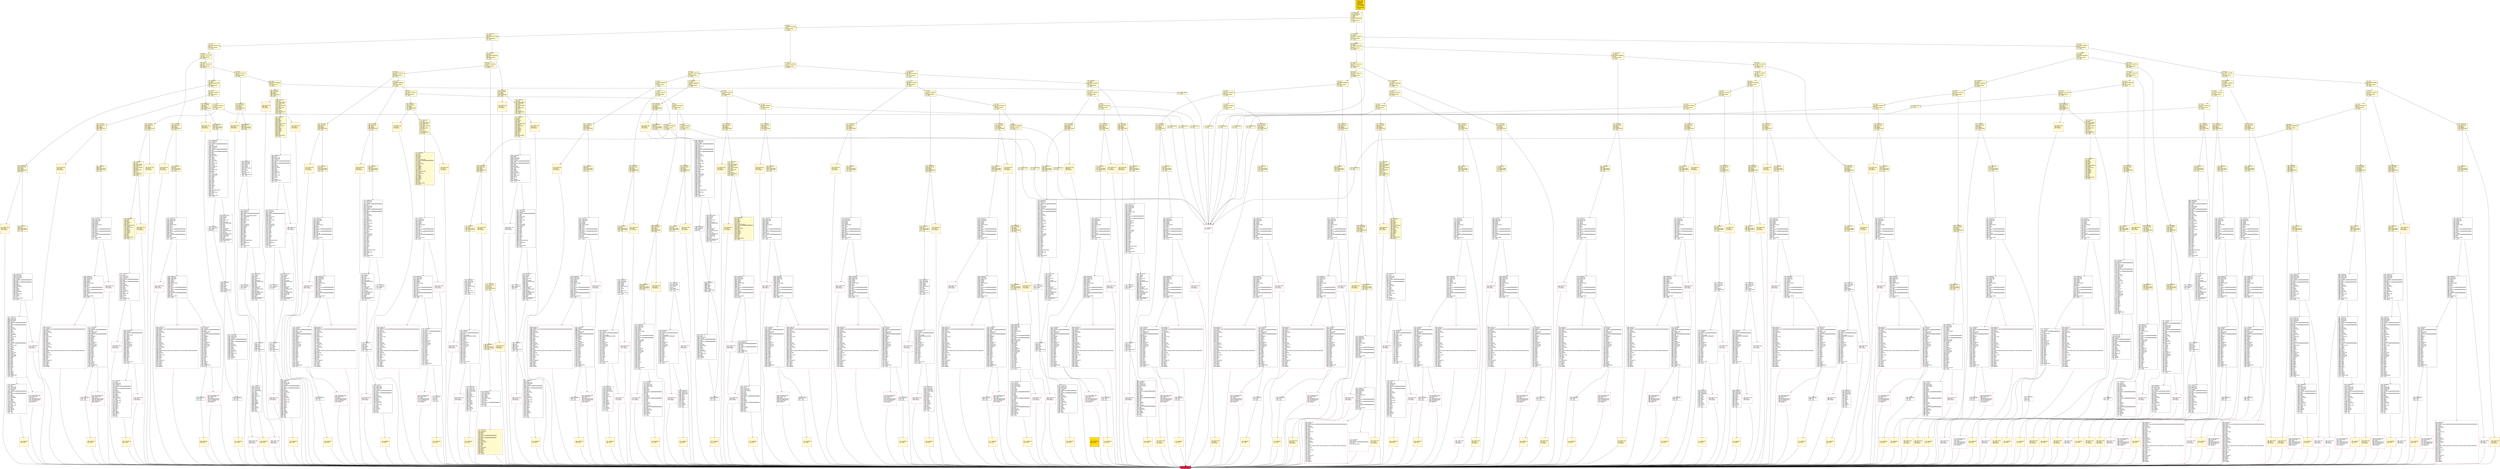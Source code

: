 digraph G {
bgcolor=transparent rankdir=UD;
node [shape=box style=filled color=black fillcolor=white fontname=arial fontcolor=black];
630 [label="630: DUP1\l631: PUSH4 0x46f201b1\l636: EQ\l637: PUSH2 0x04b4\l640: JUMPI\l" fillcolor=lemonchiffon ];
592 [label="592: DUP1\l593: PUSH4 0x571833ab\l598: EQ\l599: PUSH2 0x0510\l602: JUMPI\l" fillcolor=lemonchiffon ];
7957 [label="7957: JUMPDEST\l7958: PUSH1 0x01\l7960: PUSH1 0x00\l7962: SWAP1\l7963: SLOAD\l7964: SWAP1\l7965: PUSH2 0x0100\l7968: EXP\l7969: SWAP1\l7970: DIV\l7971: PUSH20 0xffffffffffffffffffffffffffffffffffffffff\l7992: AND\l7993: PUSH20 0xffffffffffffffffffffffffffffffffffffffff\l8014: AND\l8015: CALLER\l8016: PUSH20 0xffffffffffffffffffffffffffffffffffffffff\l8037: AND\l8038: EQ\l8039: PUSH2 0x1fd8\l8042: JUMPI\l" ];
701 [label="701: DUP1\l702: PUSH4 0x3380e2f1\l707: EQ\l708: PUSH2 0x046f\l711: JUMPI\l" fillcolor=lemonchiffon ];
1958 [label="1958: PUSH1 0x00\l1960: DUP1\l1961: REVERT\l" fillcolor=lemonchiffon shape=Msquare color=crimson ];
823 [label="823: JUMPDEST\l824: CALLVALUE\l825: DUP1\l826: ISZERO\l827: PUSH2 0x0343\l830: JUMPI\l" fillcolor=lemonchiffon ];
16848 [label="16848: PUSH1 0x40\l16850: MLOAD\l16851: PUSH32 0x08c379a000000000000000000000000000000000000000000000000000000000\l16884: DUP2\l16885: MSTORE\l16886: PUSH1 0x04\l16888: ADD\l16889: DUP1\l16890: DUP1\l16891: PUSH1 0x20\l16893: ADD\l16894: DUP3\l16895: DUP2\l16896: SUB\l16897: DUP3\l16898: MSTORE\l16899: PUSH1 0x1e\l16901: DUP2\l16902: MSTORE\l16903: PUSH1 0x20\l16905: ADD\l16906: DUP1\l16907: PUSH32 0x6f6e6c79206f776e65722063616e207573652074686973206d6574686f640000\l16940: DUP2\l16941: MSTORE\l16942: POP\l16943: PUSH1 0x20\l16945: ADD\l16946: SWAP2\l16947: POP\l16948: POP\l16949: PUSH1 0x40\l16951: MLOAD\l16952: DUP1\l16953: SWAP2\l16954: SUB\l16955: SWAP1\l16956: REVERT\l" shape=Msquare color=crimson ];
209 [label="209: JUMPDEST\l210: DUP1\l211: PUSH4 0xacc0544f\l216: EQ\l217: PUSH2 0x0807\l220: JUMPI\l" fillcolor=lemonchiffon ];
11349 [label="11349: JUMPDEST\l11350: PUSH1 0x00\l11352: PUSH1 0x0d\l11354: PUSH1 0x00\l11356: CALLER\l11357: PUSH20 0xffffffffffffffffffffffffffffffffffffffff\l11378: AND\l11379: PUSH20 0xffffffffffffffffffffffffffffffffffffffff\l11400: AND\l11401: DUP2\l11402: MSTORE\l11403: PUSH1 0x20\l11405: ADD\l11406: SWAP1\l11407: DUP2\l11408: MSTORE\l11409: PUSH1 0x20\l11411: ADD\l11412: PUSH1 0x00\l11414: SHA3\l11415: DUP2\l11416: SWAP1\l11417: SSTORE\l11418: POP\l11419: POP\l11420: JUMP\l" ];
946 [label="946: PUSH1 0x00\l948: DUP1\l949: REVERT\l" fillcolor=lemonchiffon shape=Msquare color=crimson ];
2433 [label="2433: JUMPDEST\l2434: STOP\l" fillcolor=lemonchiffon shape=Msquare color=crimson ];
505 [label="505: PUSH2 0x0335\l508: JUMP\l" fillcolor=lemonchiffon ];
559 [label="559: DUP1\l560: PUSH4 0x4ca6972a\l565: EQ\l566: PUSH2 0x04cb\l569: JUMPI\l" fillcolor=lemonchiffon ];
1422 [label="1422: JUMPDEST\l1423: STOP\l" fillcolor=lemonchiffon shape=Msquare color=crimson ];
1078 [label="1078: JUMPDEST\l1079: POP\l1080: PUSH2 0x043f\l1083: PUSH2 0x1309\l1086: JUMP\l" fillcolor=lemonchiffon ];
1981 [label="1981: PUSH1 0x00\l1983: DUP1\l1984: REVERT\l" fillcolor=lemonchiffon shape=Msquare color=crimson ];
3007 [label="3007: PUSH1 0x00\l3009: DUP1\l3010: REVERT\l" shape=Msquare color=crimson ];
1296 [label="1296: JUMPDEST\l1297: CALLVALUE\l1298: DUP1\l1299: ISZERO\l1300: PUSH2 0x051c\l1303: JUMPI\l" fillcolor=lemonchiffon ];
900 [label="900: PUSH1 0x00\l902: DUP1\l903: REVERT\l" fillcolor=lemonchiffon shape=Msquare color=crimson ];
2031 [label="2031: JUMPDEST\l2032: DUP2\l2033: ADD\l2034: SWAP1\l2035: DUP1\l2036: DUP1\l2037: CALLDATALOAD\l2038: SWAP1\l2039: PUSH1 0x20\l2041: ADD\l2042: SWAP1\l2043: SWAP3\l2044: SWAP2\l2045: SWAP1\l2046: POP\l2047: POP\l2048: POP\l2049: PUSH2 0x351d\l2052: JUMP\l" fillcolor=lemonchiffon ];
1468 [label="1468: JUMPDEST\l1469: STOP\l" fillcolor=lemonchiffon shape=Msquare color=crimson ];
3979 [label="3979: PUSH1 0x00\l3981: DUP1\l3982: REVERT\l" shape=Msquare color=crimson ];
1101 [label="1101: JUMPDEST\l1102: POP\l1103: PUSH2 0x0456\l1106: PUSH2 0x143f\l1109: JUMP\l" fillcolor=lemonchiffon ];
1935 [label="1935: PUSH1 0x00\l1937: DUP1\l1938: REVERT\l" fillcolor=lemonchiffon shape=Msquare color=crimson ];
6031 [label="6031: PUSH1 0x00\l6033: DUP1\l6034: REVERT\l" shape=Msquare color=crimson ];
1445 [label="1445: JUMPDEST\l1446: STOP\l" fillcolor=lemonchiffon shape=Msquare color=crimson ];
9695 [label="9695: JUMPDEST\l9696: PUSH1 0x00\l9698: PUSH1 0x0b\l9700: PUSH1 0x00\l9702: CALLER\l9703: PUSH20 0xffffffffffffffffffffffffffffffffffffffff\l9724: AND\l9725: PUSH20 0xffffffffffffffffffffffffffffffffffffffff\l9746: AND\l9747: DUP2\l9748: MSTORE\l9749: PUSH1 0x20\l9751: ADD\l9752: SWAP1\l9753: DUP2\l9754: MSTORE\l9755: PUSH1 0x20\l9757: ADD\l9758: PUSH1 0x00\l9760: SHA3\l9761: SLOAD\l9762: SWAP1\l9763: POP\l9764: CALLER\l9765: PUSH20 0xffffffffffffffffffffffffffffffffffffffff\l9786: AND\l9787: PUSH2 0x08fc\l9790: DUP3\l9791: SWAP1\l9792: DUP2\l9793: ISZERO\l9794: MUL\l9795: SWAP1\l9796: PUSH1 0x40\l9798: MLOAD\l9799: PUSH1 0x00\l9801: PUSH1 0x40\l9803: MLOAD\l9804: DUP1\l9805: DUP4\l9806: SUB\l9807: DUP2\l9808: DUP6\l9809: DUP9\l9810: DUP9\l9811: CALL\l9812: SWAP4\l9813: POP\l9814: POP\l9815: POP\l9816: POP\l9817: ISZERO\l9818: DUP1\l9819: ISZERO\l9820: PUSH2 0x2669\l9823: JUMPI\l" ];
10480 [label="10480: JUMPDEST\l10481: DUP1\l10482: PUSH1 0x05\l10484: PUSH1 0x00\l10486: CALLER\l10487: PUSH20 0xffffffffffffffffffffffffffffffffffffffff\l10508: AND\l10509: PUSH20 0xffffffffffffffffffffffffffffffffffffffff\l10530: AND\l10531: DUP2\l10532: MSTORE\l10533: PUSH1 0x20\l10535: ADD\l10536: SWAP1\l10537: DUP2\l10538: MSTORE\l10539: PUSH1 0x20\l10541: ADD\l10542: PUSH1 0x00\l10544: SHA3\l10545: SLOAD\l10546: LT\l10547: ISZERO\l10548: PUSH2 0x293c\l10551: JUMPI\l" ];
14001 [label="14001: JUMPDEST\l14002: PUSH1 0x60\l14004: SWAP2\l14005: POP\l" ];
15632 [label="15632: JUMPDEST\l15633: POP\l15634: JUMP\l" ];
4643 [label="4643: RETURNDATASIZE\l4644: PUSH1 0x00\l4646: DUP1\l4647: RETURNDATACOPY\l4648: RETURNDATASIZE\l4649: PUSH1 0x00\l4651: REVERT\l" shape=Msquare color=crimson ];
923 [label="923: PUSH1 0x00\l925: DUP1\l926: REVERT\l" fillcolor=lemonchiffon shape=Msquare color=crimson ];
16669 [label="16669: JUMPDEST\l16670: POP\l16671: JUMP\l" ];
6695 [label="6695: RETURNDATASIZE\l6696: PUSH1 0x00\l6698: DUP1\l6699: RETURNDATACOPY\l6700: RETURNDATASIZE\l6701: PUSH1 0x00\l6703: REVERT\l" shape=Msquare color=crimson ];
12570 [label="12570: JUMPDEST\l12571: POP\l12572: JUMP\l" ];
581 [label="581: DUP1\l582: PUSH4 0x54611e35\l587: EQ\l588: PUSH2 0x04f9\l591: JUMPI\l" fillcolor=lemonchiffon ];
1124 [label="1124: JUMPDEST\l1125: POP\l1126: PUSH2 0x046d\l1129: PUSH2 0x15bc\l1132: JUMP\l" fillcolor=lemonchiffon ];
13968 [label="13968: PUSH1 0x40\l13970: MLOAD\l13971: SWAP2\l13972: POP\l13973: PUSH1 0x1f\l13975: NOT\l13976: PUSH1 0x3f\l13978: RETURNDATASIZE\l13979: ADD\l13980: AND\l13981: DUP3\l13982: ADD\l13983: PUSH1 0x40\l13985: MSTORE\l13986: RETURNDATASIZE\l13987: DUP3\l13988: MSTORE\l13989: RETURNDATASIZE\l13990: PUSH1 0x00\l13992: PUSH1 0x20\l13994: DUP5\l13995: ADD\l13996: RETURNDATACOPY\l13997: PUSH2 0x36b6\l14000: JUMP\l" ];
992 [label="992: PUSH1 0x00\l994: DUP1\l995: REVERT\l" fillcolor=lemonchiffon shape=Msquare color=crimson ];
10269 [label="10269: JUMPDEST\l10270: PUSH1 0x00\l10272: PUSH1 0x19\l10274: PUSH1 0x00\l10276: CALLER\l10277: PUSH20 0xffffffffffffffffffffffffffffffffffffffff\l10298: AND\l10299: PUSH20 0xffffffffffffffffffffffffffffffffffffffff\l10320: AND\l10321: DUP2\l10322: MSTORE\l10323: PUSH1 0x20\l10325: ADD\l10326: SWAP1\l10327: DUP2\l10328: MSTORE\l10329: PUSH1 0x20\l10331: ADD\l10332: PUSH1 0x00\l10334: SHA3\l10335: SLOAD\l10336: SWAP1\l10337: POP\l10338: CALLER\l10339: PUSH20 0xffffffffffffffffffffffffffffffffffffffff\l10360: AND\l10361: PUSH2 0x08fc\l10364: DUP3\l10365: SWAP1\l10366: DUP2\l10367: ISZERO\l10368: MUL\l10369: SWAP1\l10370: PUSH1 0x40\l10372: MLOAD\l10373: PUSH1 0x00\l10375: PUSH1 0x40\l10377: MLOAD\l10378: DUP1\l10379: DUP4\l10380: SUB\l10381: DUP2\l10382: DUP6\l10383: DUP9\l10384: DUP9\l10385: CALL\l10386: SWAP4\l10387: POP\l10388: POP\l10389: POP\l10390: POP\l10391: ISZERO\l10392: DUP1\l10393: ISZERO\l10394: PUSH2 0x28a7\l10397: JUMPI\l" ];
1493 [label="1493: JUMPDEST\l1494: CALLVALUE\l1495: DUP1\l1496: ISZERO\l1497: PUSH2 0x05e1\l1500: JUMPI\l" fillcolor=lemonchiffon ];
17477 [label="17477: EXIT BLOCK\l" fillcolor=crimson ];
1505 [label="1505: JUMPDEST\l1506: POP\l1507: PUSH2 0x05ea\l1510: PUSH2 0x27d1\l1513: JUMP\l" fillcolor=lemonchiffon ];
423 [label="423: PUSH2 0x0335\l426: JUMP\l" fillcolor=lemonchiffon ];
1491 [label="1491: JUMPDEST\l1492: STOP\l" fillcolor=lemonchiffon shape=Msquare color=crimson ];
472 [label="472: DUP1\l473: PUSH4 0x83a62805\l478: EQ\l479: PUSH2 0x05a7\l482: JUMPI\l" fillcolor=lemonchiffon ];
7577 [label="7577: JUMPDEST\l7578: CALLER\l7579: PUSH1 0x13\l7581: PUSH1 0x00\l7583: PUSH2 0x0100\l7586: EXP\l7587: DUP2\l7588: SLOAD\l7589: DUP2\l7590: PUSH20 0xffffffffffffffffffffffffffffffffffffffff\l7611: MUL\l7612: NOT\l7613: AND\l7614: SWAP1\l7615: DUP4\l7616: PUSH20 0xffffffffffffffffffffffffffffffffffffffff\l7637: AND\l7638: MUL\l7639: OR\l7640: SWAP1\l7641: SSTORE\l7642: POP\l7643: ADDRESS\l7644: PUSH20 0xffffffffffffffffffffffffffffffffffffffff\l7665: AND\l7666: BALANCE\l7667: PUSH1 0x14\l7669: DUP2\l7670: SWAP1\l7671: SSTORE\l7672: POP\l7673: JUMP\l" ];
17384 [label="17384: PUSH1 0x00\l17386: DUP1\l17387: REVERT\l" shape=Msquare color=crimson ];
1973 [label="1973: JUMPDEST\l1974: CALLVALUE\l1975: DUP1\l1976: ISZERO\l1977: PUSH2 0x07c1\l1980: JUMPI\l" fillcolor=lemonchiffon ];
2027 [label="2027: PUSH1 0x00\l2029: DUP1\l2030: REVERT\l" fillcolor=lemonchiffon shape=Msquare color=crimson ];
6992 [label="6992: JUMPDEST\l6993: PUSH1 0x01\l6995: PUSH1 0x00\l6997: SWAP1\l6998: SLOAD\l6999: SWAP1\l7000: PUSH2 0x0100\l7003: EXP\l7004: SWAP1\l7005: DIV\l7006: PUSH20 0xffffffffffffffffffffffffffffffffffffffff\l7027: AND\l7028: PUSH20 0xffffffffffffffffffffffffffffffffffffffff\l7049: AND\l7050: CALLER\l7051: PUSH20 0xffffffffffffffffffffffffffffffffffffffff\l7072: AND\l7073: EQ\l7074: PUSH2 0x1c13\l7077: JUMPI\l" ];
15340 [label="15340: PUSH1 0x00\l15342: DUP1\l15343: REVERT\l" shape=Msquare color=crimson ];
16165 [label="16165: JUMPDEST\l16166: PUSH1 0x00\l16168: PUSH20 0xffffffffffffffffffffffffffffffffffffffff\l16189: AND\l16190: DUP2\l16191: PUSH20 0xffffffffffffffffffffffffffffffffffffffff\l16212: AND\l16213: EQ\l16214: ISZERO\l16215: PUSH2 0x3f5f\l16218: JUMPI\l" ];
2067 [label="2067: JUMPDEST\l2068: POP\l2069: PUSH2 0x081c\l2072: PUSH2 0x362d\l2075: JUMP\l" fillcolor=lemonchiffon ];
11905 [label="11905: JUMPDEST\l11906: PUSH1 0x00\l11908: PUSH1 0x0f\l11910: PUSH1 0x00\l11912: CALLER\l11913: PUSH20 0xffffffffffffffffffffffffffffffffffffffff\l11934: AND\l11935: PUSH20 0xffffffffffffffffffffffffffffffffffffffff\l11956: AND\l11957: DUP2\l11958: MSTORE\l11959: PUSH1 0x20\l11961: ADD\l11962: SWAP1\l11963: DUP2\l11964: MSTORE\l11965: PUSH1 0x20\l11967: ADD\l11968: PUSH1 0x00\l11970: SHA3\l11971: SLOAD\l11972: GT\l11973: PUSH2 0x2ecd\l11976: JUMPI\l" ];
172 [label="172: DUP1\l173: PUSH4 0xd8fa982f\l178: EQ\l179: PUSH2 0x0863\l182: JUMPI\l" fillcolor=lemonchiffon ];
2389 [label="2389: JUMPDEST\l2390: CALLVALUE\l2391: DUP1\l2392: ISZERO\l2393: PUSH2 0x0961\l2396: JUMPI\l" fillcolor=lemonchiffon ];
9833 [label="9833: JUMPDEST\l9834: POP\l9835: PUSH1 0x00\l9837: PUSH1 0x0b\l9839: PUSH1 0x00\l9841: CALLER\l9842: PUSH20 0xffffffffffffffffffffffffffffffffffffffff\l9863: AND\l9864: PUSH20 0xffffffffffffffffffffffffffffffffffffffff\l9885: AND\l9886: DUP2\l9887: MSTORE\l9888: PUSH1 0x20\l9890: ADD\l9891: SWAP1\l9892: DUP2\l9893: MSTORE\l9894: PUSH1 0x20\l9896: ADD\l9897: PUSH1 0x00\l9899: SHA3\l9900: DUP2\l9901: SWAP1\l9902: SSTORE\l9903: POP\l9904: POP\l9905: JUMP\l" ];
1015 [label="1015: PUSH1 0x00\l1017: DUP1\l1018: REVERT\l" fillcolor=lemonchiffon shape=Msquare color=crimson ];
12278 [label="12278: PUSH1 0x00\l12280: DUP1\l12281: REVERT\l" shape=Msquare color=crimson ];
13336 [label="13336: JUMPDEST\l13337: POP\l13338: POP\l13339: SWAP1\l13340: POP\l13341: DUP1\l13342: ISZERO\l13343: PUSH2 0x3468\l13346: JUMPI\l" ];
16377 [label="16377: PUSH1 0x00\l16379: DUP1\l16380: REVERT\l" shape=Msquare color=crimson ];
2136 [label="2136: JUMPDEST\l2137: POP\l2138: PUSH2 0x0861\l2141: PUSH2 0x399d\l2144: JUMP\l" fillcolor=lemonchiffon ];
1927 [label="1927: JUMPDEST\l1928: CALLVALUE\l1929: DUP1\l1930: ISZERO\l1931: PUSH2 0x0793\l1934: JUMPI\l" fillcolor=lemonchiffon ];
10619 [label="10619: PUSH1 0x40\l10621: MLOAD\l10622: SWAP2\l10623: POP\l10624: PUSH1 0x1f\l10626: NOT\l10627: PUSH1 0x3f\l10629: RETURNDATASIZE\l10630: ADD\l10631: AND\l10632: DUP3\l10633: ADD\l10634: PUSH1 0x40\l10636: MSTORE\l10637: RETURNDATASIZE\l10638: DUP3\l10639: MSTORE\l10640: RETURNDATASIZE\l10641: PUSH1 0x00\l10643: PUSH1 0x20\l10645: DUP5\l10646: ADD\l10647: RETURNDATACOPY\l10648: PUSH2 0x29a1\l10651: JUMP\l" ];
969 [label="969: PUSH1 0x00\l971: DUP1\l972: REVERT\l" fillcolor=lemonchiffon shape=Msquare color=crimson ];
9166 [label="9166: JUMPDEST\l9167: PUSH1 0x00\l9169: PUSH1 0x1c\l9171: PUSH1 0x00\l9173: CALLER\l9174: PUSH20 0xffffffffffffffffffffffffffffffffffffffff\l9195: AND\l9196: PUSH20 0xffffffffffffffffffffffffffffffffffffffff\l9217: AND\l9218: DUP2\l9219: MSTORE\l9220: PUSH1 0x20\l9222: ADD\l9223: SWAP1\l9224: DUP2\l9225: MSTORE\l9226: PUSH1 0x20\l9228: ADD\l9229: PUSH1 0x00\l9231: SHA3\l9232: DUP2\l9233: SWAP1\l9234: SSTORE\l9235: POP\l9236: POP\l9237: JUMP\l" ];
17388 [label="17388: JUMPDEST\l17389: CALLER\l17390: PUSH20 0xffffffffffffffffffffffffffffffffffffffff\l17411: AND\l17412: PUSH2 0x08fc\l17415: PUSH8 0x8ac7230489e80000\l17424: SWAP1\l17425: DUP2\l17426: ISZERO\l17427: MUL\l17428: SWAP1\l17429: PUSH1 0x40\l17431: MLOAD\l17432: PUSH1 0x00\l17434: PUSH1 0x40\l17436: MLOAD\l17437: DUP1\l17438: DUP4\l17439: SUB\l17440: DUP2\l17441: DUP6\l17442: DUP9\l17443: DUP9\l17444: CALL\l17445: SWAP4\l17446: POP\l17447: POP\l17448: POP\l17449: POP\l17450: PUSH2 0x4432\l17453: JUMPI\l" ];
9162 [label="9162: PUSH1 0x00\l9164: DUP1\l9165: REVERT\l" shape=Msquare color=crimson ];
8607 [label="8607: JUMPDEST\l8608: PUSH1 0x01\l8610: PUSH1 0x00\l8612: SWAP1\l8613: SLOAD\l8614: SWAP1\l8615: PUSH2 0x0100\l8618: EXP\l8619: SWAP1\l8620: DIV\l8621: PUSH20 0xffffffffffffffffffffffffffffffffffffffff\l8642: AND\l8643: PUSH20 0xffffffffffffffffffffffffffffffffffffffff\l8664: AND\l8665: CALLER\l8666: PUSH20 0xffffffffffffffffffffffffffffffffffffffff\l8687: AND\l8688: EQ\l8689: PUSH2 0x21f9\l8692: JUMPI\l" ];
1239 [label="1239: JUMPDEST\l1240: POP\l1241: PUSH2 0x04e0\l1244: PUSH2 0x1c73\l1247: JUMP\l" fillcolor=lemonchiffon ];
1413 [label="1413: JUMPDEST\l1414: POP\l1415: PUSH2 0x058e\l1418: PUSH2 0x231c\l1421: JUMP\l" fillcolor=lemonchiffon ];
9328 [label="9328: JUMPDEST\l9329: PUSH1 0x01\l9331: PUSH1 0x00\l9333: SWAP1\l9334: SLOAD\l9335: SWAP1\l9336: PUSH2 0x0100\l9339: EXP\l9340: SWAP1\l9341: DIV\l9342: PUSH20 0xffffffffffffffffffffffffffffffffffffffff\l9363: AND\l9364: PUSH20 0xffffffffffffffffffffffffffffffffffffffff\l9385: AND\l9386: CALLER\l9387: PUSH20 0xffffffffffffffffffffffffffffffffffffffff\l9408: AND\l9409: EQ\l9410: PUSH2 0x2533\l9413: JUMPI\l" ];
2921 [label="2921: JUMPDEST\l2922: PUSH1 0x01\l2924: PUSH1 0x00\l2926: SWAP1\l2927: SLOAD\l2928: SWAP1\l2929: PUSH2 0x0100\l2932: EXP\l2933: SWAP1\l2934: DIV\l2935: PUSH20 0xffffffffffffffffffffffffffffffffffffffff\l2956: AND\l2957: PUSH20 0xffffffffffffffffffffffffffffffffffffffff\l2978: AND\l2979: CALLER\l2980: PUSH20 0xffffffffffffffffffffffffffffffffffffffff\l3001: AND\l3002: EQ\l3003: PUSH2 0x0bc3\l3006: JUMPI\l" ];
2004 [label="2004: PUSH1 0x00\l2006: DUP1\l2007: REVERT\l" fillcolor=lemonchiffon shape=Msquare color=crimson ];
14292 [label="14292: PUSH1 0x00\l14294: DUP1\l14295: REVERT\l" shape=Msquare color=crimson ];
973 [label="973: JUMPDEST\l974: POP\l975: PUSH2 0x03d6\l978: PUSH2 0x0f35\l981: JUMP\l" fillcolor=lemonchiffon ];
8511 [label="8511: JUMPDEST\l8512: CALLER\l8513: PUSH20 0xffffffffffffffffffffffffffffffffffffffff\l8534: AND\l8535: PUSH2 0x08fc\l8538: ADDRESS\l8539: PUSH20 0xffffffffffffffffffffffffffffffffffffffff\l8560: AND\l8561: BALANCE\l8562: SWAP1\l8563: DUP2\l8564: ISZERO\l8565: MUL\l8566: SWAP1\l8567: PUSH1 0x40\l8569: MLOAD\l8570: PUSH1 0x00\l8572: PUSH1 0x40\l8574: MLOAD\l8575: DUP1\l8576: DUP4\l8577: SUB\l8578: DUP2\l8579: DUP6\l8580: DUP9\l8581: DUP9\l8582: CALL\l8583: SWAP4\l8584: POP\l8585: POP\l8586: POP\l8587: POP\l8588: ISZERO\l8589: DUP1\l8590: ISZERO\l8591: PUSH2 0x219c\l8594: JUMPI\l" ];
9824 [label="9824: RETURNDATASIZE\l9825: PUSH1 0x00\l9827: DUP1\l9828: RETURNDATACOPY\l9829: RETURNDATASIZE\l9830: PUSH1 0x00\l9832: REVERT\l" shape=Msquare color=crimson ];
938 [label="938: JUMPDEST\l939: CALLVALUE\l940: DUP1\l941: ISZERO\l942: PUSH2 0x03b6\l945: JUMPI\l" fillcolor=lemonchiffon ];
1514 [label="1514: JUMPDEST\l1515: STOP\l" fillcolor=lemonchiffon shape=Msquare color=crimson ];
13736 [label="13736: PUSH1 0x40\l13738: MLOAD\l13739: SWAP2\l13740: POP\l13741: PUSH1 0x1f\l13743: NOT\l13744: PUSH1 0x3f\l13746: RETURNDATASIZE\l13747: ADD\l13748: AND\l13749: DUP3\l13750: ADD\l13751: PUSH1 0x40\l13753: MSTORE\l13754: RETURNDATASIZE\l13755: DUP3\l13756: MSTORE\l13757: RETURNDATASIZE\l13758: PUSH1 0x00\l13760: PUSH1 0x20\l13762: DUP5\l13763: ADD\l13764: RETURNDATACOPY\l13765: PUSH2 0x35ce\l13768: JUMP\l" ];
16161 [label="16161: PUSH1 0x00\l16163: DUP1\l16164: REVERT\l" shape=Msquare color=crimson ];
352 [label="352: PUSH2 0x0335\l355: JUMP\l" fillcolor=lemonchiffon ];
892 [label="892: JUMPDEST\l893: CALLVALUE\l894: DUP1\l895: ISZERO\l896: PUSH2 0x0388\l899: JUMPI\l" fillcolor=lemonchiffon ];
3407 [label="3407: JUMPDEST\l3408: PUSH1 0x05\l3410: PUSH1 0x15\l3412: SLOAD\l3413: GT\l3414: ISZERO\l3415: PUSH2 0x0d5f\l3418: JUMPI\l" ];
368 [label="368: DUP1\l369: PUSH4 0x8da5cb5b\l374: EQ\l375: PUSH2 0x0627\l378: JUMPI\l" fillcolor=lemonchiffon ];
1830 [label="1830: PUSH1 0x00\l1832: DUP1\l1833: REVERT\l" fillcolor=lemonchiffon shape=Msquare color=crimson ];
2366 [label="2366: JUMPDEST\l2367: CALLVALUE\l2368: DUP1\l2369: ISZERO\l2370: PUSH2 0x094a\l2373: JUMPI\l" fillcolor=lemonchiffon ];
17041 [label="17041: RETURNDATASIZE\l17042: PUSH1 0x00\l17044: DUP1\l17045: RETURNDATACOPY\l17046: RETURNDATASIZE\l17047: PUSH1 0x00\l17049: REVERT\l" shape=Msquare color=crimson ];
461 [label="461: DUP1\l462: PUSH4 0x7b7f885c\l467: EQ\l468: PUSH2 0x0590\l471: JUMPI\l" fillcolor=lemonchiffon ];
7865 [label="7865: JUMPDEST\l7866: JUMP\l" ];
15151 [label="15151: PUSH1 0x00\l15153: DUP1\l15154: REVERT\l" shape=Msquare color=crimson ];
11597 [label="11597: PUSH1 0x40\l11599: MLOAD\l11600: PUSH32 0x08c379a000000000000000000000000000000000000000000000000000000000\l11633: DUP2\l11634: MSTORE\l11635: PUSH1 0x04\l11637: ADD\l11638: DUP1\l11639: DUP1\l11640: PUSH1 0x20\l11642: ADD\l11643: DUP3\l11644: DUP2\l11645: SUB\l11646: DUP3\l11647: MSTORE\l11648: PUSH1 0x1e\l11650: DUP2\l11651: MSTORE\l11652: PUSH1 0x20\l11654: ADD\l11655: DUP1\l11656: PUSH32 0x6f6e6c79206f776e65722063616e207573652074686973206d6574686f640000\l11689: DUP2\l11690: MSTORE\l11691: POP\l11692: PUSH1 0x20\l11694: ADD\l11695: SWAP2\l11696: POP\l11697: POP\l11698: PUSH1 0x40\l11700: MLOAD\l11701: DUP1\l11702: SWAP2\l11703: SUB\l11704: SWAP1\l11705: REVERT\l" shape=Msquare color=crimson ];
17372 [label="17372: JUMPDEST\l17373: PUSH1 0x05\l17375: PUSH1 0x12\l17377: SLOAD\l17378: GT\l17379: ISZERO\l17380: PUSH2 0x43ec\l17383: JUMPI\l" ];
12119 [label="12119: JUMPDEST\l12120: POP\l12121: PUSH1 0x00\l12123: PUSH1 0x0f\l12125: PUSH1 0x00\l12127: CALLER\l12128: PUSH20 0xffffffffffffffffffffffffffffffffffffffff\l12149: AND\l12150: PUSH20 0xffffffffffffffffffffffffffffffffffffffff\l12171: AND\l12172: DUP2\l12173: MSTORE\l12174: PUSH1 0x20\l12176: ADD\l12177: SWAP1\l12178: DUP2\l12179: MSTORE\l12180: PUSH1 0x20\l12182: ADD\l12183: PUSH1 0x00\l12185: SHA3\l12186: DUP2\l12187: SWAP1\l12188: SSTORE\l12189: POP\l12190: POP\l12191: JUMP\l" ];
728 [label="728: DUP1\l729: PUSH4 0x257a50c7\l734: EQ\l735: PUSH2 0x03d8\l738: JUMPI\l" fillcolor=lemonchiffon ];
15830 [label="15830: JUMPDEST\l15831: PUSH1 0x00\l15833: CALLER\l15834: PUSH20 0xffffffffffffffffffffffffffffffffffffffff\l15855: AND\l15856: PUSH1 0x00\l15858: DUP1\l15859: CALLER\l15860: PUSH20 0xffffffffffffffffffffffffffffffffffffffff\l15881: AND\l15882: PUSH20 0xffffffffffffffffffffffffffffffffffffffff\l15903: AND\l15904: DUP2\l15905: MSTORE\l15906: PUSH1 0x20\l15908: ADD\l15909: SWAP1\l15910: DUP2\l15911: MSTORE\l15912: PUSH1 0x20\l15914: ADD\l15915: PUSH1 0x00\l15917: SHA3\l15918: SLOAD\l15919: PUSH1 0x40\l15921: MLOAD\l15922: DUP1\l15923: PUSH1 0x00\l15925: ADD\l15926: SWAP1\l15927: POP\l15928: PUSH1 0x00\l15930: PUSH1 0x40\l15932: MLOAD\l15933: DUP1\l15934: DUP4\l15935: SUB\l15936: DUP2\l15937: DUP6\l15938: DUP8\l15939: GAS\l15940: CALL\l15941: SWAP3\l15942: POP\l15943: POP\l15944: POP\l15945: RETURNDATASIZE\l15946: DUP1\l15947: PUSH1 0x00\l15949: DUP2\l15950: EQ\l15951: PUSH2 0x3e74\l15954: JUMPI\l" ];
1294 [label="1294: JUMPDEST\l1295: STOP\l" fillcolor=lemonchiffon shape=Msquare color=crimson ];
2318 [label="2318: JUMPDEST\l2319: STOP\l" fillcolor=lemonchiffon shape=Msquare color=crimson ];
2424 [label="2424: JUMPDEST\l2425: POP\l2426: PUSH2 0x0981\l2429: PUSH2 0x43dc\l2432: JUMP\l" fillcolor=lemonchiffon ];
1853 [label="1853: PUSH1 0x00\l1855: DUP1\l1856: REVERT\l" fillcolor=lemonchiffon shape=Msquare color=crimson ];
4559 [label="4559: JUMPDEST\l4560: CALLER\l4561: PUSH20 0xffffffffffffffffffffffffffffffffffffffff\l4582: AND\l4583: PUSH2 0x08fc\l4586: ADDRESS\l4587: PUSH20 0xffffffffffffffffffffffffffffffffffffffff\l4608: AND\l4609: BALANCE\l4610: SWAP1\l4611: DUP2\l4612: ISZERO\l4613: MUL\l4614: SWAP1\l4615: PUSH1 0x40\l4617: MLOAD\l4618: PUSH1 0x00\l4620: PUSH1 0x40\l4622: MLOAD\l4623: DUP1\l4624: DUP4\l4625: SUB\l4626: DUP2\l4627: DUP6\l4628: DUP9\l4629: DUP9\l4630: CALL\l4631: SWAP4\l4632: POP\l4633: POP\l4634: POP\l4635: POP\l4636: ISZERO\l4637: DUP1\l4638: ISZERO\l4639: PUSH2 0x122c\l4642: JUMPI\l" ];
831 [label="831: PUSH1 0x00\l833: DUP1\l834: REVERT\l" fillcolor=lemonchiffon shape=Msquare color=crimson ];
5561 [label="5561: JUMPDEST\l5562: POP\l5563: JUMP\l" ];
483 [label="483: DUP1\l484: PUSH4 0x8ac2015f\l489: EQ\l490: PUSH2 0x05be\l493: JUMPI\l" fillcolor=lemonchiffon ];
3602 [label="3602: JUMPDEST\l3603: PUSH1 0x01\l3605: PUSH1 0x00\l3607: SWAP1\l3608: SLOAD\l3609: SWAP1\l3610: PUSH2 0x0100\l3613: EXP\l3614: SWAP1\l3615: DIV\l3616: PUSH20 0xffffffffffffffffffffffffffffffffffffffff\l3637: AND\l3638: PUSH20 0xffffffffffffffffffffffffffffffffffffffff\l3659: AND\l3660: CALLER\l3661: PUSH20 0xffffffffffffffffffffffffffffffffffffffff\l3682: AND\l3683: EQ\l3684: PUSH2 0x0ed5\l3687: JUMPI\l" ];
716 [label="716: JUMPDEST\l717: DUP1\l718: PUSH4 0x251cbdcb\l723: EQ\l724: PUSH2 0x03c1\l727: JUMPI\l" fillcolor=lemonchiffon ];
2364 [label="2364: JUMPDEST\l2365: STOP\l" fillcolor=lemonchiffon shape=Msquare color=crimson ];
927 [label="927: JUMPDEST\l928: POP\l929: PUSH2 0x03a8\l932: PUSH2 0x0d4f\l935: JUMP\l" fillcolor=lemonchiffon ];
2828 [label="2828: PUSH1 0x00\l2830: DUP1\l2831: REVERT\l" shape=Msquare color=crimson ];
4178 [label="4178: JUMPDEST\l4179: CALLER\l4180: PUSH20 0xffffffffffffffffffffffffffffffffffffffff\l4201: AND\l4202: PUSH2 0x08fc\l4205: ADDRESS\l4206: PUSH20 0xffffffffffffffffffffffffffffffffffffffff\l4227: AND\l4228: BALANCE\l4229: SWAP1\l4230: DUP2\l4231: ISZERO\l4232: MUL\l4233: SWAP1\l4234: PUSH1 0x40\l4236: MLOAD\l4237: PUSH1 0x00\l4239: PUSH1 0x40\l4241: MLOAD\l4242: DUP1\l4243: DUP4\l4244: SUB\l4245: DUP2\l4246: DUP6\l4247: DUP9\l4248: DUP9\l4249: CALL\l4250: SWAP4\l4251: POP\l4252: POP\l4253: POP\l4254: POP\l4255: ISZERO\l4256: DUP1\l4257: ISZERO\l4258: PUSH2 0x10af\l4261: JUMPI\l" ];
1807 [label="1807: PUSH1 0x00\l1809: DUP1\l1810: REVERT\l" fillcolor=lemonchiffon shape=Msquare color=crimson ];
810 [label="810: DUP1\l811: PUSH4 0x1dbcd416\l816: EQ\l817: PUSH2 0x03aa\l820: JUMPI\l" fillcolor=lemonchiffon ];
7953 [label="7953: PUSH1 0x00\l7955: DUP1\l7956: REVERT\l" shape=Msquare color=crimson ];
2341 [label="2341: JUMPDEST\l2342: STOP\l" fillcolor=lemonchiffon shape=Msquare color=crimson ];
3206 [label="3206: JUMPDEST\l3207: CALLER\l3208: PUSH20 0xffffffffffffffffffffffffffffffffffffffff\l3229: AND\l3230: PUSH2 0x08fc\l3233: ADDRESS\l3234: PUSH20 0xffffffffffffffffffffffffffffffffffffffff\l3255: AND\l3256: BALANCE\l3257: SWAP1\l3258: DUP2\l3259: ISZERO\l3260: MUL\l3261: SWAP1\l3262: PUSH1 0x40\l3264: MLOAD\l3265: PUSH1 0x00\l3267: PUSH1 0x40\l3269: MLOAD\l3270: DUP1\l3271: DUP4\l3272: SUB\l3273: DUP2\l3274: DUP6\l3275: DUP9\l3276: DUP9\l3277: CALL\l3278: SWAP4\l3279: POP\l3280: POP\l3281: POP\l3282: POP\l3283: ISZERO\l3284: DUP1\l3285: ISZERO\l3286: PUSH2 0x0ce3\l3289: JUMPI\l" ];
13076 [label="13076: JUMPDEST\l13077: CALLER\l13078: PUSH20 0xffffffffffffffffffffffffffffffffffffffff\l13099: AND\l13100: PUSH2 0x08fc\l13103: ADDRESS\l13104: PUSH20 0xffffffffffffffffffffffffffffffffffffffff\l13125: AND\l13126: BALANCE\l13127: SWAP1\l13128: DUP2\l13129: ISZERO\l13130: MUL\l13131: SWAP1\l13132: PUSH1 0x40\l13134: MLOAD\l13135: PUSH1 0x00\l13137: PUSH1 0x40\l13139: MLOAD\l13140: DUP1\l13141: DUP4\l13142: SUB\l13143: DUP2\l13144: DUP6\l13145: DUP9\l13146: DUP9\l13147: CALL\l13148: SWAP4\l13149: POP\l13150: POP\l13151: POP\l13152: POP\l13153: ISZERO\l13154: DUP1\l13155: ISZERO\l13156: PUSH2 0x3371\l13159: JUMPI\l" ];
2193 [label="2193: JUMPDEST\l2194: CALLVALUE\l2195: DUP1\l2196: ISZERO\l2197: PUSH2 0x089d\l2200: JUMPI\l" fillcolor=lemonchiffon ];
9616 [label="9616: JUMPDEST\l9617: POP\l9618: JUMP\l" ];
13774 [label="13774: JUMPDEST\l13775: POP\l13776: POP\l13777: SWAP1\l13778: POP\l13779: DUP1\l13780: PUSH2 0x35dc\l13783: JUMPI\l" ];
111 [label="111: JUMPDEST\l112: DUP1\l113: PUSH4 0xf0b6e306\l118: EQ\l119: PUSH2 0x08a8\l122: JUMPI\l" fillcolor=lemonchiffon ];
13347 [label="13347: PUSH1 0x00\l13349: PUSH1 0x18\l13351: PUSH1 0x00\l13353: CALLER\l13354: PUSH20 0xffffffffffffffffffffffffffffffffffffffff\l13375: AND\l13376: PUSH20 0xffffffffffffffffffffffffffffffffffffffff\l13397: AND\l13398: DUP2\l13399: MSTORE\l13400: PUSH1 0x20\l13402: ADD\l13403: SWAP1\l13404: DUP2\l13405: MSTORE\l13406: PUSH1 0x20\l13408: ADD\l13409: PUSH1 0x00\l13411: SHA3\l13412: DUP2\l13413: SWAP1\l13414: SSTORE\l13415: POP\l" ];
6502 [label="6502: PUSH1 0x40\l6504: MLOAD\l6505: PUSH32 0x08c379a000000000000000000000000000000000000000000000000000000000\l6538: DUP2\l6539: MSTORE\l6540: PUSH1 0x04\l6542: ADD\l6543: DUP1\l6544: DUP1\l6545: PUSH1 0x20\l6547: ADD\l6548: DUP3\l6549: DUP2\l6550: SUB\l6551: DUP3\l6552: MSTORE\l6553: PUSH1 0x1e\l6555: DUP2\l6556: MSTORE\l6557: PUSH1 0x20\l6559: ADD\l6560: DUP1\l6561: PUSH32 0x6f6e6c79206f776e65722063616e207573652074686973206d6574686f640000\l6594: DUP2\l6595: MSTORE\l6596: POP\l6597: PUSH1 0x20\l6599: ADD\l6600: SWAP2\l6601: POP\l6602: POP\l6603: PUSH1 0x40\l6605: MLOAD\l6606: DUP1\l6607: SWAP2\l6608: SUB\l6609: SWAP1\l6610: REVERT\l" shape=Msquare color=crimson ];
8604 [label="8604: JUMPDEST\l8605: POP\l8606: JUMP\l" ];
8226 [label="8226: JUMPDEST\l8227: PUSH1 0x01\l8229: PUSH1 0x00\l8231: SWAP1\l8232: SLOAD\l8233: SWAP1\l8234: PUSH2 0x0100\l8237: EXP\l8238: SWAP1\l8239: DIV\l8240: PUSH20 0xffffffffffffffffffffffffffffffffffffffff\l8261: AND\l8262: PUSH20 0xffffffffffffffffffffffffffffffffffffffff\l8283: AND\l8284: CALLER\l8285: PUSH20 0xffffffffffffffffffffffffffffffffffffffff\l8306: AND\l8307: EQ\l8308: PUSH2 0x207c\l8311: JUMPI\l" ];
14746 [label="14746: JUMPDEST\l14747: POP\l14748: JUMP\l" ];
4450 [label="4450: PUSH1 0x40\l4452: MLOAD\l4453: PUSH32 0x08c379a000000000000000000000000000000000000000000000000000000000\l4486: DUP2\l4487: MSTORE\l4488: PUSH1 0x04\l4490: ADD\l4491: DUP1\l4492: DUP1\l4493: PUSH1 0x20\l4495: ADD\l4496: DUP3\l4497: DUP2\l4498: SUB\l4499: DUP3\l4500: MSTORE\l4501: PUSH1 0x1e\l4503: DUP2\l4504: MSTORE\l4505: PUSH1 0x20\l4507: ADD\l4508: DUP1\l4509: PUSH32 0x6f6e6c79206f776e65722063616e207573652074686973206d6574686f640000\l4542: DUP2\l4543: MSTORE\l4544: POP\l4545: PUSH1 0x20\l4547: ADD\l4548: SWAP2\l4549: POP\l4550: POP\l4551: PUSH1 0x40\l4553: MLOAD\l4554: DUP1\l4555: SWAP2\l4556: SUB\l4557: SWAP1\l4558: REVERT\l" shape=Msquare color=crimson ];
5564 [label="5564: JUMPDEST\l5565: PUSH1 0x01\l5567: PUSH1 0x00\l5569: SWAP1\l5570: SLOAD\l5571: SWAP1\l5572: PUSH2 0x0100\l5575: EXP\l5576: SWAP1\l5577: DIV\l5578: PUSH20 0xffffffffffffffffffffffffffffffffffffffff\l5599: AND\l5600: PUSH20 0xffffffffffffffffffffffffffffffffffffffff\l5621: AND\l5622: CALLER\l5623: PUSH20 0xffffffffffffffffffffffffffffffffffffffff\l5644: AND\l5645: EQ\l5646: PUSH2 0x1616\l5649: JUMPI\l" ];
2239 [label="2239: JUMPDEST\l2240: CALLVALUE\l2241: DUP1\l2242: ISZERO\l2243: PUSH2 0x08cb\l2246: JUMPI\l" fillcolor=lemonchiffon ];
14653 [label="14653: JUMPDEST\l14654: CALLER\l14655: PUSH20 0xffffffffffffffffffffffffffffffffffffffff\l14676: AND\l14677: PUSH2 0x08fc\l14680: ADDRESS\l14681: PUSH20 0xffffffffffffffffffffffffffffffffffffffff\l14702: AND\l14703: BALANCE\l14704: SWAP1\l14705: DUP2\l14706: ISZERO\l14707: MUL\l14708: SWAP1\l14709: PUSH1 0x40\l14711: MLOAD\l14712: PUSH1 0x00\l14714: PUSH1 0x40\l14716: MLOAD\l14717: DUP1\l14718: DUP4\l14719: SUB\l14720: DUP2\l14721: DUP6\l14722: DUP9\l14723: DUP9\l14724: CALL\l14725: SWAP4\l14726: POP\l14727: POP\l14728: POP\l14729: POP\l14730: ISZERO\l14731: DUP1\l14732: ISZERO\l14733: PUSH2 0x399a\l14736: JUMPI\l" ];
1181 [label="1181: JUMPDEST\l1182: CALLVALUE\l1183: DUP1\l1184: ISZERO\l1185: PUSH2 0x04a9\l1188: JUMPI\l" fillcolor=lemonchiffon ];
14458 [label="14458: JUMPDEST\l14459: PUSH1 0x01\l14461: PUSH1 0x00\l14463: SWAP1\l14464: SLOAD\l14465: SWAP1\l14466: PUSH2 0x0100\l14469: EXP\l14470: SWAP1\l14471: DIV\l14472: PUSH20 0xffffffffffffffffffffffffffffffffffffffff\l14493: AND\l14494: PUSH20 0xffffffffffffffffffffffffffffffffffffffff\l14515: AND\l14516: CALLER\l14517: PUSH20 0xffffffffffffffffffffffffffffffffffffffff\l14538: AND\l14539: EQ\l14540: PUSH2 0x393d\l14543: JUMPI\l" ];
16381 [label="16381: JUMPDEST\l16382: PUSH1 0x01\l16384: PUSH1 0x00\l16386: SWAP1\l16387: SLOAD\l16388: SWAP1\l16389: PUSH2 0x0100\l16392: EXP\l16393: SWAP1\l16394: DIV\l16395: PUSH20 0xffffffffffffffffffffffffffffffffffffffff\l16416: AND\l16417: PUSH20 0xffffffffffffffffffffffffffffffffffffffff\l16438: AND\l16439: CALLER\l16440: PUSH20 0xffffffffffffffffffffffffffffffffffffffff\l16461: AND\l16462: EQ\l16463: PUSH2 0x40c0\l16466: JUMPI\l" ];
2387 [label="2387: JUMPDEST\l2388: STOP\l" fillcolor=lemonchiffon shape=Msquare color=crimson ];
12282 [label="12282: JUMPDEST\l12283: PUSH1 0x01\l12285: PUSH1 0x00\l12287: SWAP1\l12288: SLOAD\l12289: SWAP1\l12290: PUSH2 0x0100\l12293: EXP\l12294: SWAP1\l12295: DIV\l12296: PUSH20 0xffffffffffffffffffffffffffffffffffffffff\l12317: AND\l12318: PUSH20 0xffffffffffffffffffffffffffffffffffffffff\l12339: AND\l12340: CALLER\l12341: PUSH20 0xffffffffffffffffffffffffffffffffffffffff\l12362: AND\l12363: EQ\l12364: PUSH2 0x30bd\l12367: JUMPI\l" ];
8697 [label="8697: JUMPDEST\l8698: PUSH1 0x01\l8700: PUSH1 0x00\l8702: SWAP1\l8703: SLOAD\l8704: SWAP1\l8705: PUSH2 0x0100\l8708: EXP\l8709: SWAP1\l8710: DIV\l8711: PUSH20 0xffffffffffffffffffffffffffffffffffffffff\l8732: AND\l8733: PUSH20 0xffffffffffffffffffffffffffffffffffffffff\l8754: AND\l8755: CALLER\l8756: PUSH20 0xffffffffffffffffffffffffffffffffffffffff\l8777: AND\l8778: EQ\l8779: PUSH2 0x22bc\l8782: JUMPI\l" ];
1899 [label="1899: PUSH1 0x00\l1901: DUP1\l1902: REVERT\l" fillcolor=lemonchiffon shape=Msquare color=crimson ];
877 [label="877: PUSH1 0x00\l879: DUP1\l880: REVERT\l" fillcolor=lemonchiffon shape=Msquare color=crimson ];
739 [label="739: DUP1\l740: PUSH4 0x25fbee58\l745: EQ\l746: PUSH2 0x03ef\l749: JUMPI\l" fillcolor=lemonchiffon ];
1216 [label="1216: JUMPDEST\l1217: POP\l1218: PUSH2 0x04c9\l1221: PUSH2 0x1af6\l1224: JUMP\l" fillcolor=lemonchiffon ];
11511 [label="11511: JUMPDEST\l11512: PUSH1 0x01\l11514: PUSH1 0x00\l11516: SWAP1\l11517: SLOAD\l11518: SWAP1\l11519: PUSH2 0x0100\l11522: EXP\l11523: SWAP1\l11524: DIV\l11525: PUSH20 0xffffffffffffffffffffffffffffffffffffffff\l11546: AND\l11547: PUSH20 0xffffffffffffffffffffffffffffffffffffffff\l11568: AND\l11569: CALLER\l11570: PUSH20 0xffffffffffffffffffffffffffffffffffffffff\l11591: AND\l11592: EQ\l11593: PUSH2 0x2dba\l11596: JUMPI\l" ];
15221 [label="15221: PUSH1 0x00\l15223: DUP1\l15224: REVERT\l" shape=Msquare color=crimson ];
17271 [label="17271: PUSH1 0x00\l17273: DUP1\l17274: REVERT\l" shape=Msquare color=crimson ];
2902 [label="2902: JUMPDEST\l2903: PUSH1 0x01\l2905: PUSH1 0x02\l2907: PUSH1 0x00\l2909: DUP3\l2910: DUP3\l2911: SLOAD\l2912: ADD\l2913: SWAP3\l2914: POP\l2915: POP\l2916: DUP2\l2917: SWAP1\l2918: SSTORE\l2919: POP\l2920: JUMP\l" ];
314 [label="314: PUSH2 0x0335\l317: JUMP\l" fillcolor=lemonchiffon ];
3983 [label="3983: JUMPDEST\l3984: PUSH1 0x01\l3986: PUSH1 0x00\l3988: SWAP1\l3989: SLOAD\l3990: SWAP1\l3991: PUSH2 0x0100\l3994: EXP\l3995: SWAP1\l3996: DIV\l3997: PUSH20 0xffffffffffffffffffffffffffffffffffffffff\l4018: AND\l4019: PUSH20 0xffffffffffffffffffffffffffffffffffffffff\l4040: AND\l4041: CALLER\l4042: PUSH20 0xffffffffffffffffffffffffffffffffffffffff\l4063: AND\l4064: EQ\l4065: PUSH2 0x1052\l4068: JUMPI\l" ];
1353 [label="1353: JUMPDEST\l1354: STOP\l" fillcolor=lemonchiffon shape=Msquare color=crimson ];
4963 [label="4963: JUMPDEST\l4964: PUSH1 0x01\l4966: PUSH1 0x00\l4968: SWAP1\l4969: SLOAD\l4970: SWAP1\l4971: PUSH2 0x0100\l4974: EXP\l4975: SWAP1\l4976: DIV\l4977: PUSH20 0xffffffffffffffffffffffffffffffffffffffff\l4998: AND\l4999: PUSH20 0xffffffffffffffffffffffffffffffffffffffff\l5020: AND\l5021: CALLER\l5022: PUSH20 0xffffffffffffffffffffffffffffffffffffffff\l5043: AND\l5044: EQ\l5045: PUSH2 0x1426\l5048: JUMPI\l" ];
221 [label="221: DUP1\l222: PUSH4 0xc6604ad7\l227: EQ\l228: PUSH2 0x081e\l231: JUMPI\l" fillcolor=lemonchiffon ];
1399 [label="1399: JUMPDEST\l1400: STOP\l" fillcolor=lemonchiffon shape=Msquare color=crimson ];
1662 [label="1662: JUMPDEST\l1663: CALLVALUE\l1664: DUP1\l1665: ISZERO\l1666: PUSH2 0x068a\l1669: JUMPI\l" fillcolor=lemonchiffon ];
6988 [label="6988: PUSH1 0x00\l6990: DUP1\l6991: REVERT\l" shape=Msquare color=crimson ];
2804 [label="2804: RETURNDATASIZE\l2805: PUSH1 0x00\l2807: DUP1\l2808: RETURNDATACOPY\l2809: RETURNDATASIZE\l2810: PUSH1 0x00\l2812: REVERT\l" shape=Msquare color=crimson ];
12649 [label="12649: JUMPDEST\l12650: CALLER\l12651: PUSH20 0xffffffffffffffffffffffffffffffffffffffff\l12672: AND\l12673: PUSH2 0x08fc\l12676: DUP3\l12677: SWAP1\l12678: DUP2\l12679: ISZERO\l12680: MUL\l12681: SWAP1\l12682: PUSH1 0x40\l12684: MLOAD\l12685: PUSH1 0x00\l12687: PUSH1 0x40\l12689: MLOAD\l12690: DUP1\l12691: DUP4\l12692: SUB\l12693: DUP2\l12694: DUP6\l12695: DUP9\l12696: DUP9\l12697: CALL\l12698: SWAP4\l12699: POP\l12700: POP\l12701: POP\l12702: POP\l12703: PUSH2 0x31a7\l12706: JUMPI\l" ];
2251 [label="2251: JUMPDEST\l2252: POP\l2253: PUSH2 0x090e\l2256: PUSH1 0x04\l2258: DUP1\l2259: CALLDATASIZE\l2260: SUB\l2261: PUSH1 0x20\l2263: DUP2\l2264: LT\l2265: ISZERO\l2266: PUSH2 0x08e2\l2269: JUMPI\l" fillcolor=lemonchiffon ];
1985 [label="1985: JUMPDEST\l1986: POP\l1987: PUSH2 0x07ca\l1990: PUSH2 0x346b\l1993: JUMP\l" fillcolor=lemonchiffon ];
2898 [label="2898: PUSH1 0x00\l2900: DUP1\l2901: REVERT\l" shape=Msquare color=crimson ];
1376 [label="1376: JUMPDEST\l1377: STOP\l" fillcolor=lemonchiffon shape=Msquare color=crimson ];
2113 [label="2113: JUMPDEST\l2114: POP\l2115: PUSH2 0x084a\l2118: PUSH2 0x3820\l2121: JUMP\l" fillcolor=lemonchiffon ];
1876 [label="1876: PUSH1 0x00\l1878: DUP1\l1879: REVERT\l" fillcolor=lemonchiffon shape=Msquare color=crimson ];
17275 [label="17275: JUMPDEST\l17276: CALLER\l17277: PUSH1 0x03\l17279: PUSH1 0x00\l17281: PUSH2 0x0100\l17284: EXP\l17285: DUP2\l17286: SLOAD\l17287: DUP2\l17288: PUSH20 0xffffffffffffffffffffffffffffffffffffffff\l17309: MUL\l17310: NOT\l17311: AND\l17312: SWAP1\l17313: DUP4\l17314: PUSH20 0xffffffffffffffffffffffffffffffffffffffff\l17335: AND\l17336: MUL\l17337: OR\l17338: SWAP1\l17339: SSTORE\l17340: POP\l17341: ADDRESS\l17342: PUSH20 0xffffffffffffffffffffffffffffffffffffffff\l17363: AND\l17364: BALANCE\l17365: PUSH1 0x04\l17367: DUP2\l17368: SWAP1\l17369: SSTORE\l17370: POP\l17371: JUMP\l" ];
15988 [label="15988: JUMPDEST\l15989: PUSH1 0x60\l15991: SWAP2\l15992: POP\l" ];
1355 [label="1355: JUMPDEST\l1356: CALLVALUE\l1357: DUP1\l1358: ISZERO\l1359: PUSH2 0x0557\l1362: JUMPI\l" fillcolor=lemonchiffon ];
854 [label="854: PUSH1 0x00\l856: DUP1\l857: REVERT\l" fillcolor=lemonchiffon shape=Msquare color=crimson ];
3423 [label="3423: JUMPDEST\l3424: CALLER\l3425: PUSH20 0xffffffffffffffffffffffffffffffffffffffff\l3446: AND\l3447: PUSH2 0x08fc\l3450: PUSH8 0x8ac7230489e80000\l3459: SWAP1\l3460: DUP2\l3461: ISZERO\l3462: MUL\l3463: SWAP1\l3464: PUSH1 0x40\l3466: MLOAD\l3467: PUSH1 0x00\l3469: PUSH1 0x40\l3471: MLOAD\l3472: DUP1\l3473: DUP4\l3474: SUB\l3475: DUP2\l3476: DUP6\l3477: DUP9\l3478: DUP9\l3479: CALL\l3480: SWAP4\l3481: POP\l3482: POP\l3483: POP\l3484: POP\l3485: PUSH2 0x0da5\l3488: JUMPI\l" ];
16219 [label="16219: PUSH1 0x00\l16221: DUP1\l16222: REVERT\l" shape=Msquare color=crimson ];
7674 [label="7674: JUMPDEST\l7675: CALLER\l7676: PUSH20 0xffffffffffffffffffffffffffffffffffffffff\l7697: AND\l7698: PUSH2 0x08fc\l7701: PUSH1 0x1a\l7703: PUSH1 0x00\l7705: CALLER\l7706: PUSH20 0xffffffffffffffffffffffffffffffffffffffff\l7727: AND\l7728: PUSH20 0xffffffffffffffffffffffffffffffffffffffff\l7749: AND\l7750: DUP2\l7751: MSTORE\l7752: PUSH1 0x20\l7754: ADD\l7755: SWAP1\l7756: DUP2\l7757: MSTORE\l7758: PUSH1 0x20\l7760: ADD\l7761: PUSH1 0x00\l7763: SHA3\l7764: SLOAD\l7765: SWAP1\l7766: DUP2\l7767: ISZERO\l7768: MUL\l7769: SWAP1\l7770: PUSH1 0x40\l7772: MLOAD\l7773: PUSH1 0x00\l7775: PUSH1 0x40\l7777: MLOAD\l7778: DUP1\l7779: DUP4\l7780: SUB\l7781: DUP2\l7782: DUP6\l7783: DUP9\l7784: DUP9\l7785: CALL\l7786: SWAP4\l7787: POP\l7788: POP\l7789: POP\l7790: POP\l7791: ISZERO\l7792: PUSH2 0x1eb9\l7795: JUMPI\l" ];
2228 [label="2228: JUMPDEST\l2229: POP\l2230: PUSH2 0x08bd\l2233: PUSH2 0x3dd6\l2236: JUMP\l" fillcolor=lemonchiffon ];
1089 [label="1089: JUMPDEST\l1090: CALLVALUE\l1091: DUP1\l1092: ISZERO\l1093: PUSH2 0x044d\l1096: JUMPI\l" fillcolor=lemonchiffon ];
2410 [label="2410: JUMPDEST\l2411: STOP\l" fillcolor=lemonchiffon shape=Msquare color=crimson ];
4959 [label="4959: PUSH1 0x00\l4961: DUP1\l4962: REVERT\l" shape=Msquare color=crimson ];
13298 [label="13298: PUSH1 0x40\l13300: MLOAD\l13301: SWAP2\l13302: POP\l13303: PUSH1 0x1f\l13305: NOT\l13306: PUSH1 0x3f\l13308: RETURNDATASIZE\l13309: ADD\l13310: AND\l13311: DUP3\l13312: ADD\l13313: PUSH1 0x40\l13315: MSTORE\l13316: RETURNDATASIZE\l13317: DUP3\l13318: MSTORE\l13319: RETURNDATASIZE\l13320: PUSH1 0x00\l13322: PUSH1 0x20\l13324: DUP5\l13325: ADD\l13326: RETURNDATACOPY\l13327: PUSH2 0x3418\l13330: JUMP\l" ];
5945 [label="5945: JUMPDEST\l5946: PUSH1 0x01\l5948: PUSH1 0x00\l5950: SWAP1\l5951: SLOAD\l5952: SWAP1\l5953: PUSH2 0x0100\l5956: EXP\l5957: SWAP1\l5958: DIV\l5959: PUSH20 0xffffffffffffffffffffffffffffffffffffffff\l5980: AND\l5981: PUSH20 0xffffffffffffffffffffffffffffffffffffffff\l6002: AND\l6003: CALLER\l6004: PUSH20 0xffffffffffffffffffffffffffffffffffffffff\l6025: AND\l6026: EQ\l6027: PUSH2 0x1793\l6030: JUMPI\l" ];
1551 [label="1551: JUMPDEST\l1552: DUP2\l1553: ADD\l1554: SWAP1\l1555: DUP1\l1556: DUP1\l1557: CALLDATALOAD\l1558: SWAP1\l1559: PUSH1 0x20\l1561: ADD\l1562: SWAP1\l1563: SWAP3\l1564: SWAP2\l1565: SWAP1\l1566: POP\l1567: POP\l1568: POP\l1569: PUSH2 0x28f0\l1572: JUMP\l" fillcolor=lemonchiffon ];
17053 [label="17053: JUMPDEST\l17054: PUSH1 0x01\l17056: PUSH1 0x14\l17058: SWAP1\l17059: SLOAD\l17060: SWAP1\l17061: PUSH2 0x0100\l17064: EXP\l17065: SWAP1\l17066: DIV\l17067: PUSH1 0xff\l17069: AND\l17070: PUSH2 0x42b6\l17073: JUMPI\l" ];
8976 [label="8976: RETURNDATASIZE\l8977: PUSH1 0x00\l8979: DUP1\l8980: RETURNDATACOPY\l8981: RETURNDATASIZE\l8982: PUSH1 0x00\l8984: REVERT\l" shape=Msquare color=crimson ];
14544 [label="14544: PUSH1 0x40\l14546: MLOAD\l14547: PUSH32 0x08c379a000000000000000000000000000000000000000000000000000000000\l14580: DUP2\l14581: MSTORE\l14582: PUSH1 0x04\l14584: ADD\l14585: DUP1\l14586: DUP1\l14587: PUSH1 0x20\l14589: ADD\l14590: DUP3\l14591: DUP2\l14592: SUB\l14593: DUP3\l14594: MSTORE\l14595: PUSH1 0x1e\l14597: DUP2\l14598: MSTORE\l14599: PUSH1 0x20\l14601: ADD\l14602: DUP1\l14603: PUSH32 0x6f6e6c79206f776e65722063616e207573652074686973206d6574686f640000\l14636: DUP2\l14637: MSTORE\l14638: POP\l14639: PUSH1 0x20\l14641: ADD\l14642: SWAP2\l14643: POP\l14644: POP\l14645: PUSH1 0x40\l14647: MLOAD\l14648: DUP1\l14649: SWAP2\l14650: SUB\l14651: SWAP1\l14652: REVERT\l" shape=Msquare color=crimson ];
1179 [label="1179: JUMPDEST\l1180: STOP\l" fillcolor=lemonchiffon shape=Msquare color=crimson ];
8402 [label="8402: PUSH1 0x40\l8404: MLOAD\l8405: PUSH32 0x08c379a000000000000000000000000000000000000000000000000000000000\l8438: DUP2\l8439: MSTORE\l8440: PUSH1 0x04\l8442: ADD\l8443: DUP1\l8444: DUP1\l8445: PUSH1 0x20\l8447: ADD\l8448: DUP3\l8449: DUP2\l8450: SUB\l8451: DUP3\l8452: MSTORE\l8453: PUSH1 0x1e\l8455: DUP2\l8456: MSTORE\l8457: PUSH1 0x20\l8459: ADD\l8460: DUP1\l8461: PUSH32 0x6f6e6c79206f776e65722063616e207573652074686973206d6574686f640000\l8494: DUP2\l8495: MSTORE\l8496: POP\l8497: PUSH1 0x20\l8499: ADD\l8500: SWAP2\l8501: POP\l8502: POP\l8503: PUSH1 0x40\l8505: MLOAD\l8506: DUP1\l8507: SWAP2\l8508: SUB\l8509: SWAP1\l8510: REVERT\l" shape=Msquare color=crimson ];
1156 [label="1156: JUMPDEST\l1157: STOP\l" fillcolor=lemonchiffon shape=Msquare color=crimson ];
7283 [label="7283: JUMPDEST\l7284: CALLER\l7285: PUSH20 0xffffffffffffffffffffffffffffffffffffffff\l7306: AND\l7307: PUSH2 0x08fc\l7310: PUSH1 0x0c\l7312: PUSH1 0x00\l7314: CALLER\l7315: PUSH20 0xffffffffffffffffffffffffffffffffffffffff\l7336: AND\l7337: PUSH20 0xffffffffffffffffffffffffffffffffffffffff\l7358: AND\l7359: DUP2\l7360: MSTORE\l7361: PUSH1 0x20\l7363: ADD\l7364: SWAP1\l7365: DUP2\l7366: MSTORE\l7367: PUSH1 0x20\l7369: ADD\l7370: PUSH1 0x00\l7372: SHA3\l7373: SLOAD\l7374: SWAP1\l7375: DUP2\l7376: ISZERO\l7377: MUL\l7378: SWAP1\l7379: PUSH1 0x40\l7381: MLOAD\l7382: PUSH1 0x00\l7384: PUSH1 0x40\l7386: MLOAD\l7387: DUP1\l7388: DUP4\l7389: SUB\l7390: DUP2\l7391: DUP6\l7392: DUP9\l7393: DUP9\l7394: CALL\l7395: SWAP4\l7396: POP\l7397: POP\l7398: POP\l7399: POP\l7400: PUSH2 0x1cf0\l7403: JUMPI\l" ];
243 [label="243: PUSH2 0x0335\l246: JUMP\l" fillcolor=lemonchiffon ];
17074 [label="17074: PUSH1 0x00\l17076: DUP1\l17077: REVERT\l" shape=Msquare color=crimson ];
4789 [label="4789: PUSH1 0x00\l4791: DUP1\l4792: REVERT\l" shape=Msquare color=crimson ];
1716 [label="1716: PUSH1 0x00\l1718: DUP1\l1719: REVERT\l" fillcolor=lemonchiffon shape=Msquare color=crimson ];
15118 [label="15118: RETURNDATASIZE\l15119: PUSH1 0x00\l15121: DUP1\l15122: RETURNDATACOPY\l15123: RETURNDATASIZE\l15124: PUSH1 0x00\l15126: REVERT\l" shape=Msquare color=crimson ];
427 [label="427: JUMPDEST\l428: DUP1\l429: PUSH4 0x37bc8aa1\l434: GT\l435: PUSH2 0x0285\l438: JUMPI\l" fillcolor=lemonchiffon ];
2090 [label="2090: JUMPDEST\l2091: POP\l2092: PUSH2 0x0833\l2095: PUSH2 0x3726\l2098: JUMP\l" fillcolor=lemonchiffon ];
2191 [label="2191: JUMPDEST\l2192: STOP\l" fillcolor=lemonchiffon shape=Msquare color=crimson ];
9414 [label="9414: PUSH1 0x40\l9416: MLOAD\l9417: PUSH32 0x08c379a000000000000000000000000000000000000000000000000000000000\l9450: DUP2\l9451: MSTORE\l9452: PUSH1 0x04\l9454: ADD\l9455: DUP1\l9456: DUP1\l9457: PUSH1 0x20\l9459: ADD\l9460: DUP3\l9461: DUP2\l9462: SUB\l9463: DUP3\l9464: MSTORE\l9465: PUSH1 0x1e\l9467: DUP2\l9468: MSTORE\l9469: PUSH1 0x20\l9471: ADD\l9472: DUP1\l9473: PUSH32 0x6f6e6c79206f776e65722063616e207573652074686973206d6574686f640000\l9506: DUP2\l9507: MSTORE\l9508: POP\l9509: PUSH1 0x20\l9511: ADD\l9512: SWAP2\l9513: POP\l9514: POP\l9515: PUSH1 0x40\l9517: MLOAD\l9518: DUP1\l9519: SWAP2\l9520: SUB\l9521: SWAP1\l9522: REVERT\l" shape=Msquare color=crimson ];
1685 [label="1685: JUMPDEST\l1686: CALLVALUE\l1687: DUP1\l1688: ISZERO\l1689: PUSH2 0x06a1\l1692: JUMPI\l" fillcolor=lemonchiffon ];
13553 [label="13553: JUMPDEST\l13554: POP\l13555: POP\l13556: SWAP1\l13557: POP\l13558: DUP1\l13559: PUSH2 0x34ff\l13562: JUMPI\l" ];
1202 [label="1202: JUMPDEST\l1203: STOP\l" fillcolor=lemonchiffon shape=Msquare color=crimson ];
1670 [label="1670: PUSH1 0x00\l1672: DUP1\l1673: REVERT\l" fillcolor=lemonchiffon shape=Msquare color=crimson ];
3011 [label="3011: JUMPDEST\l3012: PUSH1 0x01\l3014: PUSH1 0x00\l3016: SWAP1\l3017: SLOAD\l3018: SWAP1\l3019: PUSH2 0x0100\l3022: EXP\l3023: SWAP1\l3024: DIV\l3025: PUSH20 0xffffffffffffffffffffffffffffffffffffffff\l3046: AND\l3047: PUSH20 0xffffffffffffffffffffffffffffffffffffffff\l3068: AND\l3069: CALLER\l3070: PUSH20 0xffffffffffffffffffffffffffffffffffffffff\l3091: AND\l3092: EQ\l3093: PUSH2 0x0c86\l3096: JUMPI\l" ];
10193 [label="10193: JUMPDEST\l10194: PUSH1 0x00\l10196: PUSH1 0x19\l10198: PUSH1 0x00\l10200: CALLER\l10201: PUSH20 0xffffffffffffffffffffffffffffffffffffffff\l10222: AND\l10223: PUSH20 0xffffffffffffffffffffffffffffffffffffffff\l10244: AND\l10245: DUP2\l10246: MSTORE\l10247: PUSH1 0x20\l10249: ADD\l10250: SWAP1\l10251: DUP2\l10252: MSTORE\l10253: PUSH1 0x20\l10255: ADD\l10256: PUSH1 0x00\l10258: SHA3\l10259: SLOAD\l10260: GT\l10261: PUSH2 0x281d\l10264: JUMPI\l" ];
2237 [label="2237: JUMPDEST\l2238: STOP\l" fillcolor=lemonchiffon shape=Msquare color=crimson ];
15993 [label="15993: JUMPDEST\l15994: POP\l15995: POP\l15996: SWAP1\l15997: POP\l15998: DUP1\l15999: ISZERO\l16000: PUSH2 0x3ec8\l16003: JUMPI\l" ];
205 [label="205: PUSH2 0x0335\l208: JUMP\l" fillcolor=lemonchiffon ];
5654 [label="5654: JUMPDEST\l5655: PUSH1 0x01\l5657: PUSH1 0x00\l5659: SWAP1\l5660: SLOAD\l5661: SWAP1\l5662: PUSH2 0x0100\l5665: EXP\l5666: SWAP1\l5667: DIV\l5668: PUSH20 0xffffffffffffffffffffffffffffffffffffffff\l5689: AND\l5690: PUSH20 0xffffffffffffffffffffffffffffffffffffffff\l5711: AND\l5712: CALLER\l5713: PUSH20 0xffffffffffffffffffffffffffffffffffffffff\l5734: AND\l5735: EQ\l5736: PUSH2 0x16d9\l5739: JUMPI\l" ];
2159 [label="2159: JUMPDEST\l2160: POP\l2161: PUSH2 0x0878\l2164: PUSH2 0x3b1a\l2167: JUMP\l" fillcolor=lemonchiffon ];
6801 [label="6801: PUSH1 0x00\l6803: DUP1\l6804: REVERT\l" shape=Msquare color=crimson ];
13597 [label="13597: JUMPDEST\l13598: DUP1\l13599: PUSH1 0x08\l13601: PUSH1 0x00\l13603: CALLER\l13604: PUSH20 0xffffffffffffffffffffffffffffffffffffffff\l13625: AND\l13626: PUSH20 0xffffffffffffffffffffffffffffffffffffffff\l13647: AND\l13648: DUP2\l13649: MSTORE\l13650: PUSH1 0x20\l13652: ADD\l13653: SWAP1\l13654: DUP2\l13655: MSTORE\l13656: PUSH1 0x20\l13658: ADD\l13659: PUSH1 0x00\l13661: SHA3\l13662: SLOAD\l13663: LT\l13664: ISZERO\l13665: PUSH2 0x3569\l13668: JUMPI\l" ];
2214 [label="2214: JUMPDEST\l2215: STOP\l" fillcolor=lemonchiffon shape=Msquare color=crimson ];
3881 [label="3881: RETURNDATASIZE\l3882: PUSH1 0x00\l3884: DUP1\l3885: RETURNDATACOPY\l3886: RETURNDATASIZE\l3887: PUSH1 0x00\l3889: REVERT\l" shape=Msquare color=crimson ];
5359 [label="5359: PUSH1 0x40\l5361: MLOAD\l5362: PUSH32 0x08c379a000000000000000000000000000000000000000000000000000000000\l5395: DUP2\l5396: MSTORE\l5397: PUSH1 0x04\l5399: ADD\l5400: DUP1\l5401: DUP1\l5402: PUSH1 0x20\l5404: ADD\l5405: DUP3\l5406: DUP2\l5407: SUB\l5408: DUP3\l5409: MSTORE\l5410: PUSH1 0x1e\l5412: DUP2\l5413: MSTORE\l5414: PUSH1 0x20\l5416: ADD\l5417: DUP1\l5418: PUSH32 0x6f6e6c79206f776e65722063616e207573652074686973206d6574686f640000\l5451: DUP2\l5452: MSTORE\l5453: POP\l5454: PUSH1 0x20\l5456: ADD\l5457: SWAP2\l5458: POP\l5459: POP\l5460: PUSH1 0x40\l5462: MLOAD\l5463: DUP1\l5464: SWAP2\l5465: SUB\l5466: SWAP1\l5467: REVERT\l" shape=Msquare color=crimson ];
532 [label="532: DUP1\l533: PUSH4 0x6cfd7721\l538: EQ\l539: PUSH2 0x0579\l542: JUMPI\l" fillcolor=lemonchiffon ];
5933 [label="5933: RETURNDATASIZE\l5934: PUSH1 0x00\l5936: DUP1\l5937: RETURNDATACOPY\l5938: RETURNDATASIZE\l5939: PUSH1 0x00\l5941: REVERT\l" shape=Msquare color=crimson ];
14006 [label="14006: JUMPDEST\l14007: POP\l14008: POP\l14009: SWAP1\l14010: POP\l14011: DUP1\l14012: PUSH2 0x36c4\l14015: JUMPI\l" ];
9147 [label="9147: JUMPDEST\l9148: PUSH1 0x60\l9150: SWAP2\l9151: POP\l" ];
1693 [label="1693: PUSH1 0x00\l1695: DUP1\l1696: REVERT\l" fillcolor=lemonchiffon shape=Msquare color=crimson ];
16957 [label="16957: JUMPDEST\l16958: CALLER\l16959: PUSH20 0xffffffffffffffffffffffffffffffffffffffff\l16980: AND\l16981: PUSH2 0x08fc\l16984: ADDRESS\l16985: PUSH20 0xffffffffffffffffffffffffffffffffffffffff\l17006: AND\l17007: BALANCE\l17008: SWAP1\l17009: DUP2\l17010: ISZERO\l17011: MUL\l17012: SWAP1\l17013: PUSH1 0x40\l17015: MLOAD\l17016: PUSH1 0x00\l17018: PUSH1 0x40\l17020: MLOAD\l17021: DUP1\l17022: DUP4\l17023: SUB\l17024: DUP2\l17025: DUP6\l17026: DUP9\l17027: DUP9\l17028: CALL\l17029: SWAP4\l17030: POP\l17031: POP\l17032: POP\l17033: POP\l17034: ISZERO\l17035: DUP1\l17036: ISZERO\l17037: PUSH2 0x429a\l17040: JUMPI\l" ];
123 [label="123: DUP1\l124: PUSH4 0xf2fde38b\l129: EQ\l130: PUSH2 0x08bf\l133: JUMPI\l" fillcolor=lemonchiffon ];
30 [label="30: DUP1\l31: PUSH4 0xacc0544f\l36: GT\l37: PUSH2 0x00f7\l40: JUMPI\l" fillcolor=lemonchiffon ];
14277 [label="14277: JUMPDEST\l14278: PUSH1 0x60\l14280: SWAP2\l14281: POP\l" ];
1834 [label="1834: JUMPDEST\l1835: POP\l1836: PUSH2 0x0733\l1839: PUSH2 0x2e81\l1842: JUMP\l" fillcolor=lemonchiffon ];
2170 [label="2170: JUMPDEST\l2171: CALLVALUE\l2172: DUP1\l2173: ISZERO\l2174: PUSH2 0x0886\l2177: JUMPI\l" fillcolor=lemonchiffon ];
194 [label="194: DUP1\l195: PUSH4 0xe096369d\l200: EQ\l201: PUSH2 0x0891\l204: JUMPI\l" fillcolor=lemonchiffon ];
281 [label="281: DUP1\l282: PUSH4 0xa2bcc8c5\l287: EQ\l288: PUSH2 0x079e\l291: JUMPI\l" fillcolor=lemonchiffon ];
9523 [label="9523: JUMPDEST\l9524: CALLER\l9525: PUSH20 0xffffffffffffffffffffffffffffffffffffffff\l9546: AND\l9547: PUSH2 0x08fc\l9550: ADDRESS\l9551: PUSH20 0xffffffffffffffffffffffffffffffffffffffff\l9572: AND\l9573: BALANCE\l9574: SWAP1\l9575: DUP2\l9576: ISZERO\l9577: MUL\l9578: SWAP1\l9579: PUSH1 0x40\l9581: MLOAD\l9582: PUSH1 0x00\l9584: PUSH1 0x40\l9586: MLOAD\l9587: DUP1\l9588: DUP4\l9589: SUB\l9590: DUP2\l9591: DUP6\l9592: DUP9\l9593: DUP9\l9594: CALL\l9595: SWAP4\l9596: POP\l9597: POP\l9598: POP\l9599: POP\l9600: ISZERO\l9601: DUP1\l9602: ISZERO\l9603: PUSH2 0x2590\l9606: JUMPI\l" ];
13416 [label="13416: JUMPDEST\l13417: POP\l13418: JUMP\l" ];
9238 [label="9238: JUMPDEST\l9239: PUSH1 0x01\l9241: PUSH1 0x00\l9243: SWAP1\l9244: SLOAD\l9245: SWAP1\l9246: PUSH2 0x0100\l9249: EXP\l9250: SWAP1\l9251: DIV\l9252: PUSH20 0xffffffffffffffffffffffffffffffffffffffff\l9273: AND\l9274: PUSH20 0xffffffffffffffffffffffffffffffffffffffff\l9295: AND\l9296: CALLER\l9297: PUSH20 0xffffffffffffffffffffffffffffffffffffffff\l9318: AND\l9319: EQ\l9320: PUSH2 0x2470\l9323: JUMPI\l" ];
1868 [label="1868: JUMPDEST\l1869: CALLVALUE\l1870: DUP1\l1871: ISZERO\l1872: PUSH2 0x0758\l1875: JUMPI\l" fillcolor=lemonchiffon ];
12110 [label="12110: RETURNDATASIZE\l12111: PUSH1 0x00\l12113: DUP1\l12114: RETURNDATACOPY\l12115: RETURNDATASIZE\l12116: PUSH1 0x00\l12118: REVERT\l" shape=Msquare color=crimson ];
7280 [label="7280: JUMPDEST\l7281: POP\l7282: JUMP\l" ];
17144 [label="17144: PUSH1 0x00\l17146: DUP1\l17147: REVERT\l" shape=Msquare color=crimson ];
9978 [label="9978: PUSH1 0x00\l9980: DUP1\l9981: REVERT\l" shape=Msquare color=crimson ];
12881 [label="12881: JUMPDEST\l12882: PUSH1 0x01\l12884: PUSH1 0x00\l12886: SWAP1\l12887: SLOAD\l12888: SWAP1\l12889: PUSH2 0x0100\l12892: EXP\l12893: SWAP1\l12894: DIV\l12895: PUSH20 0xffffffffffffffffffffffffffffffffffffffff\l12916: AND\l12917: PUSH20 0xffffffffffffffffffffffffffffffffffffffff\l12938: AND\l12939: CALLER\l12940: PUSH20 0xffffffffffffffffffffffffffffffffffffffff\l12961: AND\l12962: EQ\l12963: PUSH2 0x3314\l12966: JUMPI\l" ];
1225 [label="1225: JUMPDEST\l1226: STOP\l" fillcolor=lemonchiffon shape=Msquare color=crimson ];
1482 [label="1482: JUMPDEST\l1483: POP\l1484: PUSH2 0x05d3\l1487: PUSH2 0x26b2\l1490: JUMP\l" fillcolor=lemonchiffon ];
15254 [label="15254: JUMPDEST\l15255: PUSH1 0x01\l15257: PUSH1 0x00\l15259: SWAP1\l15260: SLOAD\l15261: SWAP1\l15262: PUSH2 0x0100\l15265: EXP\l15266: SWAP1\l15267: DIV\l15268: PUSH20 0xffffffffffffffffffffffffffffffffffffffff\l15289: AND\l15290: PUSH20 0xffffffffffffffffffffffffffffffffffffffff\l15311: AND\l15312: CALLER\l15313: PUSH20 0xffffffffffffffffffffffffffffffffffffffff\l15334: AND\l15335: EQ\l15336: PUSH2 0x3bf0\l15339: JUMPI\l" ];
1962 [label="1962: JUMPDEST\l1963: POP\l1964: PUSH2 0x07b3\l1967: PUSH2 0x3374\l1970: JUMP\l" fillcolor=lemonchiffon ];
14016 [label="14016: PUSH1 0x00\l14018: DUP1\l14019: REVERT\l" shape=Msquare color=crimson ];
1271 [label="1271: JUMPDEST\l1272: STOP\l" fillcolor=lemonchiffon shape=Msquare color=crimson ];
1880 [label="1880: JUMPDEST\l1881: POP\l1882: PUSH2 0x0785\l1885: PUSH1 0x04\l1887: DUP1\l1888: CALLDATASIZE\l1889: SUB\l1890: PUSH1 0x20\l1892: DUP2\l1893: LT\l1894: ISZERO\l1895: PUSH2 0x076f\l1898: JUMPI\l" fillcolor=lemonchiffon ];
10111 [label="10111: RETURNDATASIZE\l10112: PUSH1 0x00\l10114: DUP1\l10115: RETURNDATACOPY\l10116: RETURNDATASIZE\l10117: PUSH1 0x00\l10119: REVERT\l" shape=Msquare color=crimson ];
12711 [label="12711: JUMPDEST\l12712: DUP1\l12713: PUSH1 0x1f\l12715: PUSH1 0x00\l12717: CALLER\l12718: PUSH20 0xffffffffffffffffffffffffffffffffffffffff\l12739: AND\l12740: PUSH20 0xffffffffffffffffffffffffffffffffffffffff\l12761: AND\l12762: DUP2\l12763: MSTORE\l12764: PUSH1 0x20\l12766: ADD\l12767: SWAP1\l12768: DUP2\l12769: MSTORE\l12770: PUSH1 0x20\l12772: ADD\l12773: PUSH1 0x00\l12775: SHA3\l12776: PUSH1 0x00\l12778: DUP3\l12779: DUP3\l12780: SLOAD\l12781: SUB\l12782: SWAP3\l12783: POP\l12784: POP\l12785: DUP2\l12786: SWAP1\l12787: SSTORE\l12788: POP\l12789: POP\l12790: JUMP\l" ];
14282 [label="14282: JUMPDEST\l14283: POP\l14284: POP\l14285: SWAP1\l14286: POP\l14287: DUP1\l14288: PUSH2 0x37d8\l14291: JUMPI\l" ];
961 [label="961: JUMPDEST\l962: CALLVALUE\l963: DUP1\l964: ISZERO\l965: PUSH2 0x03cd\l968: JUMPI\l" fillcolor=lemonchiffon ];
11977 [label="11977: PUSH1 0x00\l11979: DUP1\l11980: REVERT\l" shape=Msquare color=crimson ];
9906 [label="9906: JUMPDEST\l9907: PUSH1 0x00\l9909: PUSH1 0x11\l9911: PUSH1 0x00\l9913: CALLER\l9914: PUSH20 0xffffffffffffffffffffffffffffffffffffffff\l9935: AND\l9936: PUSH20 0xffffffffffffffffffffffffffffffffffffffff\l9957: AND\l9958: DUP2\l9959: MSTORE\l9960: PUSH1 0x20\l9962: ADD\l9963: SWAP1\l9964: DUP2\l9965: MSTORE\l9966: PUSH1 0x20\l9968: ADD\l9969: PUSH1 0x00\l9971: SHA3\l9972: SLOAD\l9973: GT\l9974: PUSH2 0x26fe\l9977: JUMPI\l" ];
1739 [label="1739: PUSH1 0x00\l1741: DUP1\l1742: REVERT\l" fillcolor=lemonchiffon shape=Msquare color=crimson ];
846 [label="846: JUMPDEST\l847: CALLVALUE\l848: DUP1\l849: ISZERO\l850: PUSH2 0x035a\l853: JUMPI\l" fillcolor=lemonchiffon ];
1596 [label="1596: JUMPDEST\l1597: PUSH1 0x40\l1599: MLOAD\l1600: DUP1\l1601: DUP3\l1602: PUSH20 0xffffffffffffffffffffffffffffffffffffffff\l1623: AND\l1624: PUSH20 0xffffffffffffffffffffffffffffffffffffffff\l1645: AND\l1646: DUP2\l1647: MSTORE\l1648: PUSH1 0x20\l1650: ADD\l1651: SWAP2\l1652: POP\l1653: POP\l1654: PUSH1 0x40\l1656: MLOAD\l1657: DUP1\l1658: SWAP2\l1659: SUB\l1660: SWAP1\l1661: RETURN\l" fillcolor=lemonchiffon shape=Msquare color=crimson ];
145 [label="145: PUSH2 0x0335\l148: JUMP\l" fillcolor=lemonchiffon ];
13160 [label="13160: RETURNDATASIZE\l13161: PUSH1 0x00\l13163: DUP1\l13164: RETURNDATACOPY\l13165: RETURNDATASIZE\l13166: PUSH1 0x00\l13168: REVERT\l" shape=Msquare color=crimson ];
1248 [label="1248: JUMPDEST\l1249: STOP\l" fillcolor=lemonchiffon shape=Msquare color=crimson ];
4364 [label="4364: JUMPDEST\l4365: PUSH1 0x01\l4367: PUSH1 0x00\l4369: SWAP1\l4370: SLOAD\l4371: SWAP1\l4372: PUSH2 0x0100\l4375: EXP\l4376: SWAP1\l4377: DIV\l4378: PUSH20 0xffffffffffffffffffffffffffffffffffffffff\l4399: AND\l4400: PUSH20 0xffffffffffffffffffffffffffffffffffffffff\l4421: AND\l4422: CALLER\l4423: PUSH20 0xffffffffffffffffffffffffffffffffffffffff\l4444: AND\l4445: EQ\l4446: PUSH2 0x11cf\l4449: JUMPI\l" ];
915 [label="915: JUMPDEST\l916: CALLVALUE\l917: DUP1\l918: ISZERO\l919: PUSH2 0x039f\l922: JUMPI\l" fillcolor=lemonchiffon ];
2332 [label="2332: JUMPDEST\l2333: POP\l2334: PUSH2 0x0925\l2337: PUSH2 0x3fa3\l2340: JUMP\l" fillcolor=lemonchiffon ];
1066 [label="1066: JUMPDEST\l1067: CALLVALUE\l1068: DUP1\l1069: ISZERO\l1070: PUSH2 0x0436\l1073: JUMPI\l" fillcolor=lemonchiffon ];
2076 [label="2076: JUMPDEST\l2077: STOP\l" fillcolor=lemonchiffon shape=Msquare color=crimson ];
4271 [label="4271: JUMPDEST\l4272: POP\l4273: JUMP\l" ];
107 [label="107: PUSH2 0x0335\l110: JUMP\l" fillcolor=lemonchiffon ];
858 [label="858: JUMPDEST\l859: POP\l860: PUSH2 0x0363\l863: PUSH2 0x0b00\l866: JUMP\l" fillcolor=lemonchiffon ];
881 [label="881: JUMPDEST\l882: POP\l883: PUSH2 0x037a\l886: PUSH2 0x0b69\l889: JUMP\l" fillcolor=lemonchiffon ];
2205 [label="2205: JUMPDEST\l2206: POP\l2207: PUSH2 0x08a6\l2210: PUSH2 0x3d13\l2213: JUMP\l" fillcolor=lemonchiffon ];
11159 [label="11159: RETURNDATASIZE\l11160: PUSH1 0x00\l11162: DUP1\l11163: RETURNDATACOPY\l11164: RETURNDATASIZE\l11165: PUSH1 0x00\l11167: REVERT\l" shape=Msquare color=crimson ];
12368 [label="12368: PUSH1 0x40\l12370: MLOAD\l12371: PUSH32 0x08c379a000000000000000000000000000000000000000000000000000000000\l12404: DUP2\l12405: MSTORE\l12406: PUSH1 0x04\l12408: ADD\l12409: DUP1\l12410: DUP1\l12411: PUSH1 0x20\l12413: ADD\l12414: DUP3\l12415: DUP2\l12416: SUB\l12417: DUP3\l12418: MSTORE\l12419: PUSH1 0x1e\l12421: DUP2\l12422: MSTORE\l12423: PUSH1 0x20\l12425: ADD\l12426: DUP1\l12427: PUSH32 0x6f6e6c79206f776e65722063616e207573652074686973206d6574686f640000\l12460: DUP2\l12461: MSTORE\l12462: POP\l12463: PUSH1 0x20\l12465: ADD\l12466: SWAP2\l12467: POP\l12468: POP\l12469: PUSH1 0x40\l12471: MLOAD\l12472: DUP1\l12473: SWAP2\l12474: SUB\l12475: SWAP1\l12476: REVERT\l" shape=Msquare color=crimson ];
1583 [label="1583: PUSH1 0x00\l1585: DUP1\l1586: REVERT\l" fillcolor=lemonchiffon shape=Msquare color=crimson ];
7187 [label="7187: JUMPDEST\l7188: CALLER\l7189: PUSH20 0xffffffffffffffffffffffffffffffffffffffff\l7210: AND\l7211: PUSH2 0x08fc\l7214: ADDRESS\l7215: PUSH20 0xffffffffffffffffffffffffffffffffffffffff\l7236: AND\l7237: BALANCE\l7238: SWAP1\l7239: DUP2\l7240: ISZERO\l7241: MUL\l7242: SWAP1\l7243: PUSH1 0x40\l7245: MLOAD\l7246: PUSH1 0x00\l7248: PUSH1 0x40\l7250: MLOAD\l7251: DUP1\l7252: DUP4\l7253: SUB\l7254: DUP2\l7255: DUP6\l7256: DUP9\l7257: DUP9\l7258: CALL\l7259: SWAP4\l7260: POP\l7261: POP\l7262: POP\l7263: POP\l7264: ISZERO\l7265: DUP1\l7266: ISZERO\l7267: PUSH2 0x1c70\l7270: JUMPI\l" ];
16467 [label="16467: PUSH1 0x40\l16469: MLOAD\l16470: PUSH32 0x08c379a000000000000000000000000000000000000000000000000000000000\l16503: DUP2\l16504: MSTORE\l16505: PUSH1 0x04\l16507: ADD\l16508: DUP1\l16509: DUP1\l16510: PUSH1 0x20\l16512: ADD\l16513: DUP3\l16514: DUP2\l16515: SUB\l16516: DUP3\l16517: MSTORE\l16518: PUSH1 0x1e\l16520: DUP2\l16521: MSTORE\l16522: PUSH1 0x20\l16524: ADD\l16525: DUP1\l16526: PUSH32 0x6f6e6c79206f776e65722063616e207573652074686973206d6574686f640000\l16559: DUP2\l16560: MSTORE\l16561: POP\l16562: PUSH1 0x20\l16564: ADD\l16565: SWAP2\l16566: POP\l16567: POP\l16568: PUSH1 0x40\l16570: MLOAD\l16571: DUP1\l16572: SWAP2\l16573: SUB\l16574: SWAP1\l16575: REVERT\l" shape=Msquare color=crimson ];
2053 [label="2053: JUMPDEST\l2054: STOP\l" fillcolor=lemonchiffon shape=Msquare color=crimson ];
259 [label="259: DUP1\l260: PUSH4 0xa23c133a\l265: GT\l266: PUSH2 0x013e\l269: JUMPI\l" fillcolor=lemonchiffon ];
292 [label="292: DUP1\l293: PUSH4 0xa328c11f\l298: EQ\l299: PUSH2 0x07b5\l302: JUMPI\l" fillcolor=lemonchiffon ];
1697 [label="1697: JUMPDEST\l1698: POP\l1699: PUSH2 0x06aa\l1702: PUSH2 0x2ba3\l1705: JUMP\l" fillcolor=lemonchiffon ];
6323 [label="6323: JUMPDEST\l6324: POP\l6325: JUMP\l" ];
6326 [label="6326: JUMPDEST\l6327: PUSH1 0x01\l6329: PUSH1 0x00\l6331: SWAP1\l6332: SLOAD\l6333: SWAP1\l6334: PUSH2 0x0100\l6337: EXP\l6338: SWAP1\l6339: DIV\l6340: PUSH20 0xffffffffffffffffffffffffffffffffffffffff\l6361: AND\l6362: PUSH20 0xffffffffffffffffffffffffffffffffffffffff\l6383: AND\l6384: CALLER\l6385: PUSH20 0xffffffffffffffffffffffffffffffffffffffff\l6406: AND\l6407: EQ\l6408: PUSH2 0x1910\l6411: JUMPI\l" ];
15430 [label="15430: PUSH1 0x40\l15432: MLOAD\l15433: PUSH32 0x08c379a000000000000000000000000000000000000000000000000000000000\l15466: DUP2\l15467: MSTORE\l15468: PUSH1 0x04\l15470: ADD\l15471: DUP1\l15472: DUP1\l15473: PUSH1 0x20\l15475: ADD\l15476: DUP3\l15477: DUP2\l15478: SUB\l15479: DUP3\l15480: MSTORE\l15481: PUSH1 0x1e\l15483: DUP2\l15484: MSTORE\l15485: PUSH1 0x20\l15487: ADD\l15488: DUP1\l15489: PUSH32 0x6f6e6c79206f776e65722063616e207573652074686973206d6574686f640000\l15522: DUP2\l15523: MSTORE\l15524: POP\l15525: PUSH1 0x20\l15527: ADD\l15528: SWAP2\l15529: POP\l15530: POP\l15531: PUSH1 0x40\l15533: MLOAD\l15534: DUP1\l15535: SWAP2\l15536: SUB\l15537: SWAP1\l15538: REVERT\l" shape=Msquare color=crimson ];
10752 [label="10752: JUMPDEST\l10753: PUSH1 0x01\l10755: PUSH1 0x00\l10757: SWAP1\l10758: SLOAD\l10759: SWAP1\l10760: PUSH2 0x0100\l10763: EXP\l10764: SWAP1\l10765: DIV\l10766: PUSH20 0xffffffffffffffffffffffffffffffffffffffff\l10787: AND\l10788: DUP2\l10789: JUMP\l" ];
0 [label="0: PUSH1 0x80\l2: PUSH1 0x40\l4: MSTORE\l5: PUSH1 0x04\l7: CALLDATASIZE\l8: LT\l9: PUSH2 0x0335\l12: JUMPI\l" fillcolor=lemonchiffon shape=Msquare fillcolor=gold ];
2099 [label="2099: JUMPDEST\l2100: STOP\l" fillcolor=lemonchiffon shape=Msquare color=crimson ];
10120 [label="10120: JUMPDEST\l10121: POP\l10122: PUSH1 0x00\l10124: PUSH1 0x11\l10126: PUSH1 0x00\l10128: CALLER\l10129: PUSH20 0xffffffffffffffffffffffffffffffffffffffff\l10150: AND\l10151: PUSH20 0xffffffffffffffffffffffffffffffffffffffff\l10172: AND\l10173: DUP2\l10174: MSTORE\l10175: PUSH1 0x20\l10177: ADD\l10178: SWAP1\l10179: DUP2\l10180: MSTORE\l10181: PUSH1 0x20\l10183: ADD\l10184: PUSH1 0x00\l10186: SHA3\l10187: DUP2\l10188: SWAP1\l10189: SSTORE\l10190: POP\l10191: POP\l10192: JUMP\l" ];
607 [label="607: JUMPDEST\l608: DUP1\l609: PUSH4 0x37bc8aa1\l614: EQ\l615: PUSH2 0x0486\l618: JUMPI\l" fillcolor=lemonchiffon ];
657 [label="657: DUP1\l658: PUSH4 0x2aeccacc\l663: GT\l664: PUSH2 0x02cc\l667: JUMPI\l" fillcolor=lemonchiffon ];
1547 [label="1547: PUSH1 0x00\l1549: DUP1\l1550: REVERT\l" fillcolor=lemonchiffon shape=Msquare color=crimson ];
1087 [label="1087: JUMPDEST\l1088: STOP\l" fillcolor=lemonchiffon shape=Msquare fillcolor=gold ];
1308 [label="1308: JUMPDEST\l1309: POP\l1310: PUSH2 0x0549\l1313: PUSH1 0x04\l1315: DUP1\l1316: CALLDATASIZE\l1317: SUB\l1318: PUSH1 0x20\l1320: DUP2\l1321: LT\l1322: ISZERO\l1323: PUSH2 0x0533\l1326: JUMPI\l" fillcolor=lemonchiffon ];
3598 [label="3598: PUSH1 0x00\l3600: DUP1\l3601: REVERT\l" shape=Msquare color=crimson ];
547 [label="547: JUMPDEST\l548: DUP1\l549: PUSH4 0x4ca6972a\l554: GT\l555: PUSH2 0x025f\l558: JUMPI\l" fillcolor=lemonchiffon ];
950 [label="950: JUMPDEST\l951: POP\l952: PUSH2 0x03bf\l955: PUSH2 0x0db8\l958: JUMP\l" fillcolor=lemonchiffon ];
11781 [label="11781: JUMPDEST\l11782: PUSH1 0x1e\l11784: PUSH1 0x00\l11786: SWAP1\l11787: SLOAD\l11788: SWAP1\l11789: PUSH2 0x0100\l11792: EXP\l11793: SWAP1\l11794: DIV\l11795: PUSH1 0xff\l11797: AND\l11798: PUSH2 0x2e1e\l11801: JUMPI\l" ];
2525 [label="2525: JUMPDEST\l2526: PUSH1 0x01\l2528: PUSH1 0x00\l2530: SWAP1\l2531: SLOAD\l2532: SWAP1\l2533: PUSH2 0x0100\l2536: EXP\l2537: SWAP1\l2538: DIV\l2539: PUSH20 0xffffffffffffffffffffffffffffffffffffffff\l2560: AND\l2561: PUSH20 0xffffffffffffffffffffffffffffffffffffffff\l2582: AND\l2583: CALLER\l2584: PUSH20 0xffffffffffffffffffffffffffffffffffffffff\l2605: AND\l2606: EQ\l2607: PUSH2 0x0aa0\l2610: JUMPI\l" ];
5650 [label="5650: PUSH1 0x00\l5652: DUP1\l5653: REVERT\l" shape=Msquare color=crimson ];
3318 [label="3318: JUMPDEST\l3319: CALLER\l3320: PUSH20 0xffffffffffffffffffffffffffffffffffffffff\l3341: AND\l3342: PUSH2 0x08fc\l3345: PUSH8 0x8ac7230489e80000\l3354: SWAP1\l3355: DUP2\l3356: ISZERO\l3357: MUL\l3358: SWAP1\l3359: PUSH1 0x40\l3361: MLOAD\l3362: PUSH1 0x00\l3364: PUSH1 0x40\l3366: MLOAD\l3367: DUP1\l3368: DUP4\l3369: SUB\l3370: DUP2\l3371: DUP6\l3372: DUP9\l3373: DUP9\l3374: CALL\l3375: SWAP4\l3376: POP\l3377: POP\l3378: POP\l3379: POP\l3380: PUSH2 0x0d3c\l3383: JUMPI\l" ];
318 [label="318: JUMPDEST\l319: DUP1\l320: PUSH4 0x9771238b\l325: EQ\l326: PUSH2 0x071e\l329: JUMPI\l" fillcolor=lemonchiffon ];
8988 [label="8988: JUMPDEST\l8989: PUSH1 0x00\l8991: CALLER\l8992: PUSH20 0xffffffffffffffffffffffffffffffffffffffff\l9013: AND\l9014: PUSH1 0x1c\l9016: PUSH1 0x00\l9018: CALLER\l9019: PUSH20 0xffffffffffffffffffffffffffffffffffffffff\l9040: AND\l9041: PUSH20 0xffffffffffffffffffffffffffffffffffffffff\l9062: AND\l9063: DUP2\l9064: MSTORE\l9065: PUSH1 0x20\l9067: ADD\l9068: SWAP1\l9069: DUP2\l9070: MSTORE\l9071: PUSH1 0x20\l9073: ADD\l9074: PUSH1 0x00\l9076: SHA3\l9077: SLOAD\l9078: PUSH1 0x40\l9080: MLOAD\l9081: DUP1\l9082: PUSH1 0x00\l9084: ADD\l9085: SWAP1\l9086: POP\l9087: PUSH1 0x00\l9089: PUSH1 0x40\l9091: MLOAD\l9092: DUP1\l9093: DUP4\l9094: SUB\l9095: DUP2\l9096: DUP6\l9097: DUP8\l9098: GAS\l9099: CALL\l9100: SWAP3\l9101: POP\l9102: POP\l9103: POP\l9104: RETURNDATASIZE\l9105: DUP1\l9106: PUSH1 0x00\l9108: DUP2\l9109: EQ\l9110: PUSH2 0x23bb\l9113: JUMPI\l" ];
11802 [label="11802: PUSH1 0x00\l11804: DUP1\l11805: REVERT\l" shape=Msquare color=crimson ];
1064 [label="1064: JUMPDEST\l1065: STOP\l" fillcolor=lemonchiffon shape=Msquare color=crimson ];
15034 [label="15034: JUMPDEST\l15035: CALLER\l15036: PUSH20 0xffffffffffffffffffffffffffffffffffffffff\l15057: AND\l15058: PUSH2 0x08fc\l15061: ADDRESS\l15062: PUSH20 0xffffffffffffffffffffffffffffffffffffffff\l15083: AND\l15084: BALANCE\l15085: SWAP1\l15086: DUP2\l15087: ISZERO\l15088: MUL\l15089: SWAP1\l15090: PUSH1 0x40\l15092: MLOAD\l15093: PUSH1 0x00\l15095: PUSH1 0x40\l15097: MLOAD\l15098: DUP1\l15099: DUP4\l15100: SUB\l15101: DUP2\l15102: DUP6\l15103: DUP9\l15104: DUP9\l15105: CALL\l15106: SWAP4\l15107: POP\l15108: POP\l15109: POP\l15110: POP\l15111: ISZERO\l15112: DUP1\l15113: ISZERO\l15114: PUSH2 0x3b17\l15117: JUMPI\l" ];
11872 [label="11872: PUSH1 0x00\l11874: DUP1\l11875: REVERT\l" shape=Msquare color=crimson ];
1110 [label="1110: JUMPDEST\l1111: STOP\l" fillcolor=lemonchiffon shape=Msquare color=crimson ];
412 [label="412: DUP1\l413: PUSH4 0x9128b348\l418: EQ\l419: PUSH2 0x0707\l422: JUMPI\l" fillcolor=lemonchiffon ];
3097 [label="3097: PUSH1 0x40\l3099: MLOAD\l3100: PUSH32 0x08c379a000000000000000000000000000000000000000000000000000000000\l3133: DUP2\l3134: MSTORE\l3135: PUSH1 0x04\l3137: ADD\l3138: DUP1\l3139: DUP1\l3140: PUSH1 0x20\l3142: ADD\l3143: DUP3\l3144: DUP2\l3145: SUB\l3146: DUP3\l3147: MSTORE\l3148: PUSH1 0x1e\l3150: DUP2\l3151: MSTORE\l3152: PUSH1 0x20\l3154: ADD\l3155: DUP1\l3156: PUSH32 0x6f6e6c79206f776e65722063616e207573652074686973206d6574686f640000\l3189: DUP2\l3190: MSTORE\l3191: POP\l3192: PUSH1 0x20\l3194: ADD\l3195: SWAP2\l3196: POP\l3197: POP\l3198: PUSH1 0x40\l3200: MLOAD\l3201: DUP1\l3202: SWAP2\l3203: SUB\l3204: SWAP1\l3205: REVERT\l" shape=Msquare color=crimson ];
3299 [label="3299: JUMPDEST\l3300: POP\l3301: JUMP\l" ];
2101 [label="2101: JUMPDEST\l2102: CALLVALUE\l2103: DUP1\l2104: ISZERO\l2105: PUSH2 0x0841\l2108: JUMPI\l" fillcolor=lemonchiffon ];
14368 [label="14368: JUMPDEST\l14369: PUSH1 0x01\l14371: PUSH1 0x00\l14373: SWAP1\l14374: SLOAD\l14375: SWAP1\l14376: PUSH2 0x0100\l14379: EXP\l14380: SWAP1\l14381: DIV\l14382: PUSH20 0xffffffffffffffffffffffffffffffffffffffff\l14403: AND\l14404: PUSH20 0xffffffffffffffffffffffffffffffffffffffff\l14425: AND\l14426: CALLER\l14427: PUSH20 0xffffffffffffffffffffffffffffffffffffffff\l14448: AND\l14449: EQ\l14450: PUSH2 0x387a\l14453: JUMPI\l" ];
788 [label="788: DUP1\l789: PUSH4 0x1578e01e\l794: EQ\l795: PUSH2 0x037c\l798: JUMPI\l" fillcolor=lemonchiffon ];
1378 [label="1378: JUMPDEST\l1379: CALLVALUE\l1380: DUP1\l1381: ISZERO\l1382: PUSH2 0x056e\l1385: JUMPI\l" fillcolor=lemonchiffon ];
11075 [label="11075: JUMPDEST\l11076: CALLER\l11077: PUSH20 0xffffffffffffffffffffffffffffffffffffffff\l11098: AND\l11099: PUSH2 0x08fc\l11102: ADDRESS\l11103: PUSH20 0xffffffffffffffffffffffffffffffffffffffff\l11124: AND\l11125: BALANCE\l11126: SWAP1\l11127: DUP2\l11128: ISZERO\l11129: MUL\l11130: SWAP1\l11131: PUSH1 0x40\l11133: MLOAD\l11134: PUSH1 0x00\l11136: PUSH1 0x40\l11138: MLOAD\l11139: DUP1\l11140: DUP4\l11141: SUB\l11142: DUP2\l11143: DUP6\l11144: DUP9\l11145: DUP9\l11146: CALL\l11147: SWAP4\l11148: POP\l11149: POP\l11150: POP\l11151: POP\l11152: ISZERO\l11153: DUP1\l11154: ISZERO\l11155: PUSH2 0x2ba0\l11158: JUMPI\l" ];
401 [label="401: DUP1\l402: PUSH4 0x91200209\l407: EQ\l408: PUSH2 0x06ac\l411: JUMPI\l" fillcolor=lemonchiffon ];
1587 [label="1587: JUMPDEST\l1588: POP\l1589: PUSH2 0x063c\l1592: PUSH2 0x2a00\l1595: JUMP\l" fillcolor=lemonchiffon ];
52 [label="52: DUP1\l53: PUSH4 0xf94114f4\l58: GT\l59: PUSH2 0x006f\l62: JUMPI\l" fillcolor=lemonchiffon ];
1204 [label="1204: JUMPDEST\l1205: CALLVALUE\l1206: DUP1\l1207: ISZERO\l1208: PUSH2 0x04c0\l1211: JUMPI\l" fillcolor=lemonchiffon ];
4727 [label="4727: PUSH1 0x00\l4729: DUP1\l4730: REVERT\l" shape=Msquare color=crimson ];
2216 [label="2216: JUMPDEST\l2217: CALLVALUE\l2218: DUP1\l2219: ISZERO\l2220: PUSH2 0x08b4\l2223: JUMPI\l" fillcolor=lemonchiffon ];
1799 [label="1799: JUMPDEST\l1800: CALLVALUE\l1801: DUP1\l1802: ISZERO\l1803: PUSH2 0x0713\l1806: JUMPI\l" fillcolor=lemonchiffon ];
1390 [label="1390: JUMPDEST\l1391: POP\l1392: PUSH2 0x0577\l1395: PUSH2 0x219f\l1398: JUMP\l" fillcolor=lemonchiffon ];
11706 [label="11706: JUMPDEST\l11707: DUP2\l11708: PUSH20 0xffffffffffffffffffffffffffffffffffffffff\l11729: AND\l11730: PUSH2 0x08fc\l11733: DUP3\l11734: SWAP1\l11735: DUP2\l11736: ISZERO\l11737: MUL\l11738: SWAP1\l11739: PUSH1 0x40\l11741: MLOAD\l11742: PUSH1 0x00\l11744: PUSH1 0x40\l11746: MLOAD\l11747: DUP1\l11748: DUP4\l11749: SUB\l11750: DUP2\l11751: DUP6\l11752: DUP9\l11753: DUP9\l11754: CALL\l11755: SWAP4\l11756: POP\l11757: POP\l11758: POP\l11759: POP\l11760: ISZERO\l11761: DUP1\l11762: ISZERO\l11763: PUSH2 0x2e00\l11766: JUMPI\l" ];
10876 [label="10876: PUSH1 0x00\l10878: DUP1\l10879: REVERT\l" shape=Msquare color=crimson ];
2122 [label="2122: JUMPDEST\l2123: STOP\l" fillcolor=lemonchiffon shape=Msquare color=crimson ];
2147 [label="2147: JUMPDEST\l2148: CALLVALUE\l2149: DUP1\l2150: ISZERO\l2151: PUSH2 0x086f\l2154: JUMPI\l" fillcolor=lemonchiffon ];
341 [label="341: DUP1\l342: PUSH4 0xa112c615\l347: EQ\l348: PUSH2 0x074c\l351: JUMPI\l" fillcolor=lemonchiffon ];
17078 [label="17078: JUMPDEST\l17079: CALLER\l17080: PUSH20 0xffffffffffffffffffffffffffffffffffffffff\l17101: AND\l17102: PUSH2 0x08fc\l17105: PUSH8 0x0de0b6b3a7640000\l17114: SWAP1\l17115: DUP2\l17116: ISZERO\l17117: MUL\l17118: SWAP1\l17119: PUSH1 0x40\l17121: MLOAD\l17122: PUSH1 0x00\l17124: PUSH1 0x40\l17126: MLOAD\l17127: DUP1\l17128: DUP4\l17129: SUB\l17130: DUP2\l17131: DUP6\l17132: DUP9\l17133: DUP9\l17134: CALL\l17135: SWAP4\l17136: POP\l17137: POP\l17138: POP\l17139: POP\l17140: PUSH2 0x42fc\l17143: JUMPI\l" ];
15155 [label="15155: JUMPDEST\l15156: CALLER\l15157: PUSH20 0xffffffffffffffffffffffffffffffffffffffff\l15178: AND\l15179: PUSH2 0x08fc\l15182: PUSH8 0x0de0b6b3a7640000\l15191: SWAP1\l15192: DUP2\l15193: ISZERO\l15194: MUL\l15195: SWAP1\l15196: PUSH1 0x40\l15198: MLOAD\l15199: PUSH1 0x00\l15201: PUSH1 0x40\l15203: MLOAD\l15204: DUP1\l15205: DUP4\l15206: SUB\l15207: DUP2\l15208: DUP6\l15209: DUP9\l15210: DUP9\l15211: CALL\l15212: SWAP4\l15213: POP\l15214: POP\l15215: POP\l15216: POP\l15217: PUSH2 0x3b79\l15220: JUMPI\l" ];
1158 [label="1158: JUMPDEST\l1159: CALLVALUE\l1160: DUP1\l1161: ISZERO\l1162: PUSH2 0x0492\l1165: JUMPI\l" fillcolor=lemonchiffon ];
2168 [label="2168: JUMPDEST\l2169: STOP\l" fillcolor=lemonchiffon shape=Msquare color=crimson ];
12877 [label="12877: PUSH1 0x00\l12879: DUP1\l12880: REVERT\l" shape=Msquare color=crimson ];
16762 [label="16762: JUMPDEST\l16763: PUSH1 0x01\l16765: PUSH1 0x00\l16767: SWAP1\l16768: SLOAD\l16769: SWAP1\l16770: PUSH2 0x0100\l16773: EXP\l16774: SWAP1\l16775: DIV\l16776: PUSH20 0xffffffffffffffffffffffffffffffffffffffff\l16797: AND\l16798: PUSH20 0xffffffffffffffffffffffffffffffffffffffff\l16819: AND\l16820: CALLER\l16821: PUSH20 0xffffffffffffffffffffffffffffffffffffffff\l16842: AND\l16843: EQ\l16844: PUSH2 0x423d\l16847: JUMPI\l" ];
9152 [label="9152: JUMPDEST\l9153: POP\l9154: POP\l9155: SWAP1\l9156: POP\l9157: DUP1\l9158: PUSH2 0x23ce\l9161: JUMPI\l" ];
161 [label="161: DUP1\l162: PUSH4 0xca272cc1\l167: EQ\l168: PUSH2 0x084c\l171: JUMPI\l" fillcolor=lemonchiffon ];
2145 [label="2145: JUMPDEST\l2146: STOP\l" fillcolor=lemonchiffon shape=Msquare color=crimson ];
63 [label="63: DUP1\l64: PUSH4 0xf94114f4\l69: EQ\l70: PUSH2 0x0927\l73: JUMPI\l" fillcolor=lemonchiffon ];
1285 [label="1285: JUMPDEST\l1286: POP\l1287: PUSH2 0x050e\l1290: PUSH2 0x1dfa\l1293: JUMP\l" fillcolor=lemonchiffon ];
1133 [label="1133: JUMPDEST\l1134: STOP\l" fillcolor=lemonchiffon shape=Msquare color=crimson ];
799 [label="799: DUP1\l800: PUSH4 0x1abf48c0\l805: EQ\l806: PUSH2 0x0393\l809: JUMPI\l" fillcolor=lemonchiffon ];
1903 [label="1903: JUMPDEST\l1904: DUP2\l1905: ADD\l1906: SWAP1\l1907: DUP1\l1908: DUP1\l1909: CALLDATALOAD\l1910: SWAP1\l1911: PUSH1 0x20\l1913: ADD\l1914: SWAP1\l1915: SWAP3\l1916: SWAP2\l1917: SWAP1\l1918: POP\l1919: POP\l1920: POP\l1921: PUSH2 0x311d\l1924: JUMP\l" fillcolor=lemonchiffon ];
3489 [label="3489: PUSH1 0x00\l3491: DUP1\l3492: REVERT\l" shape=Msquare color=crimson ];
570 [label="570: DUP1\l571: PUSH4 0x501ea27d\l576: EQ\l577: PUSH2 0x04e2\l580: JUMPI\l" fillcolor=lemonchiffon ];
12707 [label="12707: PUSH1 0x00\l12709: DUP1\l12710: REVERT\l" shape=Msquare color=crimson ];
10407 [label="10407: JUMPDEST\l10408: POP\l10409: PUSH1 0x00\l10411: PUSH1 0x19\l10413: PUSH1 0x00\l10415: CALLER\l10416: PUSH20 0xffffffffffffffffffffffffffffffffffffffff\l10437: AND\l10438: PUSH20 0xffffffffffffffffffffffffffffffffffffffff\l10459: AND\l10460: DUP2\l10461: MSTORE\l10462: PUSH1 0x20\l10464: ADD\l10465: SWAP1\l10466: DUP2\l10467: MSTORE\l10468: PUSH1 0x20\l10470: ADD\l10471: PUSH1 0x00\l10473: SHA3\l10474: DUP2\l10475: SWAP1\l10476: SSTORE\l10477: POP\l10478: POP\l10479: JUMP\l" ];
913 [label="913: JUMPDEST\l914: STOP\l" fillcolor=lemonchiffon shape=Msquare color=crimson ];
2274 [label="2274: JUMPDEST\l2275: DUP2\l2276: ADD\l2277: SWAP1\l2278: DUP1\l2279: DUP1\l2280: CALLDATALOAD\l2281: PUSH20 0xffffffffffffffffffffffffffffffffffffffff\l2302: AND\l2303: SWAP1\l2304: PUSH1 0x20\l2306: ADD\l2307: SWAP1\l2308: SWAP3\l2309: SWAP2\l2310: SWAP1\l2311: POP\l2312: POP\l2313: POP\l2314: PUSH2 0x3ecb\l2317: JUMP\l" fillcolor=lemonchiffon ];
11297 [label="11297: PUSH1 0x40\l11299: MLOAD\l11300: SWAP2\l11301: POP\l11302: PUSH1 0x1f\l11304: NOT\l11305: PUSH1 0x3f\l11307: RETURNDATASIZE\l11308: ADD\l11309: AND\l11310: DUP3\l11311: ADD\l11312: PUSH1 0x40\l11314: MSTORE\l11315: RETURNDATASIZE\l11316: DUP3\l11317: MSTORE\l11318: RETURNDATASIZE\l11319: PUSH1 0x00\l11321: PUSH1 0x20\l11323: DUP5\l11324: ADD\l11325: RETURNDATACOPY\l11326: PUSH2 0x2c47\l11329: JUMP\l" ];
15955 [label="15955: PUSH1 0x40\l15957: MLOAD\l15958: SWAP2\l15959: POP\l15960: PUSH1 0x1f\l15962: NOT\l15963: PUSH1 0x3f\l15965: RETURNDATASIZE\l15966: ADD\l15967: AND\l15968: DUP3\l15969: ADD\l15970: PUSH1 0x40\l15972: MSTORE\l15973: RETURNDATASIZE\l15974: DUP3\l15975: MSTORE\l15976: RETURNDATASIZE\l15977: PUSH1 0x00\l15979: PUSH1 0x20\l15981: DUP5\l15982: ADD\l15983: RETURNDATACOPY\l15984: PUSH2 0x3e79\l15987: JUMP\l" ];
1939 [label="1939: JUMPDEST\l1940: POP\l1941: PUSH2 0x079c\l1944: PUSH2 0x31f7\l1947: JUMP\l" fillcolor=lemonchiffon ];
1948 [label="1948: JUMPDEST\l1949: STOP\l" fillcolor=lemonchiffon shape=Msquare color=crimson ];
10667 [label="10667: PUSH1 0x00\l10669: DUP1\l10670: REVERT\l" shape=Msquare color=crimson ];
2378 [label="2378: JUMPDEST\l2379: POP\l2380: PUSH2 0x0953\l2383: PUSH2 0x429d\l2386: JUMP\l" fillcolor=lemonchiffon ];
4274 [label="4274: JUMPDEST\l4275: PUSH1 0x01\l4277: PUSH1 0x00\l4279: SWAP1\l4280: SLOAD\l4281: SWAP1\l4282: PUSH2 0x0100\l4285: EXP\l4286: SWAP1\l4287: DIV\l4288: PUSH20 0xffffffffffffffffffffffffffffffffffffffff\l4309: AND\l4310: PUSH20 0xffffffffffffffffffffffffffffffffffffffff\l4331: AND\l4332: CALLER\l4333: PUSH20 0xffffffffffffffffffffffffffffffffffffffff\l4354: AND\l4355: EQ\l4356: PUSH2 0x110c\l4359: JUMPI\l" ];
1455 [label="1455: PUSH1 0x00\l1457: DUP1\l1458: REVERT\l" fillcolor=lemonchiffon shape=Msquare color=crimson ];
8213 [label="8213: RETURNDATASIZE\l8214: PUSH1 0x00\l8216: DUP1\l8217: RETURNDATACOPY\l8218: RETURNDATASIZE\l8219: PUSH1 0x00\l8221: REVERT\l" shape=Msquare color=crimson ];
74 [label="74: DUP1\l75: PUSH4 0xf9a1f3d9\l80: EQ\l81: PUSH2 0x093e\l84: JUMPI\l" fillcolor=lemonchiffon ];
1925 [label="1925: JUMPDEST\l1926: STOP\l" fillcolor=lemonchiffon shape=Msquare color=crimson ];
5942 [label="5942: JUMPDEST\l5943: POP\l5944: JUMP\l" ];
835 [label="835: JUMPDEST\l836: POP\l837: PUSH2 0x034c\l840: PUSH2 0x0983\l843: JUMP\l" fillcolor=lemonchiffon ];
3890 [label="3890: JUMPDEST\l3891: POP\l3892: JUMP\l" ];
668 [label="668: DUP1\l669: PUSH4 0x2aeccacc\l674: EQ\l675: PUSH2 0x042a\l678: JUMPI\l" fillcolor=lemonchiffon ];
6416 [label="6416: JUMPDEST\l6417: PUSH1 0x01\l6419: PUSH1 0x00\l6421: SWAP1\l6422: SLOAD\l6423: SWAP1\l6424: PUSH2 0x0100\l6427: EXP\l6428: SWAP1\l6429: DIV\l6430: PUSH20 0xffffffffffffffffffffffffffffffffffffffff\l6451: AND\l6452: PUSH20 0xffffffffffffffffffffffffffffffffffffffff\l6473: AND\l6474: CALLER\l6475: PUSH20 0xffffffffffffffffffffffffffffffffffffffff\l6496: AND\l6497: EQ\l6498: PUSH2 0x19d3\l6501: JUMPI\l" ];
1409 [label="1409: PUSH1 0x00\l1411: DUP1\l1412: REVERT\l" fillcolor=lemonchiffon shape=Msquare color=crimson ];
1367 [label="1367: JUMPDEST\l1368: POP\l1369: PUSH2 0x0560\l1372: PUSH2 0x2022\l1375: JUMP\l" fillcolor=lemonchiffon ];
9114 [label="9114: PUSH1 0x40\l9116: MLOAD\l9117: SWAP2\l9118: POP\l9119: PUSH1 0x1f\l9121: NOT\l9122: PUSH1 0x3f\l9124: RETURNDATASIZE\l9125: ADD\l9126: AND\l9127: DUP3\l9128: ADD\l9129: PUSH1 0x40\l9131: MSTORE\l9132: RETURNDATASIZE\l9133: DUP3\l9134: MSTORE\l9135: RETURNDATASIZE\l9136: PUSH1 0x00\l9138: PUSH1 0x20\l9140: DUP5\l9141: ADD\l9142: RETURNDATACOPY\l9143: PUSH2 0x23c0\l9146: JUMP\l" ];
11171 [label="11171: JUMPDEST\l11172: PUSH1 0x00\l11174: CALLER\l11175: PUSH20 0xffffffffffffffffffffffffffffffffffffffff\l11196: AND\l11197: PUSH1 0x0d\l11199: PUSH1 0x00\l11201: CALLER\l11202: PUSH20 0xffffffffffffffffffffffffffffffffffffffff\l11223: AND\l11224: PUSH20 0xffffffffffffffffffffffffffffffffffffffff\l11245: AND\l11246: DUP2\l11247: MSTORE\l11248: PUSH1 0x20\l11250: ADD\l11251: SWAP1\l11252: DUP2\l11253: MSTORE\l11254: PUSH1 0x20\l11256: ADD\l11257: PUSH1 0x00\l11259: SHA3\l11260: SLOAD\l11261: PUSH1 0x40\l11263: MLOAD\l11264: DUP1\l11265: PUSH1 0x00\l11267: ADD\l11268: SWAP1\l11269: POP\l11270: PUSH1 0x00\l11272: PUSH1 0x40\l11274: MLOAD\l11275: DUP1\l11276: DUP4\l11277: SUB\l11278: DUP2\l11279: DUP6\l11280: DUP8\l11281: GAS\l11282: CALL\l11283: SWAP3\l11284: POP\l11285: POP\l11286: POP\l11287: RETURNDATASIZE\l11288: DUP1\l11289: PUSH1 0x00\l11291: DUP2\l11292: EQ\l11293: PUSH2 0x2c42\l11296: JUMPI\l" ];
14839 [label="14839: JUMPDEST\l14840: PUSH1 0x01\l14842: PUSH1 0x00\l14844: SWAP1\l14845: SLOAD\l14846: SWAP1\l14847: PUSH2 0x0100\l14850: EXP\l14851: SWAP1\l14852: DIV\l14853: PUSH20 0xffffffffffffffffffffffffffffffffffffffff\l14874: AND\l14875: PUSH20 0xffffffffffffffffffffffffffffffffffffffff\l14896: AND\l14897: CALLER\l14898: PUSH20 0xffffffffffffffffffffffffffffffffffffffff\l14919: AND\l14920: EQ\l14921: PUSH2 0x3aba\l14924: JUMPI\l" ];
1971 [label="1971: JUMPDEST\l1972: STOP\l" fillcolor=lemonchiffon shape=Msquare color=crimson ];
959 [label="959: JUMPDEST\l960: STOP\l" fillcolor=lemonchiffon shape=Msquare color=crimson ];
15127 [label="15127: JUMPDEST\l15128: POP\l15129: JUMP\l" ];
8892 [label="8892: JUMPDEST\l8893: CALLER\l8894: PUSH20 0xffffffffffffffffffffffffffffffffffffffff\l8915: AND\l8916: PUSH2 0x08fc\l8919: ADDRESS\l8920: PUSH20 0xffffffffffffffffffffffffffffffffffffffff\l8941: AND\l8942: BALANCE\l8943: SWAP1\l8944: DUP2\l8945: ISZERO\l8946: MUL\l8947: SWAP1\l8948: PUSH1 0x40\l8950: MLOAD\l8951: PUSH1 0x00\l8953: PUSH1 0x40\l8955: MLOAD\l8956: DUP1\l8957: DUP4\l8958: SUB\l8959: DUP2\l8960: DUP6\l8961: DUP9\l8962: DUP9\l8963: CALL\l8964: SWAP4\l8965: POP\l8966: POP\l8967: POP\l8968: POP\l8969: ISZERO\l8970: DUP1\l8971: ISZERO\l8972: PUSH2 0x2319\l8975: JUMPI\l" ];
10880 [label="10880: JUMPDEST\l10881: PUSH1 0x01\l10883: PUSH1 0x00\l10885: SWAP1\l10886: SLOAD\l10887: SWAP1\l10888: PUSH2 0x0100\l10891: EXP\l10892: SWAP1\l10893: DIV\l10894: PUSH20 0xffffffffffffffffffffffffffffffffffffffff\l10915: AND\l10916: PUSH20 0xffffffffffffffffffffffffffffffffffffffff\l10937: AND\l10938: CALLER\l10939: PUSH20 0xffffffffffffffffffffffffffffffffffffffff\l10960: AND\l10961: EQ\l10962: PUSH2 0x2b43\l10965: JUMPI\l" ];
6121 [label="6121: PUSH1 0x40\l6123: MLOAD\l6124: PUSH32 0x08c379a000000000000000000000000000000000000000000000000000000000\l6157: DUP2\l6158: MSTORE\l6159: PUSH1 0x04\l6161: ADD\l6162: DUP1\l6163: DUP1\l6164: PUSH1 0x20\l6166: ADD\l6167: DUP3\l6168: DUP2\l6169: SUB\l6170: DUP3\l6171: MSTORE\l6172: PUSH1 0x1e\l6174: DUP2\l6175: MSTORE\l6176: PUSH1 0x20\l6178: ADD\l6179: DUP1\l6180: PUSH32 0x6f6e6c79206f776e65722063616e207573652074686973206d6574686f640000\l6213: DUP2\l6214: MSTORE\l6215: POP\l6216: PUSH1 0x20\l6218: ADD\l6219: SWAP2\l6220: POP\l6221: POP\l6222: PUSH1 0x40\l6224: MLOAD\l6225: DUP1\l6226: SWAP2\l6227: SUB\l6228: SWAP1\l6229: REVERT\l" shape=Msquare color=crimson ];
7573 [label="7573: PUSH1 0x00\l7575: DUP1\l7576: REVERT\l" shape=Msquare color=crimson ];
869 [label="869: JUMPDEST\l870: CALLVALUE\l871: DUP1\l872: ISZERO\l873: PUSH2 0x0371\l876: JUMPI\l" fillcolor=lemonchiffon ];
303 [label="303: DUP1\l304: PUSH4 0xa4e80ee0\l309: EQ\l310: PUSH2 0x07cc\l313: JUMPI\l" fillcolor=lemonchiffon ];
494 [label="494: DUP1\l495: PUSH4 0x8d0c9354\l500: EQ\l501: PUSH2 0x05d5\l504: JUMPI\l" fillcolor=lemonchiffon ];
4069 [label="4069: PUSH1 0x40\l4071: MLOAD\l4072: PUSH32 0x08c379a000000000000000000000000000000000000000000000000000000000\l4105: DUP2\l4106: MSTORE\l4107: PUSH1 0x04\l4109: ADD\l4110: DUP1\l4111: DUP1\l4112: PUSH1 0x20\l4114: ADD\l4115: DUP3\l4116: DUP2\l4117: SUB\l4118: DUP3\l4119: MSTORE\l4120: PUSH1 0x1e\l4122: DUP2\l4123: MSTORE\l4124: PUSH1 0x20\l4126: ADD\l4127: DUP1\l4128: PUSH32 0x6f6e6c79206f776e65722063616e207573652074686973206d6574686f640000\l4161: DUP2\l4162: MSTORE\l4163: POP\l4164: PUSH1 0x20\l4166: ADD\l4167: SWAP2\l4168: POP\l4169: POP\l4170: PUSH1 0x40\l4172: MLOAD\l4173: DUP1\l4174: SWAP2\l4175: SUB\l4176: SWAP1\l4177: REVERT\l" shape=Msquare color=crimson ];
1432 [label="1432: PUSH1 0x00\l1434: DUP1\l1435: REVERT\l" fillcolor=lemonchiffon shape=Msquare color=crimson ];
9619 [label="9619: JUMPDEST\l9620: PUSH1 0x00\l9622: PUSH1 0x0b\l9624: PUSH1 0x00\l9626: CALLER\l9627: PUSH20 0xffffffffffffffffffffffffffffffffffffffff\l9648: AND\l9649: PUSH20 0xffffffffffffffffffffffffffffffffffffffff\l9670: AND\l9671: DUP2\l9672: MSTORE\l9673: PUSH1 0x20\l9675: ADD\l9676: SWAP1\l9677: DUP2\l9678: MSTORE\l9679: PUSH1 0x20\l9681: ADD\l9682: PUSH1 0x00\l9684: SHA3\l9685: SLOAD\l9686: GT\l9687: PUSH2 0x25df\l9690: JUMPI\l" ];
1170 [label="1170: JUMPDEST\l1171: POP\l1172: PUSH2 0x049b\l1175: PUSH2 0x18b6\l1178: JUMP\l" fillcolor=lemonchiffon ];
2320 [label="2320: JUMPDEST\l2321: CALLVALUE\l2322: DUP1\l2323: ISZERO\l2324: PUSH2 0x091c\l2327: JUMPI\l" fillcolor=lemonchiffon ];
936 [label="936: JUMPDEST\l937: STOP\l" fillcolor=lemonchiffon shape=Msquare color=crimson ];
8985 [label="8985: JUMPDEST\l8986: POP\l8987: JUMP\l" ];
4873 [label="4873: JUMPDEST\l4874: PUSH1 0x01\l4876: PUSH1 0x00\l4878: SWAP1\l4879: SLOAD\l4880: SWAP1\l4881: PUSH2 0x0100\l4884: EXP\l4885: SWAP1\l4886: DIV\l4887: PUSH20 0xffffffffffffffffffffffffffffffffffffffff\l4908: AND\l4909: PUSH20 0xffffffffffffffffffffffffffffffffffffffff\l4930: AND\l4931: CALLER\l4932: PUSH20 0xffffffffffffffffffffffffffffffffffffffff\l4953: AND\l4954: EQ\l4955: PUSH2 0x1363\l4958: JUMPI\l" ];
1743 [label="1743: JUMPDEST\l1744: DUP2\l1745: ADD\l1746: SWAP1\l1747: DUP1\l1748: DUP1\l1749: CALLDATALOAD\l1750: PUSH20 0xffffffffffffffffffffffffffffffffffffffff\l1771: AND\l1772: SWAP1\l1773: PUSH1 0x20\l1775: ADD\l1776: SWAP1\l1777: SWAP3\l1778: SWAP2\l1779: SWAP1\l1780: DUP1\l1781: CALLDATALOAD\l1782: SWAP1\l1783: PUSH1 0x20\l1785: ADD\l1786: SWAP1\l1787: SWAP3\l1788: SWAP2\l1789: SWAP1\l1790: POP\l1791: POP\l1792: POP\l1793: PUSH2 0x2c9d\l1796: JUMP\l" fillcolor=lemonchiffon ];
982 [label="982: JUMPDEST\l983: STOP\l" fillcolor=lemonchiffon shape=Msquare color=crimson ];
1720 [label="1720: JUMPDEST\l1721: POP\l1722: PUSH2 0x0705\l1725: PUSH1 0x04\l1727: DUP1\l1728: CALLDATASIZE\l1729: SUB\l1730: PUSH1 0x40\l1732: DUP2\l1733: LT\l1734: ISZERO\l1735: PUSH2 0x06cf\l1738: JUMPI\l" fillcolor=lemonchiffon ];
1845 [label="1845: JUMPDEST\l1846: CALLVALUE\l1847: DUP1\l1848: ISZERO\l1849: PUSH2 0x0741\l1852: JUMPI\l" fillcolor=lemonchiffon ];
13567 [label="13567: JUMPDEST\l13568: PUSH1 0x00\l13570: PUSH1 0x20\l13572: PUSH1 0x00\l13574: PUSH2 0x0100\l13577: EXP\l13578: DUP2\l13579: SLOAD\l13580: DUP2\l13581: PUSH1 0xff\l13583: MUL\l13584: NOT\l13585: AND\l13586: SWAP1\l13587: DUP4\l13588: ISZERO\l13589: ISZERO\l13590: MUL\l13591: OR\l13592: SWAP1\l13593: SSTORE\l13594: POP\l13595: POP\l13596: JUMP\l" ];
1250 [label="1250: JUMPDEST\l1251: CALLVALUE\l1252: DUP1\l1253: ISZERO\l1254: PUSH2 0x04ee\l1257: JUMPI\l" fillcolor=lemonchiffon ];
14835 [label="14835: PUSH1 0x00\l14837: DUP1\l14838: REVERT\l" shape=Msquare color=crimson ];
8693 [label="8693: PUSH1 0x00\l8695: DUP1\l8696: REVERT\l" shape=Msquare color=crimson ];
1524 [label="1524: PUSH1 0x00\l1526: DUP1\l1527: REVERT\l" fillcolor=lemonchiffon shape=Msquare color=crimson ];
8222 [label="8222: JUMPDEST\l8223: POP\l8224: POP\l8225: JUMP\l" ];
13169 [label="13169: JUMPDEST\l13170: POP\l13171: JUMP\l" ];
2078 [label="2078: JUMPDEST\l2079: CALLVALUE\l2080: DUP1\l2081: ISZERO\l2082: PUSH2 0x082a\l2085: JUMPI\l" fillcolor=lemonchiffon ];
1447 [label="1447: JUMPDEST\l1448: CALLVALUE\l1449: DUP1\l1450: ISZERO\l1451: PUSH2 0x05b3\l1454: JUMPI\l" fillcolor=lemonchiffon ];
5183 [label="5183: JUMPDEST\l5184: PUSH1 0x01\l5186: PUSH1 0x00\l5188: SWAP1\l5189: SLOAD\l5190: SWAP1\l5191: PUSH2 0x0100\l5194: EXP\l5195: SWAP1\l5196: DIV\l5197: PUSH20 0xffffffffffffffffffffffffffffffffffffffff\l5218: AND\l5219: PUSH20 0xffffffffffffffffffffffffffffffffffffffff\l5240: AND\l5241: CALLER\l5242: PUSH20 0xffffffffffffffffffffffffffffffffffffffff\l5263: AND\l5264: EQ\l5265: PUSH2 0x1499\l5268: JUMPI\l" ];
1994 [label="1994: JUMPDEST\l1995: STOP\l" fillcolor=lemonchiffon shape=Msquare color=crimson ];
645 [label="645: JUMPDEST\l646: DUP1\l647: PUSH4 0x251cbdcb\l652: GT\l653: PUSH2 0x02f2\l656: JUMPI\l" fillcolor=lemonchiffon ];
1401 [label="1401: JUMPDEST\l1402: CALLVALUE\l1403: DUP1\l1404: ISZERO\l1405: PUSH2 0x0585\l1408: JUMPI\l" fillcolor=lemonchiffon ];
5049 [label="5049: PUSH1 0x40\l5051: MLOAD\l5052: PUSH32 0x08c379a000000000000000000000000000000000000000000000000000000000\l5085: DUP2\l5086: MSTORE\l5087: PUSH1 0x04\l5089: ADD\l5090: DUP1\l5091: DUP1\l5092: PUSH1 0x20\l5094: ADD\l5095: DUP3\l5096: DUP2\l5097: SUB\l5098: DUP3\l5099: MSTORE\l5100: PUSH1 0x1e\l5102: DUP2\l5103: MSTORE\l5104: PUSH1 0x20\l5106: ADD\l5107: DUP1\l5108: PUSH32 0x6f6e6c79206f776e65722063616e207573652074686973206d6574686f640000\l5141: DUP2\l5142: MSTORE\l5143: POP\l5144: PUSH1 0x20\l5146: ADD\l5147: SWAP2\l5148: POP\l5149: POP\l5150: PUSH1 0x40\l5152: MLOAD\l5153: DUP1\l5154: SWAP2\l5155: SUB\l5156: SWAP1\l5157: REVERT\l" shape=Msquare color=crimson ];
509 [label="509: JUMPDEST\l510: DUP1\l511: PUSH4 0x5de88174\l516: EQ\l517: PUSH2 0x054b\l520: JUMPI\l" fillcolor=lemonchiffon ];
1478 [label="1478: PUSH1 0x00\l1480: DUP1\l1481: REVERT\l" fillcolor=lemonchiffon shape=Msquare color=crimson ];
13548 [label="13548: JUMPDEST\l13549: PUSH1 0x60\l13551: SWAP2\l13552: POP\l" ];
247 [label="247: JUMPDEST\l248: DUP1\l249: PUSH4 0x9771238b\l254: GT\l255: PUSH2 0x0164\l258: JUMPI\l" fillcolor=lemonchiffon ];
4731 [label="4731: JUMPDEST\l4732: CALLER\l4733: PUSH20 0xffffffffffffffffffffffffffffffffffffffff\l4754: AND\l4755: PUSH2 0x08fc\l4758: DUP3\l4759: SWAP1\l4760: DUP2\l4761: ISZERO\l4762: MUL\l4763: SWAP1\l4764: PUSH1 0x40\l4766: MLOAD\l4767: PUSH1 0x00\l4769: PUSH1 0x40\l4771: MLOAD\l4772: DUP1\l4773: DUP4\l4774: SUB\l4775: DUP2\l4776: DUP6\l4777: DUP9\l4778: DUP9\l4779: CALL\l4780: SWAP4\l4781: POP\l4782: POP\l4783: POP\l4784: POP\l4785: PUSH2 0x12b9\l4788: JUMPI\l" ];
14020 [label="14020: JUMPDEST\l14021: CALLER\l14022: PUSH1 0x09\l14024: PUSH1 0x00\l14026: PUSH2 0x0100\l14029: EXP\l14030: DUP2\l14031: SLOAD\l14032: DUP2\l14033: PUSH20 0xffffffffffffffffffffffffffffffffffffffff\l14054: MUL\l14055: NOT\l14056: AND\l14057: SWAP1\l14058: DUP4\l14059: PUSH20 0xffffffffffffffffffffffffffffffffffffffff\l14080: AND\l14081: MUL\l14082: OR\l14083: SWAP1\l14084: SSTORE\l14085: POP\l14086: ADDRESS\l14087: PUSH20 0xffffffffffffffffffffffffffffffffffffffff\l14108: AND\l14109: BALANCE\l14110: PUSH1 0x0a\l14112: DUP2\l14113: SWAP1\l14114: SSTORE\l14115: POP\l14116: POP\l14117: JUMP\l" ];
2521 [label="2521: PUSH1 0x00\l2523: DUP1\l2524: REVERT\l" shape=Msquare color=crimson ];
1005 [label="1005: JUMPDEST\l1006: STOP\l" fillcolor=lemonchiffon shape=Msquare color=crimson ];
13784 [label="13784: PUSH1 0x00\l13786: DUP1\l13787: REVERT\l" shape=Msquare color=crimson ];
9691 [label="9691: PUSH1 0x00\l9693: DUP1\l9694: REVERT\l" shape=Msquare color=crimson ];
7078 [label="7078: PUSH1 0x40\l7080: MLOAD\l7081: PUSH32 0x08c379a000000000000000000000000000000000000000000000000000000000\l7114: DUP2\l7115: MSTORE\l7116: PUSH1 0x04\l7118: ADD\l7119: DUP1\l7120: DUP1\l7121: PUSH1 0x20\l7123: ADD\l7124: DUP3\l7125: DUP2\l7126: SUB\l7127: DUP3\l7128: MSTORE\l7129: PUSH1 0x1e\l7131: DUP2\l7132: MSTORE\l7133: PUSH1 0x20\l7135: ADD\l7136: DUP1\l7137: PUSH32 0x6f6e6c79206f776e65722063616e207573652074686973206d6574686f640000\l7170: DUP2\l7171: MSTORE\l7172: POP\l7173: PUSH1 0x20\l7175: ADD\l7176: SWAP2\l7177: POP\l7178: POP\l7179: PUSH1 0x40\l7181: MLOAD\l7182: DUP1\l7183: SWAP2\l7184: SUB\l7185: SWAP1\l7186: REVERT\l" shape=Msquare color=crimson ];
134 [label="134: DUP1\l135: PUSH4 0xf8f34531\l140: EQ\l141: PUSH2 0x0910\l144: JUMPI\l" fillcolor=lemonchiffon ];
1501 [label="1501: PUSH1 0x00\l1503: DUP1\l1504: REVERT\l" fillcolor=lemonchiffon shape=Msquare color=crimson ];
2401 [label="2401: JUMPDEST\l2402: POP\l2403: PUSH2 0x096a\l2406: PUSH2 0x4319\l2409: JUMP\l" fillcolor=lemonchiffon ];
7271 [label="7271: RETURNDATASIZE\l7272: PUSH1 0x00\l7274: DUP1\l7275: RETURNDATACOPY\l7276: RETURNDATASIZE\l7277: PUSH1 0x00\l7279: REVERT\l" shape=Msquare color=crimson ];
8152 [label="8152: JUMPDEST\l8153: CALLER\l8154: PUSH20 0xffffffffffffffffffffffffffffffffffffffff\l8175: AND\l8176: PUSH2 0x08fc\l8179: DUP3\l8180: SWAP1\l8181: DUP2\l8182: ISZERO\l8183: MUL\l8184: SWAP1\l8185: PUSH1 0x40\l8187: MLOAD\l8188: PUSH1 0x00\l8190: PUSH1 0x40\l8192: MLOAD\l8193: DUP1\l8194: DUP4\l8195: SUB\l8196: DUP2\l8197: DUP6\l8198: DUP9\l8199: DUP9\l8200: CALL\l8201: SWAP4\l8202: POP\l8203: POP\l8204: POP\l8205: POP\l8206: ISZERO\l8207: DUP1\l8208: ISZERO\l8209: PUSH2 0x201e\l8212: JUMPI\l" ];
1135 [label="1135: JUMPDEST\l1136: CALLVALUE\l1137: DUP1\l1138: ISZERO\l1139: PUSH2 0x047b\l1142: JUMPI\l" fillcolor=lemonchiffon ];
3893 [label="3893: JUMPDEST\l3894: PUSH1 0x01\l3896: PUSH1 0x00\l3898: SWAP1\l3899: SLOAD\l3900: SWAP1\l3901: PUSH2 0x0100\l3904: EXP\l3905: SWAP1\l3906: DIV\l3907: PUSH20 0xffffffffffffffffffffffffffffffffffffffff\l3928: AND\l3929: PUSH20 0xffffffffffffffffffffffffffffffffffffffff\l3950: AND\l3951: CALLER\l3952: PUSH20 0xffffffffffffffffffffffffffffffffffffffff\l3973: AND\l3974: EQ\l3975: PUSH2 0x0f8f\l3978: JUMPI\l" ];
3302 [label="3302: JUMPDEST\l3303: PUSH1 0x05\l3305: PUSH1 0x1b\l3307: SLOAD\l3308: GT\l3309: ISZERO\l3310: PUSH2 0x0cf6\l3313: JUMPI\l" ];
7796 [label="7796: PUSH1 0x00\l7798: PUSH1 0x1a\l7800: PUSH1 0x00\l7802: CALLER\l7803: PUSH20 0xffffffffffffffffffffffffffffffffffffffff\l7824: AND\l7825: PUSH20 0xffffffffffffffffffffffffffffffffffffffff\l7846: AND\l7847: DUP2\l7848: MSTORE\l7849: PUSH1 0x20\l7851: ADD\l7852: SWAP1\l7853: DUP2\l7854: MSTORE\l7855: PUSH1 0x20\l7857: ADD\l7858: PUSH1 0x00\l7860: SHA3\l7861: DUP2\l7862: SWAP1\l7863: SSTORE\l7864: POP\l" ];
10398 [label="10398: RETURNDATASIZE\l10399: PUSH1 0x00\l10401: DUP1\l10402: RETURNDATACOPY\l10403: RETURNDATASIZE\l10404: PUSH1 0x00\l10406: REVERT\l" shape=Msquare color=crimson ];
1147 [label="1147: JUMPDEST\l1148: POP\l1149: PUSH2 0x0484\l1152: PUSH2 0x1739\l1155: JUMP\l" fillcolor=lemonchiffon ];
1528 [label="1528: JUMPDEST\l1529: POP\l1530: PUSH2 0x0625\l1533: PUSH1 0x04\l1535: DUP1\l1536: CALLDATASIZE\l1537: SUB\l1538: PUSH1 0x20\l1540: DUP2\l1541: LT\l1542: ISZERO\l1543: PUSH2 0x060f\l1546: JUMPI\l" fillcolor=lemonchiffon ];
11168 [label="11168: JUMPDEST\l11169: POP\l11170: JUMP\l" ];
1820 [label="1820: JUMPDEST\l1821: STOP\l" fillcolor=lemonchiffon shape=Msquare color=crimson ];
521 [label="521: DUP1\l522: PUSH4 0x62bf764e\l527: EQ\l528: PUSH2 0x0562\l531: JUMPI\l" fillcolor=lemonchiffon ];
7479 [label="7479: JUMPDEST\l7480: PUSH1 0x13\l7482: PUSH1 0x00\l7484: SWAP1\l7485: SLOAD\l7486: SWAP1\l7487: PUSH2 0x0100\l7490: EXP\l7491: SWAP1\l7492: DIV\l7493: PUSH20 0xffffffffffffffffffffffffffffffffffffffff\l7514: AND\l7515: PUSH20 0xffffffffffffffffffffffffffffffffffffffff\l7536: AND\l7537: PUSH2 0x08fc\l7540: PUSH1 0x14\l7542: SLOAD\l7543: SWAP1\l7544: DUP2\l7545: ISZERO\l7546: MUL\l7547: SWAP1\l7548: PUSH1 0x40\l7550: MLOAD\l7551: PUSH1 0x00\l7553: PUSH1 0x40\l7555: MLOAD\l7556: DUP1\l7557: DUP4\l7558: SUB\l7559: DUP2\l7560: DUP6\l7561: DUP9\l7562: DUP9\l7563: CALL\l7564: SWAP4\l7565: POP\l7566: POP\l7567: POP\l7568: POP\l7569: PUSH2 0x1d99\l7572: JUMPI\l" ];
1327 [label="1327: PUSH1 0x00\l1329: DUP1\l1330: REVERT\l" fillcolor=lemonchiffon shape=Msquare color=crimson ];
2351 [label="2351: PUSH1 0x00\l2353: DUP1\l2354: REVERT\l" fillcolor=lemonchiffon shape=Msquare color=crimson ];
1674 [label="1674: JUMPDEST\l1675: POP\l1676: PUSH2 0x0693\l1679: PUSH2 0x2a26\l1682: JUMP\l" fillcolor=lemonchiffon ];
1797 [label="1797: JUMPDEST\l1798: STOP\l" fillcolor=lemonchiffon shape=Msquare color=crimson ];
13331 [label="13331: JUMPDEST\l13332: PUSH1 0x60\l13334: SWAP2\l13335: POP\l" ];
6707 [label="6707: JUMPDEST\l6708: PUSH1 0x06\l6710: PUSH1 0x00\l6712: SWAP1\l6713: SLOAD\l6714: SWAP1\l6715: PUSH2 0x0100\l6718: EXP\l6719: SWAP1\l6720: DIV\l6721: PUSH20 0xffffffffffffffffffffffffffffffffffffffff\l6742: AND\l6743: PUSH20 0xffffffffffffffffffffffffffffffffffffffff\l6764: AND\l6765: PUSH2 0x08fc\l6768: PUSH1 0x07\l6770: SLOAD\l6771: SWAP1\l6772: DUP2\l6773: ISZERO\l6774: MUL\l6775: SWAP1\l6776: PUSH1 0x40\l6778: MLOAD\l6779: PUSH1 0x00\l6781: PUSH1 0x40\l6783: MLOAD\l6784: DUP1\l6785: DUP4\l6786: SUB\l6787: DUP2\l6788: DUP6\l6789: DUP9\l6790: DUP9\l6791: CALL\l6792: SWAP4\l6793: POP\l6794: POP\l6795: POP\l6796: POP\l6797: PUSH2 0x1a95\l6800: JUMPI\l" ];
13172 [label="13172: JUMPDEST\l13173: PUSH1 0x00\l13175: CALLER\l13176: PUSH20 0xffffffffffffffffffffffffffffffffffffffff\l13197: AND\l13198: PUSH1 0x18\l13200: PUSH1 0x00\l13202: CALLER\l13203: PUSH20 0xffffffffffffffffffffffffffffffffffffffff\l13224: AND\l13225: PUSH20 0xffffffffffffffffffffffffffffffffffffffff\l13246: AND\l13247: DUP2\l13248: MSTORE\l13249: PUSH1 0x20\l13251: ADD\l13252: SWAP1\l13253: DUP2\l13254: MSTORE\l13255: PUSH1 0x20\l13257: ADD\l13258: PUSH1 0x00\l13260: SHA3\l13261: SLOAD\l13262: PUSH1 0x40\l13264: MLOAD\l13265: DUP1\l13266: PUSH1 0x00\l13268: ADD\l13269: SWAP1\l13270: POP\l13271: PUSH1 0x00\l13273: PUSH1 0x40\l13275: MLOAD\l13276: DUP1\l13277: DUP4\l13278: SUB\l13279: DUP2\l13280: DUP6\l13281: DUP8\l13282: GAS\l13283: CALL\l13284: SWAP3\l13285: POP\l13286: POP\l13287: POP\l13288: RETURNDATASIZE\l13289: DUP1\l13290: PUSH1 0x00\l13292: DUP2\l13293: EQ\l13294: PUSH2 0x3413\l13297: JUMPI\l" ];
15225 [label="15225: JUMPDEST\l15226: PUSH1 0x00\l15228: PUSH1 0x0e\l15230: PUSH1 0x00\l15232: PUSH2 0x0100\l15235: EXP\l15236: DUP2\l15237: SLOAD\l15238: DUP2\l15239: PUSH1 0xff\l15241: MUL\l15242: NOT\l15243: AND\l15244: SWAP1\l15245: DUP4\l15246: ISZERO\l15247: ISZERO\l15248: MUL\l15249: OR\l15250: SWAP1\l15251: SSTORE\l15252: POP\l15253: JUMP\l" ];
3384 [label="3384: PUSH1 0x00\l3386: DUP1\l3387: REVERT\l" shape=Msquare color=crimson ];
5273 [label="5273: JUMPDEST\l5274: PUSH1 0x01\l5276: PUSH1 0x00\l5278: SWAP1\l5279: SLOAD\l5280: SWAP1\l5281: PUSH2 0x0100\l5284: EXP\l5285: SWAP1\l5286: DIV\l5287: PUSH20 0xffffffffffffffffffffffffffffffffffffffff\l5308: AND\l5309: PUSH20 0xffffffffffffffffffffffffffffffffffffffff\l5330: AND\l5331: CALLER\l5332: PUSH20 0xffffffffffffffffffffffffffffffffffffffff\l5353: AND\l5354: EQ\l5355: PUSH2 0x155c\l5358: JUMPI\l" ];
10552 [label="10552: PUSH1 0x00\l10554: DUP1\l10555: REVERT\l" shape=Msquare color=crimson ];
690 [label="690: DUP1\l691: PUSH4 0x2f06b5a7\l696: EQ\l697: PUSH2 0x0458\l700: JUMPI\l" fillcolor=lemonchiffon ];
1281 [label="1281: PUSH1 0x00\l1283: DUP1\l1284: REVERT\l" fillcolor=lemonchiffon shape=Msquare color=crimson ];
821 [label="821: JUMPDEST\l822: STOP\l" shape=Msquare color=crimson ];
1193 [label="1193: JUMPDEST\l1194: POP\l1195: PUSH2 0x04b2\l1198: PUSH2 0x1a33\l1201: JUMP\l" fillcolor=lemonchiffon ];
1843 [label="1843: JUMPDEST\l1844: STOP\l" fillcolor=lemonchiffon shape=Msquare color=crimson ];
270 [label="270: DUP1\l271: PUSH4 0xa23c133a\l276: EQ\l277: PUSH2 0x0787\l280: JUMPI\l" fillcolor=lemonchiffon ];
4360 [label="4360: PUSH1 0x00\l4362: DUP1\l4363: REVERT\l" shape=Msquare color=crimson ];
13444 [label="13444: JUMPDEST\l13445: PUSH1 0x00\l13447: CALLER\l13448: PUSH20 0xffffffffffffffffffffffffffffffffffffffff\l13469: AND\l13470: PUSH8 0x0de0b6b3a7640000\l13479: PUSH1 0x40\l13481: MLOAD\l13482: DUP1\l13483: PUSH1 0x00\l13485: ADD\l13486: SWAP1\l13487: POP\l13488: PUSH1 0x00\l13490: PUSH1 0x40\l13492: MLOAD\l13493: DUP1\l13494: DUP4\l13495: SUB\l13496: DUP2\l13497: DUP6\l13498: DUP8\l13499: GAS\l13500: CALL\l13501: SWAP3\l13502: POP\l13503: POP\l13504: POP\l13505: RETURNDATASIZE\l13506: DUP1\l13507: PUSH1 0x00\l13509: DUP2\l13510: EQ\l13511: PUSH2 0x34ec\l13514: JUMPI\l" ];
3797 [label="3797: JUMPDEST\l3798: CALLER\l3799: PUSH20 0xffffffffffffffffffffffffffffffffffffffff\l3820: AND\l3821: PUSH2 0x08fc\l3824: ADDRESS\l3825: PUSH20 0xffffffffffffffffffffffffffffffffffffffff\l3846: AND\l3847: BALANCE\l3848: SWAP1\l3849: DUP2\l3850: ISZERO\l3851: MUL\l3852: SWAP1\l3853: PUSH1 0x40\l3855: MLOAD\l3856: PUSH1 0x00\l3858: PUSH1 0x40\l3860: MLOAD\l3861: DUP1\l3862: DUP4\l3863: SUB\l3864: DUP2\l3865: DUP6\l3866: DUP9\l3867: DUP9\l3868: CALL\l3869: SWAP4\l3870: POP\l3871: POP\l3872: POP\l3873: POP\l3874: ISZERO\l3875: DUP1\l3876: ISZERO\l3877: PUSH2 0x0f32\l3880: JUMPI\l" ];
6412 [label="6412: PUSH1 0x00\l6414: DUP1\l6415: REVERT\l" shape=Msquare color=crimson ];
17148 [label="17148: JUMPDEST\l17149: PUSH1 0x00\l17151: PUSH1 0x01\l17153: PUSH1 0x14\l17155: PUSH2 0x0100\l17158: EXP\l17159: DUP2\l17160: SLOAD\l17161: DUP2\l17162: PUSH1 0xff\l17164: MUL\l17165: NOT\l17166: AND\l17167: SWAP1\l17168: DUP4\l17169: ISZERO\l17170: ISZERO\l17171: MUL\l17172: OR\l17173: SWAP1\l17174: SSTORE\l17175: POP\l17176: JUMP\l" ];
6314 [label="6314: RETURNDATASIZE\l6315: PUSH1 0x00\l6317: DUP1\l6318: RETURNDATACOPY\l6319: RETURNDATASIZE\l6320: PUSH1 0x00\l6322: REVERT\l" shape=Msquare color=crimson ];
8043 [label="8043: PUSH1 0x40\l8045: MLOAD\l8046: PUSH32 0x08c379a000000000000000000000000000000000000000000000000000000000\l8079: DUP2\l8080: MSTORE\l8081: PUSH1 0x04\l8083: ADD\l8084: DUP1\l8085: DUP1\l8086: PUSH1 0x20\l8088: ADD\l8089: DUP3\l8090: DUP2\l8091: SUB\l8092: DUP3\l8093: MSTORE\l8094: PUSH1 0x1e\l8096: DUP2\l8097: MSTORE\l8098: PUSH1 0x20\l8100: ADD\l8101: DUP1\l8102: PUSH32 0x6f6e6c79206f776e65722063616e207573652074686973206d6574686f640000\l8135: DUP2\l8136: MSTORE\l8137: POP\l8138: PUSH1 0x20\l8140: ADD\l8141: SWAP2\l8142: POP\l8143: POP\l8144: PUSH1 0x40\l8146: MLOAD\l8147: DUP1\l8148: SWAP2\l8149: SUB\l8150: SWAP1\l8151: REVERT\l" shape=Msquare color=crimson ];
5849 [label="5849: JUMPDEST\l5850: CALLER\l5851: PUSH20 0xffffffffffffffffffffffffffffffffffffffff\l5872: AND\l5873: PUSH2 0x08fc\l5876: ADDRESS\l5877: PUSH20 0xffffffffffffffffffffffffffffffffffffffff\l5898: AND\l5899: BALANCE\l5900: SWAP1\l5901: DUP2\l5902: ISZERO\l5903: MUL\l5904: SWAP1\l5905: PUSH1 0x40\l5907: MLOAD\l5908: PUSH1 0x00\l5910: PUSH1 0x40\l5912: MLOAD\l5913: DUP1\l5914: DUP4\l5915: SUB\l5916: DUP2\l5917: DUP6\l5918: DUP9\l5919: DUP9\l5920: CALL\l5921: SWAP4\l5922: POP\l5923: POP\l5924: POP\l5925: POP\l5926: ISZERO\l5927: DUP1\l5928: ISZERO\l5929: PUSH2 0x1736\l5932: JUMPI\l" ];
1304 [label="1304: PUSH1 0x00\l1306: DUP1\l1307: REVERT\l" fillcolor=lemonchiffon shape=Msquare color=crimson ];
2328 [label="2328: PUSH1 0x00\l2330: DUP1\l2331: REVERT\l" fillcolor=lemonchiffon shape=Msquare color=crimson ];
4262 [label="4262: RETURNDATASIZE\l4263: PUSH1 0x00\l4265: DUP1\l4266: RETURNDATACOPY\l4267: RETURNDATASIZE\l4268: PUSH1 0x00\l4270: REVERT\l" shape=Msquare color=crimson ];
11330 [label="11330: JUMPDEST\l11331: PUSH1 0x60\l11333: SWAP2\l11334: POP\l" ];
3290 [label="3290: RETURNDATASIZE\l3291: PUSH1 0x00\l3293: DUP1\l3294: RETURNDATACOPY\l3295: RETURNDATASIZE\l3296: PUSH1 0x00\l3298: REVERT\l" shape=Msquare color=crimson ];
2124 [label="2124: JUMPDEST\l2125: CALLVALUE\l2126: DUP1\l2127: ISZERO\l2128: PUSH2 0x0858\l2131: JUMPI\l" fillcolor=lemonchiffon ];
1459 [label="1459: JUMPDEST\l1460: POP\l1461: PUSH2 0x05bc\l1464: PUSH2 0x2593\l1467: JUMP\l" fillcolor=lemonchiffon ];
12645 [label="12645: PUSH1 0x00\l12647: DUP1\l12648: REVERT\l" shape=Msquare color=crimson ];
13669 [label="13669: PUSH1 0x00\l13671: DUP1\l13672: REVERT\l" shape=Msquare color=crimson ];
1386 [label="1386: PUSH1 0x00\l1388: DUP1\l1389: REVERT\l" fillcolor=lemonchiffon shape=Msquare color=crimson ];
1822 [label="1822: JUMPDEST\l1823: CALLVALUE\l1824: DUP1\l1825: ISZERO\l1826: PUSH2 0x072a\l1829: JUMPI\l" fillcolor=lemonchiffon ];
12477 [label="12477: JUMPDEST\l12478: CALLER\l12479: PUSH20 0xffffffffffffffffffffffffffffffffffffffff\l12500: AND\l12501: PUSH2 0x08fc\l12504: ADDRESS\l12505: PUSH20 0xffffffffffffffffffffffffffffffffffffffff\l12526: AND\l12527: BALANCE\l12528: SWAP1\l12529: DUP2\l12530: ISZERO\l12531: MUL\l12532: SWAP1\l12533: PUSH1 0x40\l12535: MLOAD\l12536: PUSH1 0x00\l12538: PUSH1 0x40\l12540: MLOAD\l12541: DUP1\l12542: DUP4\l12543: SUB\l12544: DUP2\l12545: DUP6\l12546: DUP9\l12547: DUP9\l12548: CALL\l12549: SWAP4\l12550: POP\l12551: POP\l12552: POP\l12553: POP\l12554: ISZERO\l12555: DUP1\l12556: ISZERO\l12557: PUSH2 0x311a\l12560: JUMPI\l" ];
15729 [label="15729: PUSH1 0x00\l15731: DUP1\l15732: REVERT\l" shape=Msquare color=crimson ];
11335 [label="11335: JUMPDEST\l11336: POP\l11337: POP\l11338: SWAP1\l11339: POP\l11340: DUP1\l11341: PUSH2 0x2c55\l11344: JUMPI\l" ];
2008 [label="2008: JUMPDEST\l2009: POP\l2010: PUSH2 0x0805\l2013: PUSH1 0x04\l2015: DUP1\l2016: CALLDATASIZE\l2017: SUB\l2018: PUSH1 0x20\l2020: DUP2\l2021: LT\l2022: ISZERO\l2023: PUSH2 0x07ef\l2026: JUMPI\l" fillcolor=lemonchiffon ];
2420 [label="2420: PUSH1 0x00\l2422: DUP1\l2423: REVERT\l" fillcolor=lemonchiffon shape=Msquare color=crimson ];
16758 [label="16758: PUSH1 0x00\l16760: DUP1\l16761: REVERT\l" shape=Msquare color=crimson ];
844 [label="844: JUMPDEST\l845: STOP\l" fillcolor=lemonchiffon shape=Msquare color=crimson ];
15344 [label="15344: JUMPDEST\l15345: PUSH1 0x01\l15347: PUSH1 0x00\l15349: SWAP1\l15350: SLOAD\l15351: SWAP1\l15352: PUSH2 0x0100\l15355: EXP\l15356: SWAP1\l15357: DIV\l15358: PUSH20 0xffffffffffffffffffffffffffffffffffffffff\l15379: AND\l15380: PUSH20 0xffffffffffffffffffffffffffffffffffffffff\l15401: AND\l15402: CALLER\l15403: PUSH20 0xffffffffffffffffffffffffffffffffffffffff\l15424: AND\l15425: EQ\l15426: PUSH2 0x3cb3\l15429: JUMPI\l" ];
1516 [label="1516: JUMPDEST\l1517: CALLVALUE\l1518: DUP1\l1519: ISZERO\l1520: PUSH2 0x05f8\l1523: JUMPI\l" fillcolor=lemonchiffon ];
1866 [label="1866: JUMPDEST\l1867: STOP\l" fillcolor=lemonchiffon shape=Msquare color=crimson ];
11776 [label="11776: JUMPDEST\l11777: POP\l11778: POP\l11779: POP\l11780: JUMP\l" ];
85 [label="85: DUP1\l86: PUSH4 0xfb7e0819\l91: EQ\l92: PUSH2 0x0955\l95: JUMPI\l" fillcolor=lemonchiffon ];
5468 [label="5468: JUMPDEST\l5469: CALLER\l5470: PUSH20 0xffffffffffffffffffffffffffffffffffffffff\l5491: AND\l5492: PUSH2 0x08fc\l5495: ADDRESS\l5496: PUSH20 0xffffffffffffffffffffffffffffffffffffffff\l5517: AND\l5518: BALANCE\l5519: SWAP1\l5520: DUP2\l5521: ISZERO\l5522: MUL\l5523: SWAP1\l5524: PUSH1 0x40\l5526: MLOAD\l5527: PUSH1 0x00\l5529: PUSH1 0x40\l5531: MLOAD\l5532: DUP1\l5533: DUP4\l5534: SUB\l5535: DUP2\l5536: DUP6\l5537: DUP9\l5538: DUP9\l5539: CALL\l5540: SWAP4\l5541: POP\l5542: POP\l5543: POP\l5544: POP\l5545: ISZERO\l5546: DUP1\l5547: ISZERO\l5548: PUSH2 0x15b9\l5551: JUMPI\l" ];
2374 [label="2374: PUSH1 0x00\l2376: DUP1\l2377: REVERT\l" fillcolor=lemonchiffon shape=Msquare color=crimson ];
15733 [label="15733: JUMPDEST\l15734: CALLER\l15735: PUSH1 0x16\l15737: PUSH1 0x00\l15739: PUSH2 0x0100\l15742: EXP\l15743: DUP2\l15744: SLOAD\l15745: DUP2\l15746: PUSH20 0xffffffffffffffffffffffffffffffffffffffff\l15767: MUL\l15768: NOT\l15769: AND\l15770: SWAP1\l15771: DUP4\l15772: PUSH20 0xffffffffffffffffffffffffffffffffffffffff\l15793: AND\l15794: MUL\l15795: OR\l15796: SWAP1\l15797: SSTORE\l15798: POP\l15799: ADDRESS\l15800: PUSH20 0xffffffffffffffffffffffffffffffffffffffff\l15821: AND\l15822: BALANCE\l15823: PUSH1 0x17\l15825: DUP2\l15826: SWAP1\l15827: SSTORE\l15828: POP\l15829: JUMP\l" ];
754 [label="754: JUMPDEST\l755: DUP1\l756: PUSH4 0x0c869ebe\l761: EQ\l762: PUSH2 0x0337\l765: JUMPI\l" fillcolor=lemonchiffon ];
2832 [label="2832: JUMPDEST\l2833: CALLER\l2834: PUSH20 0xffffffffffffffffffffffffffffffffffffffff\l2855: AND\l2856: PUSH2 0x08fc\l2859: PUSH8 0x8ac7230489e80000\l2868: SWAP1\l2869: DUP2\l2870: ISZERO\l2871: MUL\l2872: SWAP1\l2873: PUSH1 0x40\l2875: MLOAD\l2876: PUSH1 0x00\l2878: PUSH1 0x40\l2880: MLOAD\l2881: DUP1\l2882: DUP4\l2883: SUB\l2884: DUP2\l2885: DUP6\l2886: DUP9\l2887: DUP9\l2888: CALL\l2889: SWAP4\l2890: POP\l2891: POP\l2892: POP\l2893: POP\l2894: PUSH2 0x0b56\l2897: JUMPI\l" ];
984 [label="984: JUMPDEST\l985: CALLVALUE\l986: DUP1\l987: ISZERO\l988: PUSH2 0x03e4\l991: JUMPI\l" fillcolor=lemonchiffon ];
904 [label="904: JUMPDEST\l905: POP\l906: PUSH2 0x0391\l909: PUSH2 0x0ce6\l912: JUMP\l" fillcolor=lemonchiffon ];
890 [label="890: JUMPDEST\l891: STOP\l" fillcolor=lemonchiffon shape=Msquare color=crimson ];
330 [label="330: DUP1\l331: PUSH4 0x9d9c8f11\l336: EQ\l337: PUSH2 0x0735\l340: JUMPI\l" fillcolor=lemonchiffon ];
3512 [label="3512: JUMPDEST\l3513: PUSH1 0x01\l3515: PUSH1 0x00\l3517: SWAP1\l3518: SLOAD\l3519: SWAP1\l3520: PUSH2 0x0100\l3523: EXP\l3524: SWAP1\l3525: DIV\l3526: PUSH20 0xffffffffffffffffffffffffffffffffffffffff\l3547: AND\l3548: PUSH20 0xffffffffffffffffffffffffffffffffffffffff\l3569: AND\l3570: CALLER\l3571: PUSH20 0xffffffffffffffffffffffffffffffffffffffff\l3592: AND\l3593: EQ\l3594: PUSH2 0x0e12\l3597: JUMPI\l" ];
1363 [label="1363: PUSH1 0x00\l1365: DUP1\l1366: REVERT\l" fillcolor=lemonchiffon shape=Msquare color=crimson ];
13419 [label="13419: JUMPDEST\l13420: PUSH1 0x20\l13422: PUSH1 0x00\l13424: SWAP1\l13425: SLOAD\l13426: SWAP1\l13427: PUSH2 0x0100\l13430: EXP\l13431: SWAP1\l13432: DIV\l13433: PUSH1 0xff\l13435: AND\l13436: PUSH2 0x3484\l13439: JUMPI\l" ];
867 [label="867: JUMPDEST\l868: STOP\l" fillcolor=lemonchiffon shape=Msquare color=crimson ];
16291 [label="16291: JUMPDEST\l16292: PUSH1 0x01\l16294: PUSH1 0x00\l16296: SWAP1\l16297: SLOAD\l16298: SWAP1\l16299: PUSH2 0x0100\l16302: EXP\l16303: SWAP1\l16304: DIV\l16305: PUSH20 0xffffffffffffffffffffffffffffffffffffffff\l16326: AND\l16327: PUSH20 0xffffffffffffffffffffffffffffffffffffffff\l16348: AND\l16349: CALLER\l16350: PUSH20 0xffffffffffffffffffffffffffffffffffffffff\l16371: AND\l16372: EQ\l16373: PUSH2 0x3ffd\l16376: JUMPI\l" ];
1273 [label="1273: JUMPDEST\l1274: CALLVALUE\l1275: DUP1\l1276: ISZERO\l1277: PUSH2 0x0505\l1280: JUMPI\l" fillcolor=lemonchiffon ];
3419 [label="3419: PUSH1 0x00\l3421: DUP1\l3422: REVERT\l" shape=Msquare color=crimson ];
2397 [label="2397: PUSH1 0x00\l2399: DUP1\l2400: REVERT\l" fillcolor=lemonchiffon shape=Msquare color=crimson ];
1042 [label="1042: JUMPDEST\l1043: DUP2\l1044: ADD\l1045: SWAP1\l1046: DUP1\l1047: DUP1\l1048: CALLDATALOAD\l1049: SWAP1\l1050: PUSH1 0x20\l1052: ADD\l1053: SWAP1\l1054: SWAP3\l1055: SWAP2\l1056: SWAP1\l1057: POP\l1058: POP\l1059: POP\l1060: PUSH2 0x122f\l1063: JUMP\l" fillcolor=lemonchiffon ];
1189 [label="1189: PUSH1 0x00\l1191: DUP1\l1192: REVERT\l" fillcolor=lemonchiffon shape=Msquare color=crimson ];
15635 [label="15635: JUMPDEST\l15636: PUSH1 0x16\l15638: PUSH1 0x00\l15640: SWAP1\l15641: SLOAD\l15642: SWAP1\l15643: PUSH2 0x0100\l15646: EXP\l15647: SWAP1\l15648: DIV\l15649: PUSH20 0xffffffffffffffffffffffffffffffffffffffff\l15670: AND\l15671: PUSH20 0xffffffffffffffffffffffffffffffffffffffff\l15692: AND\l15693: PUSH2 0x08fc\l15696: PUSH1 0x17\l15698: SLOAD\l15699: SWAP1\l15700: DUP2\l15701: ISZERO\l15702: MUL\l15703: SWAP1\l15704: PUSH1 0x40\l15706: MLOAD\l15707: PUSH1 0x00\l15709: PUSH1 0x40\l15711: MLOAD\l15712: DUP1\l15713: DUP4\l15714: SUB\l15715: DUP2\l15716: DUP6\l15717: DUP9\l15718: DUP9\l15719: CALL\l15720: SWAP4\l15721: POP\l15722: POP\l15723: POP\l15724: POP\l15725: PUSH2 0x3d75\l15728: JUMPI\l" ];
1683 [label="1683: JUMPDEST\l1684: STOP\l" fillcolor=lemonchiffon shape=Msquare color=crimson ];
6035 [label="6035: JUMPDEST\l6036: PUSH1 0x01\l6038: PUSH1 0x00\l6040: SWAP1\l6041: SLOAD\l6042: SWAP1\l6043: PUSH2 0x0100\l6046: EXP\l6047: SWAP1\l6048: DIV\l6049: PUSH20 0xffffffffffffffffffffffffffffffffffffffff\l6070: AND\l6071: PUSH20 0xffffffffffffffffffffffffffffffffffffffff\l6092: AND\l6093: CALLER\l6094: PUSH20 0xffffffffffffffffffffffffffffffffffffffff\l6115: AND\l6116: EQ\l6117: PUSH2 0x1856\l6120: JUMPI\l" ];
14749 [label="14749: JUMPDEST\l14750: PUSH1 0x01\l14752: PUSH1 0x00\l14754: SWAP1\l14755: SLOAD\l14756: SWAP1\l14757: PUSH2 0x0100\l14760: EXP\l14761: SWAP1\l14762: DIV\l14763: PUSH20 0xffffffffffffffffffffffffffffffffffffffff\l14784: AND\l14785: PUSH20 0xffffffffffffffffffffffffffffffffffffffff\l14806: AND\l14807: CALLER\l14808: PUSH20 0xffffffffffffffffffffffffffffffffffffffff\l14829: AND\l14830: EQ\l14831: PUSH2 0x39f7\l14834: JUMPI\l" ];
12561 [label="12561: RETURNDATASIZE\l12562: PUSH1 0x00\l12564: DUP1\l12565: RETURNDATACOPY\l12566: RETURNDATASIZE\l12567: PUSH1 0x00\l12569: REVERT\l" shape=Msquare color=crimson ];
4652 [label="4652: JUMPDEST\l4653: POP\l4654: JUMP\l" ];
10966 [label="10966: PUSH1 0x40\l10968: MLOAD\l10969: PUSH32 0x08c379a000000000000000000000000000000000000000000000000000000000\l11002: DUP2\l11003: MSTORE\l11004: PUSH1 0x04\l11006: ADD\l11007: DUP1\l11008: DUP1\l11009: PUSH1 0x20\l11011: ADD\l11012: DUP3\l11013: DUP2\l11014: SUB\l11015: DUP3\l11016: MSTORE\l11017: PUSH1 0x1e\l11019: DUP2\l11020: MSTORE\l11021: PUSH1 0x20\l11023: ADD\l11024: DUP1\l11025: PUSH32 0x6f6e6c79206f776e65722063616e207573652074686973206d6574686f640000\l11058: DUP2\l11059: MSTORE\l11060: POP\l11061: PUSH1 0x20\l11063: ADD\l11064: SWAP2\l11065: POP\l11066: POP\l11067: PUSH1 0x40\l11069: MLOAD\l11070: DUP1\l11071: SWAP2\l11072: SUB\l11073: SWAP1\l11074: REVERT\l" shape=Msquare color=crimson ];
1227 [label="1227: JUMPDEST\l1228: CALLVALUE\l1229: DUP1\l1230: ISZERO\l1231: PUSH2 0x04d7\l1234: JUMPI\l" fillcolor=lemonchiffon ];
750 [label="750: PUSH2 0x0335\l753: JUMP\l" fillcolor=lemonchiffon ];
16660 [label="16660: RETURNDATASIZE\l16661: PUSH1 0x00\l16663: DUP1\l16664: RETURNDATACOPY\l16665: RETURNDATASIZE\l16666: PUSH1 0x00\l16668: REVERT\l" shape=Msquare color=crimson ];
2224 [label="2224: PUSH1 0x00\l2226: DUP1\l2227: REVERT\l" fillcolor=lemonchiffon shape=Msquare color=crimson ];
13 [label="13: PUSH1 0x00\l15: CALLDATALOAD\l16: PUSH1 0xe0\l18: SHR\l19: DUP1\l20: PUSH4 0x8d18e1e8\l25: GT\l26: PUSH2 0x01ab\l29: JUMPI\l" fillcolor=lemonchiffon ];
2182 [label="2182: JUMPDEST\l2183: POP\l2184: PUSH2 0x088f\l2187: PUSH2 0x3b96\l2190: JUMP\l" fillcolor=lemonchiffon ];
96 [label="96: DUP1\l97: PUSH4 0xfef28f0b\l102: EQ\l103: PUSH2 0x096c\l106: JUMPI\l" fillcolor=lemonchiffon ];
6704 [label="6704: JUMPDEST\l6705: POP\l6706: JUMP\l" ];
15623 [label="15623: RETURNDATASIZE\l15624: PUSH1 0x00\l15626: DUP1\l15627: RETURNDATACOPY\l15628: RETURNDATASIZE\l15629: PUSH1 0x00\l15631: REVERT\l" shape=Msquare color=crimson ];
16576 [label="16576: JUMPDEST\l16577: CALLER\l16578: PUSH20 0xffffffffffffffffffffffffffffffffffffffff\l16599: AND\l16600: PUSH2 0x08fc\l16603: ADDRESS\l16604: PUSH20 0xffffffffffffffffffffffffffffffffffffffff\l16625: AND\l16626: BALANCE\l16627: SWAP1\l16628: DUP2\l16629: ISZERO\l16630: MUL\l16631: SWAP1\l16632: PUSH1 0x40\l16634: MLOAD\l16635: PUSH1 0x00\l16637: PUSH1 0x40\l16639: MLOAD\l16640: DUP1\l16641: DUP4\l16642: SUB\l16643: DUP2\l16644: DUP6\l16645: DUP9\l16646: DUP9\l16647: CALL\l16648: SWAP4\l16649: POP\l16650: POP\l16651: POP\l16652: POP\l16653: ISZERO\l16654: DUP1\l16655: ISZERO\l16656: PUSH2 0x411d\l16659: JUMPI\l" ];
1212 [label="1212: PUSH1 0x00\l1214: DUP1\l1215: REVERT\l" fillcolor=lemonchiffon shape=Msquare color=crimson ];
11421 [label="11421: JUMPDEST\l11422: PUSH1 0x01\l11424: PUSH1 0x00\l11426: SWAP1\l11427: SLOAD\l11428: SWAP1\l11429: PUSH2 0x0100\l11432: EXP\l11433: SWAP1\l11434: DIV\l11435: PUSH20 0xffffffffffffffffffffffffffffffffffffffff\l11456: AND\l11457: PUSH20 0xffffffffffffffffffffffffffffffffffffffff\l11478: AND\l11479: CALLER\l11480: PUSH20 0xffffffffffffffffffffffffffffffffffffffff\l11501: AND\l11502: EQ\l11503: PUSH2 0x2cf7\l11506: JUMPI\l" ];
10652 [label="10652: JUMPDEST\l10653: PUSH1 0x60\l10655: SWAP2\l10656: POP\l" ];
13440 [label="13440: PUSH1 0x00\l13442: DUP1\l13443: REVERT\l" shape=Msquare color=crimson ];
12192 [label="12192: JUMPDEST\l12193: PUSH1 0x01\l12195: PUSH1 0x00\l12197: SWAP1\l12198: SLOAD\l12199: SWAP1\l12200: PUSH2 0x0100\l12203: EXP\l12204: SWAP1\l12205: DIV\l12206: PUSH20 0xffffffffffffffffffffffffffffffffffffffff\l12227: AND\l12228: PUSH20 0xffffffffffffffffffffffffffffffffffffffff\l12249: AND\l12250: CALLER\l12251: PUSH20 0xffffffffffffffffffffffffffffffffffffffff\l12272: AND\l12273: EQ\l12274: PUSH2 0x2ffa\l12277: JUMPI\l" ];
2178 [label="2178: PUSH1 0x00\l2180: DUP1\l2181: REVERT\l" fillcolor=lemonchiffon shape=Msquare color=crimson ];
679 [label="679: DUP1\l680: PUSH4 0x2db9c867\l685: EQ\l686: PUSH2 0x0441\l689: JUMPI\l" fillcolor=lemonchiffon ];
712 [label="712: PUSH2 0x0335\l715: JUMP\l" fillcolor=lemonchiffon ];
1811 [label="1811: JUMPDEST\l1812: POP\l1813: PUSH2 0x071c\l1816: PUSH2 0x2e05\l1819: JUMP\l" fillcolor=lemonchiffon ];
11981 [label="11981: JUMPDEST\l11982: PUSH1 0x00\l11984: PUSH1 0x0f\l11986: PUSH1 0x00\l11988: CALLER\l11989: PUSH20 0xffffffffffffffffffffffffffffffffffffffff\l12010: AND\l12011: PUSH20 0xffffffffffffffffffffffffffffffffffffffff\l12032: AND\l12033: DUP2\l12034: MSTORE\l12035: PUSH1 0x20\l12037: ADD\l12038: SWAP1\l12039: DUP2\l12040: MSTORE\l12041: PUSH1 0x20\l12043: ADD\l12044: PUSH1 0x00\l12046: SHA3\l12047: SLOAD\l12048: SWAP1\l12049: POP\l12050: CALLER\l12051: PUSH20 0xffffffffffffffffffffffffffffffffffffffff\l12072: AND\l12073: PUSH2 0x08fc\l12076: DUP3\l12077: SWAP1\l12078: DUP2\l12079: ISZERO\l12080: MUL\l12081: SWAP1\l12082: PUSH1 0x40\l12084: MLOAD\l12085: PUSH1 0x00\l12087: PUSH1 0x40\l12089: MLOAD\l12090: DUP1\l12091: DUP4\l12092: SUB\l12093: DUP2\l12094: DUP6\l12095: DUP9\l12096: DUP9\l12097: CALL\l12098: SWAP4\l12099: POP\l12100: POP\l12101: POP\l12102: POP\l12103: ISZERO\l12104: DUP1\l12105: ISZERO\l12106: PUSH2 0x2f57\l12109: JUMPI\l" ];
1166 [label="1166: PUSH1 0x00\l1168: DUP1\l1169: REVERT\l" fillcolor=lemonchiffon shape=Msquare color=crimson ];
1436 [label="1436: JUMPDEST\l1437: POP\l1438: PUSH2 0x05a5\l1441: PUSH2 0x2416\l1444: JUMP\l" fillcolor=lemonchiffon ];
1857 [label="1857: JUMPDEST\l1858: POP\l1859: PUSH2 0x074a\l1862: PUSH2 0x2fa0\l1865: JUMP\l" fillcolor=lemonchiffon ];
5269 [label="5269: PUSH1 0x00\l5271: DUP1\l5272: REVERT\l" shape=Msquare color=crimson ];
6902 [label="6902: JUMPDEST\l6903: PUSH1 0x01\l6905: PUSH1 0x00\l6907: SWAP1\l6908: SLOAD\l6909: SWAP1\l6910: PUSH2 0x0100\l6913: EXP\l6914: SWAP1\l6915: DIV\l6916: PUSH20 0xffffffffffffffffffffffffffffffffffffffff\l6937: AND\l6938: PUSH20 0xffffffffffffffffffffffffffffffffffffffff\l6959: AND\l6960: CALLER\l6961: PUSH20 0xffffffffffffffffffffffffffffffffffffffff\l6982: AND\l6983: EQ\l6984: PUSH2 0x1b50\l6987: JUMPI\l" ];
777 [label="777: DUP1\l778: PUSH4 0x13856431\l783: EQ\l784: PUSH2 0x0365\l787: JUMPI\l" fillcolor=lemonchiffon ];
2201 [label="2201: PUSH1 0x00\l2203: DUP1\l2204: REVERT\l" fillcolor=lemonchiffon shape=Msquare color=crimson ];
13788 [label="13788: JUMPDEST\l13789: DUP2\l13790: PUSH1 0x08\l13792: PUSH1 0x00\l13794: CALLER\l13795: PUSH20 0xffffffffffffffffffffffffffffffffffffffff\l13816: AND\l13817: PUSH20 0xffffffffffffffffffffffffffffffffffffffff\l13838: AND\l13839: DUP2\l13840: MSTORE\l13841: PUSH1 0x20\l13843: ADD\l13844: SWAP1\l13845: DUP2\l13846: MSTORE\l13847: PUSH1 0x20\l13849: ADD\l13850: PUSH1 0x00\l13852: SHA3\l13853: PUSH1 0x00\l13855: DUP3\l13856: DUP3\l13857: SLOAD\l13858: SUB\l13859: SWAP3\l13860: POP\l13861: POP\l13862: DUP2\l13863: SWAP1\l13864: SSTORE\l13865: POP\l13866: POP\l13867: POP\l13868: JUMP\l" ];
1706 [label="1706: JUMPDEST\l1707: STOP\l" fillcolor=lemonchiffon shape=Msquare color=crimson ];
10671 [label="10671: JUMPDEST\l10672: DUP2\l10673: PUSH1 0x05\l10675: PUSH1 0x00\l10677: CALLER\l10678: PUSH20 0xffffffffffffffffffffffffffffffffffffffff\l10699: AND\l10700: PUSH20 0xffffffffffffffffffffffffffffffffffffffff\l10721: AND\l10722: DUP2\l10723: MSTORE\l10724: PUSH1 0x20\l10726: ADD\l10727: SWAP1\l10728: DUP2\l10729: MSTORE\l10730: PUSH1 0x20\l10732: ADD\l10733: PUSH1 0x00\l10735: SHA3\l10736: PUSH1 0x00\l10738: DUP3\l10739: DUP3\l10740: SLOAD\l10741: SUB\l10742: SWAP3\l10743: POP\l10744: POP\l10745: DUP2\l10746: SWAP1\l10747: SSTORE\l10748: POP\l10749: POP\l10750: POP\l10751: JUMP\l" ];
1258 [label="1258: PUSH1 0x00\l1260: DUP1\l1261: REVERT\l" fillcolor=lemonchiffon shape=Msquare color=crimson ];
13769 [label="13769: JUMPDEST\l13770: PUSH1 0x60\l13772: SWAP2\l13773: POP\l" ];
2055 [label="2055: JUMPDEST\l2056: CALLVALUE\l2057: DUP1\l2058: ISZERO\l2059: PUSH2 0x0813\l2062: JUMPI\l" fillcolor=lemonchiffon ];
7404 [label="7404: PUSH1 0x00\l7406: DUP1\l7407: REVERT\l" shape=Msquare color=crimson ];
356 [label="356: JUMPDEST\l357: DUP1\l358: PUSH4 0x8d18e1e8\l363: EQ\l364: PUSH2 0x05ec\l367: JUMPI\l" fillcolor=lemonchiffon ];
619 [label="619: DUP1\l620: PUSH4 0x3c7604de\l625: EQ\l626: PUSH2 0x049d\l629: JUMPI\l" fillcolor=lemonchiffon ];
15539 [label="15539: JUMPDEST\l15540: CALLER\l15541: PUSH20 0xffffffffffffffffffffffffffffffffffffffff\l15562: AND\l15563: PUSH2 0x08fc\l15566: ADDRESS\l15567: PUSH20 0xffffffffffffffffffffffffffffffffffffffff\l15588: AND\l15589: BALANCE\l15590: SWAP1\l15591: DUP2\l15592: ISZERO\l15593: MUL\l15594: SWAP1\l15595: PUSH1 0x40\l15597: MLOAD\l15598: PUSH1 0x00\l15600: PUSH1 0x40\l15602: MLOAD\l15603: DUP1\l15604: DUP4\l15605: SUB\l15606: DUP2\l15607: DUP6\l15608: DUP9\l15609: DUP9\l15610: CALL\l15611: SWAP4\l15612: POP\l15613: POP\l15614: POP\l15615: POP\l15616: ISZERO\l15617: DUP1\l15618: ISZERO\l15619: PUSH2 0x3d10\l15622: JUMPI\l" ];
11507 [label="11507: PUSH1 0x00\l11509: DUP1\l11510: REVERT\l" shape=Msquare color=crimson ];
12573 [label="12573: JUMPDEST\l12574: DUP1\l12575: PUSH1 0x1f\l12577: PUSH1 0x00\l12579: CALLER\l12580: PUSH20 0xffffffffffffffffffffffffffffffffffffffff\l12601: AND\l12602: PUSH20 0xffffffffffffffffffffffffffffffffffffffff\l12623: AND\l12624: DUP2\l12625: MSTORE\l12626: PUSH1 0x20\l12628: ADD\l12629: SWAP1\l12630: DUP2\l12631: MSTORE\l12632: PUSH1 0x20\l12634: ADD\l12635: PUSH1 0x00\l12637: SHA3\l12638: SLOAD\l12639: LT\l12640: ISZERO\l12641: PUSH2 0x3169\l12644: JUMPI\l" ];
3314 [label="3314: PUSH1 0x00\l3316: DUP1\l3317: REVERT\l" shape=Msquare color=crimson ];
450 [label="450: DUP1\l451: PUSH4 0x7b7f885c\l456: GT\l457: PUSH2 0x01fd\l460: JUMPI\l" fillcolor=lemonchiffon ];
1112 [label="1112: JUMPDEST\l1113: CALLVALUE\l1114: DUP1\l1115: ISZERO\l1116: PUSH2 0x0464\l1119: JUMPI\l" fillcolor=lemonchiffon ];
1262 [label="1262: JUMPDEST\l1263: POP\l1264: PUSH2 0x04f7\l1267: PUSH2 0x1d37\l1270: JUMP\l" fillcolor=lemonchiffon ];
13563 [label="13563: PUSH1 0x00\l13565: DUP1\l13566: REVERT\l" shape=Msquare color=crimson ];
4793 [label="4793: JUMPDEST\l4794: DUP1\l4795: PUSH1 0x10\l4797: PUSH1 0x00\l4799: CALLER\l4800: PUSH20 0xffffffffffffffffffffffffffffffffffffffff\l4821: AND\l4822: PUSH20 0xffffffffffffffffffffffffffffffffffffffff\l4843: AND\l4844: DUP2\l4845: MSTORE\l4846: PUSH1 0x20\l4848: ADD\l4849: SWAP1\l4850: DUP2\l4851: MSTORE\l4852: PUSH1 0x20\l4854: ADD\l4855: PUSH1 0x00\l4857: SHA3\l4858: PUSH1 0x00\l4860: DUP3\l4861: DUP3\l4862: SLOAD\l4863: SUB\l4864: SWAP3\l4865: POP\l4866: POP\l4867: DUP2\l4868: SWAP1\l4869: SSTORE\l4870: POP\l4871: POP\l4872: JUMP\l" ];
641 [label="641: PUSH2 0x0335\l644: JUMP\l" fillcolor=lemonchiffon ];
2247 [label="2247: PUSH1 0x00\l2249: DUP1\l2250: REVERT\l" fillcolor=lemonchiffon shape=Msquare color=crimson ];
1996 [label="1996: JUMPDEST\l1997: CALLVALUE\l1998: DUP1\l1999: ISZERO\l2000: PUSH2 0x07d8\l2003: JUMPI\l" fillcolor=lemonchiffon ];
17177 [label="17177: JUMPDEST\l17178: PUSH1 0x03\l17180: PUSH1 0x00\l17182: SWAP1\l17183: SLOAD\l17184: SWAP1\l17185: PUSH2 0x0100\l17188: EXP\l17189: SWAP1\l17190: DIV\l17191: PUSH20 0xffffffffffffffffffffffffffffffffffffffff\l17212: AND\l17213: PUSH20 0xffffffffffffffffffffffffffffffffffffffff\l17234: AND\l17235: PUSH2 0x08fc\l17238: PUSH1 0x04\l17240: SLOAD\l17241: SWAP1\l17242: DUP2\l17243: ISZERO\l17244: MUL\l17245: SWAP1\l17246: PUSH1 0x40\l17248: MLOAD\l17249: PUSH1 0x00\l17251: PUSH1 0x40\l17253: MLOAD\l17254: DUP1\l17255: DUP4\l17256: SUB\l17257: DUP2\l17258: DUP6\l17259: DUP9\l17260: DUP9\l17261: CALL\l17262: SWAP4\l17263: POP\l17264: POP\l17265: POP\l17266: POP\l17267: PUSH2 0x437b\l17270: JUMPI\l" ];
13869 [label="13869: JUMPDEST\l13870: PUSH1 0x00\l13872: PUSH1 0x09\l13874: PUSH1 0x00\l13876: SWAP1\l13877: SLOAD\l13878: SWAP1\l13879: PUSH2 0x0100\l13882: EXP\l13883: SWAP1\l13884: DIV\l13885: PUSH20 0xffffffffffffffffffffffffffffffffffffffff\l13906: AND\l13907: PUSH20 0xffffffffffffffffffffffffffffffffffffffff\l13928: AND\l13929: PUSH1 0x0a\l13931: SLOAD\l13932: PUSH1 0x40\l13934: MLOAD\l13935: DUP1\l13936: PUSH1 0x00\l13938: ADD\l13939: SWAP1\l13940: POP\l13941: PUSH1 0x00\l13943: PUSH1 0x40\l13945: MLOAD\l13946: DUP1\l13947: DUP4\l13948: SUB\l13949: DUP2\l13950: DUP6\l13951: DUP8\l13952: GAS\l13953: CALL\l13954: SWAP3\l13955: POP\l13956: POP\l13957: POP\l13958: RETURNDATASIZE\l13959: DUP1\l13960: PUSH1 0x00\l13962: DUP2\l13963: EQ\l13964: PUSH2 0x36b1\l13967: JUMPI\l" ];
1235 [label="1235: PUSH1 0x00\l1237: DUP1\l1238: REVERT\l" fillcolor=lemonchiffon shape=Msquare color=crimson ];
16672 [label="16672: JUMPDEST\l16673: PUSH1 0x01\l16675: PUSH1 0x00\l16677: SWAP1\l16678: SLOAD\l16679: SWAP1\l16680: PUSH2 0x0100\l16683: EXP\l16684: SWAP1\l16685: DIV\l16686: PUSH20 0xffffffffffffffffffffffffffffffffffffffff\l16707: AND\l16708: PUSH20 0xffffffffffffffffffffffffffffffffffffffff\l16729: AND\l16730: CALLER\l16731: PUSH20 0xffffffffffffffffffffffffffffffffffffffff\l16752: AND\l16753: EQ\l16754: PUSH2 0x417a\l16757: JUMPI\l" ];
2355 [label="2355: JUMPDEST\l2356: POP\l2357: PUSH2 0x093c\l2360: PUSH2 0x4120\l2363: JUMP\l" fillcolor=lemonchiffon ];
12967 [label="12967: PUSH1 0x40\l12969: MLOAD\l12970: PUSH32 0x08c379a000000000000000000000000000000000000000000000000000000000\l13003: DUP2\l13004: MSTORE\l13005: PUSH1 0x04\l13007: ADD\l13008: DUP1\l13009: DUP1\l13010: PUSH1 0x20\l13012: ADD\l13013: DUP3\l13014: DUP2\l13015: SUB\l13016: DUP3\l13017: MSTORE\l13018: PUSH1 0x1e\l13020: DUP2\l13021: MSTORE\l13022: PUSH1 0x20\l13024: ADD\l13025: DUP1\l13026: PUSH32 0x6f6e6c79206f776e65722063616e207573652074686973206d6574686f640000\l13059: DUP2\l13060: MSTORE\l13061: POP\l13062: PUSH1 0x20\l13064: ADD\l13065: SWAP2\l13066: POP\l13067: POP\l13068: PUSH1 0x40\l13070: MLOAD\l13071: DUP1\l13072: SWAP2\l13073: SUB\l13074: SWAP1\l13075: REVERT\l" shape=Msquare color=crimson ];
149 [label="149: JUMPDEST\l150: DUP1\l151: PUSH4 0xca272cc1\l156: GT\l157: PUSH2 0x00d1\l160: JUMPI\l" fillcolor=lemonchiffon ];
2270 [label="2270: PUSH1 0x00\l2272: DUP1\l2273: REVERT\l" fillcolor=lemonchiffon shape=Msquare color=crimson ];
11806 [label="11806: JUMPDEST\l11807: CALLER\l11808: PUSH20 0xffffffffffffffffffffffffffffffffffffffff\l11829: AND\l11830: PUSH2 0x08fc\l11833: PUSH8 0x0de0b6b3a7640000\l11842: SWAP1\l11843: DUP2\l11844: ISZERO\l11845: MUL\l11846: SWAP1\l11847: PUSH1 0x40\l11849: MLOAD\l11850: PUSH1 0x00\l11852: PUSH1 0x40\l11854: MLOAD\l11855: DUP1\l11856: DUP4\l11857: SUB\l11858: DUP2\l11859: DUP6\l11860: DUP9\l11861: DUP9\l11862: CALL\l11863: SWAP4\l11864: POP\l11865: POP\l11866: POP\l11867: POP\l11868: PUSH2 0x2e64\l11871: JUMPI\l" ];
16004 [label="16004: PUSH1 0x00\l16006: DUP1\l16007: PUSH1 0x00\l16009: CALLER\l16010: PUSH20 0xffffffffffffffffffffffffffffffffffffffff\l16031: AND\l16032: PUSH20 0xffffffffffffffffffffffffffffffffffffffff\l16053: AND\l16054: DUP2\l16055: MSTORE\l16056: PUSH1 0x20\l16058: ADD\l16059: SWAP1\l16060: DUP2\l16061: MSTORE\l16062: PUSH1 0x20\l16064: ADD\l16065: PUSH1 0x00\l16067: SHA3\l16068: DUP2\l16069: SWAP1\l16070: SSTORE\l16071: POP\l" ];
13673 [label="13673: JUMPDEST\l13674: PUSH1 0x00\l13676: CALLER\l13677: PUSH20 0xffffffffffffffffffffffffffffffffffffffff\l13698: AND\l13699: DUP3\l13700: PUSH1 0x40\l13702: MLOAD\l13703: DUP1\l13704: PUSH1 0x00\l13706: ADD\l13707: SWAP1\l13708: POP\l13709: PUSH1 0x00\l13711: PUSH1 0x40\l13713: MLOAD\l13714: DUP1\l13715: DUP4\l13716: SUB\l13717: DUP2\l13718: DUP6\l13719: DUP8\l13720: GAS\l13721: CALL\l13722: SWAP3\l13723: POP\l13724: POP\l13725: POP\l13726: RETURNDATASIZE\l13727: DUP1\l13728: PUSH1 0x00\l13730: DUP2\l13731: EQ\l13732: PUSH2 0x35c9\l13735: JUMPI\l" ];
2435 [label="2435: JUMPDEST\l2436: PUSH1 0x01\l2438: PUSH1 0x00\l2440: SWAP1\l2441: SLOAD\l2442: SWAP1\l2443: PUSH2 0x0100\l2446: EXP\l2447: SWAP1\l2448: DIV\l2449: PUSH20 0xffffffffffffffffffffffffffffffffffffffff\l2470: AND\l2471: PUSH20 0xffffffffffffffffffffffffffffffffffffffff\l2492: AND\l2493: CALLER\l2494: PUSH20 0xffffffffffffffffffffffffffffffffffffffff\l2515: AND\l2516: EQ\l2517: PUSH2 0x09dd\l2520: JUMPI\l" ];
379 [label="379: DUP1\l380: PUSH4 0x8e9181e9\l385: EQ\l386: PUSH2 0x067e\l389: JUMPI\l" fillcolor=lemonchiffon ];
2086 [label="2086: PUSH1 0x00\l2088: DUP1\l2089: REVERT\l" fillcolor=lemonchiffon shape=Msquare color=crimson ];
8595 [label="8595: RETURNDATASIZE\l8596: PUSH1 0x00\l8598: DUP1\l8599: RETURNDATACOPY\l8600: RETURNDATASIZE\l8601: PUSH1 0x00\l8603: REVERT\l" shape=Msquare color=crimson ];
14296 [label="14296: JUMPDEST\l14297: PUSH1 0x00\l14299: PUSH1 0x1d\l14301: PUSH1 0x00\l14303: CALLER\l14304: PUSH20 0xffffffffffffffffffffffffffffffffffffffff\l14325: AND\l14326: PUSH20 0xffffffffffffffffffffffffffffffffffffffff\l14347: AND\l14348: DUP2\l14349: MSTORE\l14350: PUSH1 0x20\l14352: ADD\l14353: SWAP1\l14354: DUP2\l14355: MSTORE\l14356: PUSH1 0x20\l14358: ADD\l14359: PUSH1 0x00\l14361: SHA3\l14362: DUP2\l14363: SWAP1\l14364: SSTORE\l14365: POP\l14366: POP\l14367: JUMP\l" ];
14737 [label="14737: RETURNDATASIZE\l14738: PUSH1 0x00\l14740: DUP1\l14741: RETURNDATACOPY\l14742: RETURNDATASIZE\l14743: PUSH1 0x00\l14745: REVERT\l" shape=Msquare color=crimson ];
390 [label="390: DUP1\l391: PUSH4 0x8f94454c\l396: EQ\l397: PUSH2 0x0695\l400: JUMPI\l" fillcolor=lemonchiffon ];
183 [label="183: DUP1\l184: PUSH4 0xdabc3741\l189: EQ\l190: PUSH2 0x087a\l193: JUMPI\l" fillcolor=lemonchiffon ];
14118 [label="14118: JUMPDEST\l14119: PUSH1 0x00\l14121: CALLER\l14122: PUSH20 0xffffffffffffffffffffffffffffffffffffffff\l14143: AND\l14144: PUSH1 0x1d\l14146: PUSH1 0x00\l14148: CALLER\l14149: PUSH20 0xffffffffffffffffffffffffffffffffffffffff\l14170: AND\l14171: PUSH20 0xffffffffffffffffffffffffffffffffffffffff\l14192: AND\l14193: DUP2\l14194: MSTORE\l14195: PUSH1 0x20\l14197: ADD\l14198: SWAP1\l14199: DUP2\l14200: MSTORE\l14201: PUSH1 0x20\l14203: ADD\l14204: PUSH1 0x00\l14206: SHA3\l14207: SLOAD\l14208: PUSH1 0x40\l14210: MLOAD\l14211: DUP1\l14212: PUSH1 0x00\l14214: ADD\l14215: SWAP1\l14216: POP\l14217: PUSH1 0x00\l14219: PUSH1 0x40\l14221: MLOAD\l14222: DUP1\l14223: DUP4\l14224: SUB\l14225: DUP2\l14226: DUP6\l14227: DUP8\l14228: GAS\l14229: CALL\l14230: SWAP3\l14231: POP\l14232: POP\l14233: POP\l14234: RETURNDATASIZE\l14235: DUP1\l14236: PUSH1 0x00\l14238: DUP2\l14239: EQ\l14240: PUSH2 0x37c5\l14243: JUMPI\l" ];
1331 [label="1331: JUMPDEST\l1332: DUP2\l1333: ADD\l1334: SWAP1\l1335: DUP1\l1336: DUP1\l1337: CALLDATALOAD\l1338: SWAP1\l1339: PUSH1 0x20\l1341: ADD\l1342: SWAP1\l1343: SWAP3\l1344: SWAP2\l1345: SWAP1\l1346: POP\l1347: POP\l1348: POP\l1349: PUSH2 0x1ebb\l1352: JUMP\l" fillcolor=lemonchiffon ];
17454 [label="17454: PUSH1 0x00\l17456: DUP1\l17457: REVERT\l" shape=Msquare color=crimson ];
14925 [label="14925: PUSH1 0x40\l14927: MLOAD\l14928: PUSH32 0x08c379a000000000000000000000000000000000000000000000000000000000\l14961: DUP2\l14962: MSTORE\l14963: PUSH1 0x04\l14965: ADD\l14966: DUP1\l14967: DUP1\l14968: PUSH1 0x20\l14970: ADD\l14971: DUP3\l14972: DUP2\l14973: SUB\l14974: DUP3\l14975: MSTORE\l14976: PUSH1 0x1e\l14978: DUP2\l14979: MSTORE\l14980: PUSH1 0x20\l14982: ADD\l14983: DUP1\l14984: PUSH32 0x6f6e6c79206f776e65722063616e207573652074686973206d6574686f640000\l15017: DUP2\l15018: MSTORE\l15019: POP\l15020: PUSH1 0x20\l15022: ADD\l15023: SWAP2\l15024: POP\l15025: POP\l15026: PUSH1 0x40\l15028: MLOAD\l15029: DUP1\l15030: SWAP2\l15031: SUB\l15032: SWAP1\l15033: REVERT\l" shape=Msquare color=crimson ];
8783 [label="8783: PUSH1 0x40\l8785: MLOAD\l8786: PUSH32 0x08c379a000000000000000000000000000000000000000000000000000000000\l8819: DUP2\l8820: MSTORE\l8821: PUSH1 0x04\l8823: ADD\l8824: DUP1\l8825: DUP1\l8826: PUSH1 0x20\l8828: ADD\l8829: DUP3\l8830: DUP2\l8831: SUB\l8832: DUP3\l8833: MSTORE\l8834: PUSH1 0x1e\l8836: DUP2\l8837: MSTORE\l8838: PUSH1 0x20\l8840: ADD\l8841: DUP1\l8842: PUSH32 0x6f6e6c79206f776e65722063616e207573652074686973206d6574686f640000\l8875: DUP2\l8876: MSTORE\l8877: POP\l8878: PUSH1 0x20\l8880: ADD\l8881: SWAP2\l8882: POP\l8883: POP\l8884: PUSH1 0x40\l8886: MLOAD\l8887: DUP1\l8888: SWAP2\l8889: SUB\l8890: SWAP1\l8891: REVERT\l" shape=Msquare color=crimson ];
9982 [label="9982: JUMPDEST\l9983: PUSH1 0x00\l9985: PUSH1 0x11\l9987: PUSH1 0x00\l9989: CALLER\l9990: PUSH20 0xffffffffffffffffffffffffffffffffffffffff\l10011: AND\l10012: PUSH20 0xffffffffffffffffffffffffffffffffffffffff\l10033: AND\l10034: DUP2\l10035: MSTORE\l10036: PUSH1 0x20\l10038: ADD\l10039: SWAP1\l10040: DUP2\l10041: MSTORE\l10042: PUSH1 0x20\l10044: ADD\l10045: PUSH1 0x00\l10047: SHA3\l10048: SLOAD\l10049: SWAP1\l10050: POP\l10051: CALLER\l10052: PUSH20 0xffffffffffffffffffffffffffffffffffffffff\l10073: AND\l10074: PUSH2 0x08fc\l10077: DUP3\l10078: SWAP1\l10079: DUP2\l10080: ISZERO\l10081: MUL\l10082: SWAP1\l10083: PUSH1 0x40\l10085: MLOAD\l10086: PUSH1 0x00\l10088: PUSH1 0x40\l10090: MLOAD\l10091: DUP1\l10092: DUP4\l10093: SUB\l10094: DUP2\l10095: DUP6\l10096: DUP9\l10097: DUP9\l10098: CALL\l10099: SWAP4\l10100: POP\l10101: POP\l10102: POP\l10103: POP\l10104: ISZERO\l10105: DUP1\l10106: ISZERO\l10107: PUSH2 0x2788\l10110: JUMPI\l" ];
1424 [label="1424: JUMPDEST\l1425: CALLVALUE\l1426: DUP1\l1427: ISZERO\l1428: PUSH2 0x059c\l1431: JUMPI\l" fillcolor=lemonchiffon ];
1074 [label="1074: PUSH1 0x00\l1076: DUP1\l1077: REVERT\l" fillcolor=lemonchiffon shape=Msquare color=crimson ];
3493 [label="3493: JUMPDEST\l3494: PUSH1 0x01\l3496: PUSH1 0x15\l3498: PUSH1 0x00\l3500: DUP3\l3501: DUP3\l3502: SLOAD\l3503: ADD\l3504: SWAP3\l3505: POP\l3506: POP\l3507: DUP2\l3508: SWAP1\l3509: SSTORE\l3510: POP\l3511: JUMP\l" ];
2412 [label="2412: JUMPDEST\l2413: CALLVALUE\l2414: DUP1\l2415: ISZERO\l2416: PUSH2 0x0978\l2419: JUMPI\l" fillcolor=lemonchiffon ];
8316 [label="8316: JUMPDEST\l8317: PUSH1 0x01\l8319: PUSH1 0x00\l8321: SWAP1\l8322: SLOAD\l8323: SWAP1\l8324: PUSH2 0x0100\l8327: EXP\l8328: SWAP1\l8329: DIV\l8330: PUSH20 0xffffffffffffffffffffffffffffffffffffffff\l8351: AND\l8352: PUSH20 0xffffffffffffffffffffffffffffffffffffffff\l8373: AND\l8374: CALLER\l8375: PUSH20 0xffffffffffffffffffffffffffffffffffffffff\l8396: AND\l8397: EQ\l8398: PUSH2 0x213f\l8401: JUMPI\l" ];
14244 [label="14244: PUSH1 0x40\l14246: MLOAD\l14247: SWAP2\l14248: POP\l14249: PUSH1 0x1f\l14251: NOT\l14252: PUSH1 0x3f\l14254: RETURNDATASIZE\l14255: ADD\l14256: AND\l14257: DUP3\l14258: ADD\l14259: PUSH1 0x40\l14261: MSTORE\l14262: RETURNDATASIZE\l14263: DUP3\l14264: MSTORE\l14265: RETURNDATASIZE\l14266: PUSH1 0x00\l14268: PUSH1 0x20\l14270: DUP5\l14271: ADD\l14272: RETURNDATACOPY\l14273: PUSH2 0x37ca\l14276: JUMP\l" ];
232 [label="232: DUP1\l233: PUSH4 0xc70cced4\l238: EQ\l239: PUSH2 0x0835\l242: JUMPI\l" fillcolor=lemonchiffon ];
2109 [label="2109: PUSH1 0x00\l2111: DUP1\l2112: REVERT\l" fillcolor=lemonchiffon shape=Msquare color=crimson ];
9607 [label="9607: RETURNDATASIZE\l9608: PUSH1 0x00\l9610: DUP1\l9611: RETURNDATACOPY\l9612: RETURNDATASIZE\l9613: PUSH1 0x00\l9615: REVERT\l" shape=Msquare color=crimson ];
2343 [label="2343: JUMPDEST\l2344: CALLVALUE\l2345: DUP1\l2346: ISZERO\l2347: PUSH2 0x0933\l2350: JUMPI\l" fillcolor=lemonchiffon ];
10556 [label="10556: JUMPDEST\l10557: PUSH1 0x00\l10559: CALLER\l10560: PUSH20 0xffffffffffffffffffffffffffffffffffffffff\l10581: AND\l10582: DUP3\l10583: PUSH1 0x40\l10585: MLOAD\l10586: DUP1\l10587: PUSH1 0x00\l10589: ADD\l10590: SWAP1\l10591: POP\l10592: PUSH1 0x00\l10594: PUSH1 0x40\l10596: MLOAD\l10597: DUP1\l10598: DUP4\l10599: SUB\l10600: DUP2\l10601: DUP6\l10602: DUP8\l10603: GAS\l10604: CALL\l10605: SWAP3\l10606: POP\l10607: POP\l10608: POP\l10609: RETURNDATASIZE\l10610: DUP1\l10611: PUSH1 0x00\l10613: DUP2\l10614: EQ\l10615: PUSH2 0x299c\l10618: JUMPI\l" ];
6611 [label="6611: JUMPDEST\l6612: CALLER\l6613: PUSH20 0xffffffffffffffffffffffffffffffffffffffff\l6634: AND\l6635: PUSH2 0x08fc\l6638: ADDRESS\l6639: PUSH20 0xffffffffffffffffffffffffffffffffffffffff\l6660: AND\l6661: BALANCE\l6662: SWAP1\l6663: DUP2\l6664: ISZERO\l6665: MUL\l6666: SWAP1\l6667: PUSH1 0x40\l6669: MLOAD\l6670: PUSH1 0x00\l6672: PUSH1 0x40\l6674: MLOAD\l6675: DUP1\l6676: DUP4\l6677: SUB\l6678: DUP2\l6679: DUP6\l6680: DUP9\l6681: DUP9\l6682: CALL\l6683: SWAP4\l6684: POP\l6685: POP\l6686: POP\l6687: POP\l6688: ISZERO\l6689: DUP1\l6690: ISZERO\l6691: PUSH2 0x1a30\l6694: JUMPI\l" ];
1019 [label="1019: JUMPDEST\l1020: POP\l1021: PUSH2 0x0428\l1024: PUSH1 0x04\l1026: DUP1\l1027: CALLDATASIZE\l1028: SUB\l1029: PUSH1 0x20\l1031: DUP2\l1032: LT\l1033: ISZERO\l1034: PUSH2 0x0412\l1037: JUMPI\l" fillcolor=lemonchiffon ];
12791 [label="12791: JUMPDEST\l12792: PUSH1 0x01\l12794: PUSH1 0x00\l12796: SWAP1\l12797: SLOAD\l12798: SWAP1\l12799: PUSH2 0x0100\l12802: EXP\l12803: SWAP1\l12804: DIV\l12805: PUSH20 0xffffffffffffffffffffffffffffffffffffffff\l12826: AND\l12827: PUSH20 0xffffffffffffffffffffffffffffffffffffffff\l12848: AND\l12849: CALLER\l12850: PUSH20 0xffffffffffffffffffffffffffffffffffffffff\l12871: AND\l12872: EQ\l12873: PUSH2 0x3251\l12876: JUMPI\l" ];
13515 [label="13515: PUSH1 0x40\l13517: MLOAD\l13518: SWAP2\l13519: POP\l13520: PUSH1 0x1f\l13522: NOT\l13523: PUSH1 0x3f\l13525: RETURNDATASIZE\l13526: ADD\l13527: AND\l13528: DUP3\l13529: ADD\l13530: PUSH1 0x40\l13532: MSTORE\l13533: RETURNDATASIZE\l13534: DUP3\l13535: MSTORE\l13536: RETURNDATASIZE\l13537: PUSH1 0x00\l13539: PUSH1 0x20\l13541: DUP5\l13542: ADD\l13543: RETURNDATACOPY\l13544: PUSH2 0x34f1\l13547: JUMP\l" ];
5552 [label="5552: RETURNDATASIZE\l5553: PUSH1 0x00\l5555: DUP1\l5556: RETURNDATACOPY\l5557: RETURNDATASIZE\l5558: PUSH1 0x00\l5560: REVERT\l" shape=Msquare color=crimson ];
2063 [label="2063: PUSH1 0x00\l2065: DUP1\l2066: REVERT\l" fillcolor=lemonchiffon shape=Msquare color=crimson ];
1038 [label="1038: PUSH1 0x00\l1040: DUP1\l1041: REVERT\l" fillcolor=lemonchiffon shape=Msquare color=crimson ];
1573 [label="1573: JUMPDEST\l1574: STOP\l" fillcolor=lemonchiffon shape=Msquare color=crimson ];
5740 [label="5740: PUSH1 0x40\l5742: MLOAD\l5743: PUSH32 0x08c379a000000000000000000000000000000000000000000000000000000000\l5776: DUP2\l5777: MSTORE\l5778: PUSH1 0x04\l5780: ADD\l5781: DUP1\l5782: DUP1\l5783: PUSH1 0x20\l5785: ADD\l5786: DUP3\l5787: DUP2\l5788: SUB\l5789: DUP3\l5790: MSTORE\l5791: PUSH1 0x1e\l5793: DUP2\l5794: MSTORE\l5795: PUSH1 0x20\l5797: ADD\l5798: DUP1\l5799: PUSH32 0x6f6e6c79206f776e65722063616e207573652074686973206d6574686f640000\l5832: DUP2\l5833: MSTORE\l5834: POP\l5835: PUSH1 0x20\l5837: ADD\l5838: SWAP2\l5839: POP\l5840: POP\l5841: PUSH1 0x40\l5843: MLOAD\l5844: DUP1\l5845: SWAP2\l5846: SUB\l5847: SWAP1\l5848: REVERT\l" shape=Msquare color=crimson ];
17458 [label="17458: JUMPDEST\l17459: PUSH1 0x01\l17461: PUSH1 0x12\l17463: PUSH1 0x00\l17465: DUP3\l17466: DUP3\l17467: SLOAD\l17468: ADD\l17469: SWAP3\l17470: POP\l17471: POP\l17472: DUP2\l17473: SWAP1\l17474: SSTORE\l17475: POP\l17476: JUMP\l" ];
439 [label="439: DUP1\l440: PUSH4 0x5de88174\l445: GT\l446: PUSH2 0x0223\l449: JUMPI\l" fillcolor=lemonchiffon ];
3688 [label="3688: PUSH1 0x40\l3690: MLOAD\l3691: PUSH32 0x08c379a000000000000000000000000000000000000000000000000000000000\l3724: DUP2\l3725: MSTORE\l3726: PUSH1 0x04\l3728: ADD\l3729: DUP1\l3730: DUP1\l3731: PUSH1 0x20\l3733: ADD\l3734: DUP3\l3735: DUP2\l3736: SUB\l3737: DUP3\l3738: MSTORE\l3739: PUSH1 0x1e\l3741: DUP2\l3742: MSTORE\l3743: PUSH1 0x20\l3745: ADD\l3746: DUP1\l3747: PUSH32 0x6f6e6c79206f776e65722063616e207573652074686973206d6574686f640000\l3780: DUP2\l3781: MSTORE\l3782: POP\l3783: PUSH1 0x20\l3785: ADD\l3786: SWAP2\l3787: POP\l3788: POP\l3789: PUSH1 0x40\l3791: MLOAD\l3792: DUP1\l3793: SWAP2\l3794: SUB\l3795: SWAP1\l3796: REVERT\l" shape=Msquare color=crimson ];
10265 [label="10265: PUSH1 0x00\l10267: DUP1\l10268: REVERT\l" shape=Msquare color=crimson ];
603 [label="603: PUSH2 0x0335\l606: JUMP\l" fillcolor=lemonchiffon ];
1470 [label="1470: JUMPDEST\l1471: CALLVALUE\l1472: DUP1\l1473: ISZERO\l1474: PUSH2 0x05ca\l1477: JUMPI\l" fillcolor=lemonchiffon ];
17050 [label="17050: JUMPDEST\l17051: POP\l17052: JUMP\l" ];
4655 [label="4655: JUMPDEST\l4656: DUP1\l4657: PUSH1 0x10\l4659: PUSH1 0x00\l4661: CALLER\l4662: PUSH20 0xffffffffffffffffffffffffffffffffffffffff\l4683: AND\l4684: PUSH20 0xffffffffffffffffffffffffffffffffffffffff\l4705: AND\l4706: DUP2\l4707: MSTORE\l4708: PUSH1 0x20\l4710: ADD\l4711: SWAP1\l4712: DUP2\l4713: MSTORE\l4714: PUSH1 0x20\l4716: ADD\l4717: PUSH1 0x00\l4719: SHA3\l4720: SLOAD\l4721: LT\l4722: ISZERO\l4723: PUSH2 0x127b\l4726: JUMPI\l" ];
1120 [label="1120: PUSH1 0x00\l1122: DUP1\l1123: REVERT\l" fillcolor=lemonchiffon shape=Msquare color=crimson ];
11876 [label="11876: JUMPDEST\l11877: PUSH1 0x00\l11879: PUSH1 0x1e\l11881: PUSH1 0x00\l11883: PUSH2 0x0100\l11886: EXP\l11887: DUP2\l11888: SLOAD\l11889: DUP2\l11890: PUSH1 0xff\l11892: MUL\l11893: NOT\l11894: AND\l11895: SWAP1\l11896: DUP4\l11897: ISZERO\l11898: ISZERO\l11899: MUL\l11900: OR\l11901: SWAP1\l11902: SSTORE\l11903: POP\l11904: JUMP\l" ];
10657 [label="10657: JUMPDEST\l10658: POP\l10659: POP\l10660: SWAP1\l10661: POP\l10662: DUP1\l10663: PUSH2 0x29af\l10666: JUMPI\l" ];
10790 [label="10790: JUMPDEST\l10791: PUSH1 0x01\l10793: PUSH1 0x00\l10795: SWAP1\l10796: SLOAD\l10797: SWAP1\l10798: PUSH2 0x0100\l10801: EXP\l10802: SWAP1\l10803: DIV\l10804: PUSH20 0xffffffffffffffffffffffffffffffffffffffff\l10825: AND\l10826: PUSH20 0xffffffffffffffffffffffffffffffffffffffff\l10847: AND\l10848: CALLER\l10849: PUSH20 0xffffffffffffffffffffffffffffffffffffffff\l10870: AND\l10871: EQ\l10872: PUSH2 0x2a80\l10875: JUMPI\l" ];
2155 [label="2155: PUSH1 0x00\l2157: DUP1\l2158: REVERT\l" fillcolor=lemonchiffon shape=Msquare color=crimson ];
3388 [label="3388: JUMPDEST\l3389: PUSH1 0x01\l3391: PUSH1 0x1b\l3393: PUSH1 0x00\l3395: DUP3\l3396: DUP3\l3397: SLOAD\l3398: ADD\l3399: SWAP3\l3400: POP\l3401: POP\l3402: DUP2\l3403: SWAP1\l3404: SSTORE\l3405: POP\l3406: JUMP\l" ];
6230 [label="6230: JUMPDEST\l6231: CALLER\l6232: PUSH20 0xffffffffffffffffffffffffffffffffffffffff\l6253: AND\l6254: PUSH2 0x08fc\l6257: ADDRESS\l6258: PUSH20 0xffffffffffffffffffffffffffffffffffffffff\l6279: AND\l6280: BALANCE\l6281: SWAP1\l6282: DUP2\l6283: ISZERO\l6284: MUL\l6285: SWAP1\l6286: PUSH1 0x40\l6288: MLOAD\l6289: PUSH1 0x00\l6291: PUSH1 0x40\l6293: MLOAD\l6294: DUP1\l6295: DUP4\l6296: SUB\l6297: DUP2\l6298: DUP6\l6299: DUP9\l6300: DUP9\l6301: CALL\l6302: SWAP4\l6303: POP\l6304: POP\l6305: POP\l6306: POP\l6307: ISZERO\l6308: DUP1\l6309: ISZERO\l6310: PUSH2 0x18b3\l6313: JUMPI\l" ];
9324 [label="9324: PUSH1 0x00\l9326: DUP1\l9327: REVERT\l" shape=Msquare color=crimson ];
7867 [label="7867: JUMPDEST\l7868: PUSH1 0x01\l7870: PUSH1 0x00\l7872: SWAP1\l7873: SLOAD\l7874: SWAP1\l7875: PUSH2 0x0100\l7878: EXP\l7879: SWAP1\l7880: DIV\l7881: PUSH20 0xffffffffffffffffffffffffffffffffffffffff\l7902: AND\l7903: PUSH20 0xffffffffffffffffffffffffffffffffffffffff\l7924: AND\l7925: CALLER\l7926: PUSH20 0xffffffffffffffffffffffffffffffffffffffff\l7947: AND\l7948: EQ\l7949: PUSH2 0x1f15\l7952: JUMPI\l" ];
1575 [label="1575: JUMPDEST\l1576: CALLVALUE\l1577: DUP1\l1578: ISZERO\l1579: PUSH2 0x0633\l1582: JUMPI\l" fillcolor=lemonchiffon ];
1143 [label="1143: PUSH1 0x00\l1145: DUP1\l1146: REVERT\l" fillcolor=lemonchiffon shape=Msquare color=crimson ];
14454 [label="14454: PUSH1 0x00\l14456: DUP1\l14457: REVERT\l" shape=Msquare color=crimson ];
7408 [label="7408: JUMPDEST\l7409: PUSH1 0x00\l7411: PUSH1 0x0c\l7413: PUSH1 0x00\l7415: CALLER\l7416: PUSH20 0xffffffffffffffffffffffffffffffffffffffff\l7437: AND\l7438: PUSH20 0xffffffffffffffffffffffffffffffffffffffff\l7459: AND\l7460: DUP2\l7461: MSTORE\l7462: PUSH1 0x20\l7464: ADD\l7465: SWAP1\l7466: DUP2\l7467: MSTORE\l7468: PUSH1 0x20\l7470: ADD\l7471: PUSH1 0x00\l7473: SHA3\l7474: DUP2\l7475: SWAP1\l7476: SSTORE\l7477: POP\l7478: JUMP\l" ];
766 [label="766: DUP1\l767: PUSH4 0x0f7219b0\l772: EQ\l773: PUSH2 0x034e\l776: JUMPI\l" fillcolor=lemonchiffon ];
8312 [label="8312: PUSH1 0x00\l8314: DUP1\l8315: REVERT\l" shape=Msquare color=crimson ];
2813 [label="2813: JUMPDEST\l2814: POP\l2815: JUMP\l" ];
16223 [label="16223: JUMPDEST\l16224: DUP1\l16225: PUSH1 0x01\l16227: PUSH1 0x00\l16229: PUSH2 0x0100\l16232: EXP\l16233: DUP2\l16234: SLOAD\l16235: DUP2\l16236: PUSH20 0xffffffffffffffffffffffffffffffffffffffff\l16257: MUL\l16258: NOT\l16259: AND\l16260: SWAP1\l16261: DUP4\l16262: PUSH20 0xffffffffffffffffffffffffffffffffffffffff\l16283: AND\l16284: MUL\l16285: OR\l16286: SWAP1\l16287: SSTORE\l16288: POP\l16289: POP\l16290: JUMP\l" ];
16075 [label="16075: JUMPDEST\l16076: PUSH1 0x01\l16078: PUSH1 0x00\l16080: SWAP1\l16081: SLOAD\l16082: SWAP1\l16083: PUSH2 0x0100\l16086: EXP\l16087: SWAP1\l16088: DIV\l16089: PUSH20 0xffffffffffffffffffffffffffffffffffffffff\l16110: AND\l16111: PUSH20 0xffffffffffffffffffffffffffffffffffffffff\l16132: AND\l16133: CALLER\l16134: PUSH20 0xffffffffffffffffffffffffffffffffffffffff\l16155: AND\l16156: EQ\l16157: PUSH2 0x3f25\l16160: JUMPI\l" ];
1007 [label="1007: JUMPDEST\l1008: CALLVALUE\l1009: DUP1\l1010: ISZERO\l1011: PUSH2 0x03fb\l1014: JUMPI\l" fillcolor=lemonchiffon ];
6805 [label="6805: JUMPDEST\l6806: CALLER\l6807: PUSH1 0x06\l6809: PUSH1 0x00\l6811: PUSH2 0x0100\l6814: EXP\l6815: DUP2\l6816: SLOAD\l6817: DUP2\l6818: PUSH20 0xffffffffffffffffffffffffffffffffffffffff\l6839: MUL\l6840: NOT\l6841: AND\l6842: SWAP1\l6843: DUP4\l6844: PUSH20 0xffffffffffffffffffffffffffffffffffffffff\l6865: AND\l6866: MUL\l6867: OR\l6868: SWAP1\l6869: SSTORE\l6870: POP\l6871: ADDRESS\l6872: PUSH20 0xffffffffffffffffffffffffffffffffffffffff\l6893: AND\l6894: BALANCE\l6895: PUSH1 0x07\l6897: DUP2\l6898: SWAP1\l6899: SSTORE\l6900: POP\l6901: JUMP\l" ];
1097 [label="1097: PUSH1 0x00\l1099: DUP1\l1100: REVERT\l" fillcolor=lemonchiffon shape=Msquare color=crimson ];
11767 [label="11767: RETURNDATASIZE\l11768: PUSH1 0x00\l11770: DUP1\l11771: RETURNDATACOPY\l11772: RETURNDATASIZE\l11773: PUSH1 0x00\l11775: REVERT\l" shape=Msquare color=crimson ];
41 [label="41: DUP1\l42: PUSH4 0xf0b6e306\l47: GT\l48: PUSH2 0x0095\l51: JUMPI\l" fillcolor=lemonchiffon ];
2611 [label="2611: PUSH1 0x40\l2613: MLOAD\l2614: PUSH32 0x08c379a000000000000000000000000000000000000000000000000000000000\l2647: DUP2\l2648: MSTORE\l2649: PUSH1 0x04\l2651: ADD\l2652: DUP1\l2653: DUP1\l2654: PUSH1 0x20\l2656: ADD\l2657: DUP3\l2658: DUP2\l2659: SUB\l2660: DUP3\l2661: MSTORE\l2662: PUSH1 0x1e\l2664: DUP2\l2665: MSTORE\l2666: PUSH1 0x20\l2668: ADD\l2669: DUP1\l2670: PUSH32 0x6f6e6c79206f776e65722063616e207573652074686973206d6574686f640000\l2703: DUP2\l2704: MSTORE\l2705: POP\l2706: PUSH1 0x20\l2708: ADD\l2709: SWAP2\l2710: POP\l2711: POP\l2712: PUSH1 0x40\l2714: MLOAD\l2715: DUP1\l2716: SWAP2\l2717: SUB\l2718: SWAP1\l2719: REVERT\l" shape=Msquare color=crimson ];
16072 [label="16072: JUMPDEST\l16073: POP\l16074: JUMP\l" ];
11345 [label="11345: PUSH1 0x00\l11347: DUP1\l11348: REVERT\l" shape=Msquare color=crimson ];
2720 [label="2720: JUMPDEST\l2721: CALLER\l2722: PUSH20 0xffffffffffffffffffffffffffffffffffffffff\l2743: AND\l2744: PUSH2 0x08fc\l2747: ADDRESS\l2748: PUSH20 0xffffffffffffffffffffffffffffffffffffffff\l2769: AND\l2770: BALANCE\l2771: SWAP1\l2772: DUP2\l2773: ISZERO\l2774: MUL\l2775: SWAP1\l2776: PUSH1 0x40\l2778: MLOAD\l2779: PUSH1 0x00\l2781: PUSH1 0x40\l2783: MLOAD\l2784: DUP1\l2785: DUP4\l2786: SUB\l2787: DUP2\l2788: DUP6\l2789: DUP9\l2790: DUP9\l2791: CALL\l2792: SWAP4\l2793: POP\l2794: POP\l2795: POP\l2796: POP\l2797: ISZERO\l2798: DUP1\l2799: ISZERO\l2800: PUSH2 0x0afd\l2803: JUMPI\l" ];
1950 [label="1950: JUMPDEST\l1951: CALLVALUE\l1952: DUP1\l1953: ISZERO\l1954: PUSH2 0x07aa\l1957: JUMPI\l" fillcolor=lemonchiffon ];
2132 [label="2132: PUSH1 0x00\l2134: DUP1\l2135: REVERT\l" fillcolor=lemonchiffon shape=Msquare color=crimson ];
996 [label="996: JUMPDEST\l997: POP\l998: PUSH2 0x03ed\l1001: PUSH2 0x10b2\l1004: JUMP\l" fillcolor=lemonchiffon ];
1708 [label="1708: JUMPDEST\l1709: CALLVALUE\l1710: DUP1\l1711: ISZERO\l1712: PUSH2 0x06b8\l1715: JUMPI\l" fillcolor=lemonchiffon ];
2816 [label="2816: JUMPDEST\l2817: PUSH1 0x05\l2819: PUSH1 0x02\l2821: SLOAD\l2822: GT\l2823: ISZERO\l2824: PUSH2 0x0b10\l2827: JUMPI\l" ];
5158 [label="5158: JUMPDEST\l5159: CALLER\l5160: PUSH20 0xffffffffffffffffffffffffffffffffffffffff\l5181: AND\l5182: SELFDESTRUCT\l" shape=Msquare color=crimson ];
15130 [label="15130: JUMPDEST\l15131: PUSH1 0x0e\l15133: PUSH1 0x00\l15135: SWAP1\l15136: SLOAD\l15137: SWAP1\l15138: PUSH2 0x0100\l15141: EXP\l15142: SWAP1\l15143: DIV\l15144: PUSH1 0xff\l15146: AND\l15147: PUSH2 0x3b33\l15150: JUMPI\l" ];
543 [label="543: PUSH2 0x0335\l546: JUMP\l" fillcolor=lemonchiffon ];
1493 -> 1505;
992 -> 17477;
14458 -> 14653;
13172 -> 13331;
15340 -> 17477;
2355 -> 16672;
7280 -> 1225;
11781 -> 11802;
17384 -> 17477;
1720 -> 1743;
13567 -> 1994;
1015 -> 17477;
7865 -> 1294;
14118 -> 14244;
1378 -> 1390;
412 -> 1799;
17053 -> 17074;
592 -> 1296;
8152 -> 8222;
969 -> 17477;
9162 -> 17477;
1868 -> 1880;
9906 -> 9978;
1193 -> 6707;
9824 -> 17477;
11075 -> 11159;
11511 -> 11597;
1401 -> 1409;
581 -> 592;
9695 -> 9824;
1007 -> 1019;
15539 -> 15623;
1587 -> 10752;
2433 -> 17477;
1447 -> 1455;
946 -> 17477;
14006 -> 14016;
1331 -> 7867;
3007 -> 17477;
1516 -> 1528;
900 -> 17477;
2228 -> 15830;
194 -> 205;
9695 -> 9833;
16004 -> 16072;
904 -> 3302;
8152 -> 8213;
11776 -> 1797;
5273 -> 5468;
1227 -> 1235;
14653 -> 14746;
923 -> 17477;
1124 -> 5564;
2387 -> 17477;
8988 -> 9147;
10556 -> 10652;
9616 -> 1445;
799 -> 915;
1685 -> 1697;
645 -> 754;
877 -> 17477;
16669 -> 2341;
15221 -> 17477;
17271 -> 17477;
823 -> 831;
4274 -> 4360;
6988 -> 17477;
5849 -> 5942;
1019 -> 1042;
341 -> 1868;
6611 -> 6704;
854 -> 17477;
2898 -> 17477;
1042 -> 4655;
2410 -> 17477;
4959 -> 17477;
17078 -> 17144;
1424 -> 1436;
3797 -> 3890;
6035 -> 6230;
15151 -> 17477;
1089 -> 1101;
810 -> 938;
2147 -> 2159;
9147 -> 9152;
11597 -> 17477;
11297 -> 11335;
281 -> 292;
831 -> 17477;
10652 -> 10657;
2318 -> 17477;
766 -> 777;
2055 -> 2063;
846 -> 858;
2343 -> 2355;
11171 -> 11330;
2828 -> 17477;
17053 -> 17078;
2364 -> 17477;
509 -> 521;
10752 -> 1596;
74 -> 85;
2341 -> 17477;
1459 -> 9619;
10671 -> 1573;
2813 -> 844;
1285 -> 7674;
14001 -> 14006;
1250 -> 1262;
777 -> 869;
14368 -> 14458;
12110 -> 17477;
2343 -> 2351;
2031 -> 13597;
1250 -> 1258;
1834 -> 11905;
984 -> 996;
17144 -> 17477;
10111 -> 17477;
9238 -> 9328;
2216 -> 2228;
5945 -> 6031;
4178 -> 4271;
7577 -> 1271;
668 -> 679;
450 -> 509;
11905 -> 11977;
2113 -> 14368;
247 -> 356;
9328 -> 9523;
16381 -> 16467;
5468 -> 5552;
4789 -> 17477;
1903 -> 12573;
799 -> 810;
17074 -> 17477;
14749 -> 14835;
2921 -> 3011;
5561 -> 1110;
303 -> 1996;
2191 -> 17477;
9414 -> 17477;
111 -> 2216;
1239 -> 7283;
14746 -> 2122;
5183 -> 5269;
9328 -> 9414;
10193 -> 10269;
1505 -> 10193;
2237 -> 17477;
6707 -> 6805;
4652 -> 1005;
5564 -> 5650;
5933 -> 17477;
1799 -> 1807;
3206 -> 3299;
6801 -> 17477;
2214 -> 17477;
3881 -> 17477;
5359 -> 17477;
13968 -> 14006;
6230 -> 6314;
3097 -> 17477;
9152 -> 9166;
412 -> 423;
9152 -> 9162;
15344 -> 15539;
4727 -> 17477;
12573 -> 12645;
846 -> 854;
10876 -> 17477;
3011 -> 3206;
2122 -> 17477;
161 -> 172;
16672 -> 16758;
547 -> 559;
2168 -> 17477;
12877 -> 17477;
1424 -> 1432;
2145 -> 17477;
1390 -> 8607;
1708 -> 1720;
14839 -> 14925;
716 -> 961;
12477 -> 12561;
10657 -> 10667;
1413 -> 8988;
2076 -> 17477;
4655 -> 4731;
938 -> 950;
915 -> 927;
2053 -> 17477;
15635 -> 15729;
630 -> 1204;
13419 -> 13440;
1470 -> 1478;
2078 -> 2086;
15430 -> 17477;
16762 -> 16848;
2099 -> 17477;
4364 -> 4559;
12881 -> 13076;
85 -> 96;
13347 -> 13416;
996 -> 4274;
10790 -> 10880;
1355 -> 1363;
1985 -> 13419;
1575 -> 1587;
982 -> 17477;
3602 -> 3797;
9619 -> 9695;
5945 -> 6035;
8693 -> 17477;
472 -> 1447;
10790 -> 10876;
14835 -> 17477;
823 -> 835;
2832 -> 2898;
14368 -> 14454;
15130 -> 15155;
1308 -> 1331;
14296 -> 2099;
11781 -> 11806;
16291 -> 16381;
2435 -> 2525;
12119 -> 1843;
6992 -> 7078;
7271 -> 17477;
9982 -> 10120;
1005 -> 17477;
2521 -> 17477;
913 -> 17477;
11806 -> 11872;
570 -> 581;
2525 -> 2720;
12791 -> 12877;
12707 -> 17477;
1822 -> 1830;
10667 -> 17477;
1575 -> 1583;
1078 -> 4873;
3893 -> 3983;
2525 -> 2611;
4655 -> 4727;
2170 -> 2178;
63 -> 2343;
959 -> 17477;
2366 -> 2374;
6121 -> 17477;
494 -> 1493;
2182 -> 15254;
11981 -> 12110;
701 -> 1135;
936 -> 17477;
10407 -> 1514;
4069 -> 17477;
728 -> 984;
7674 -> 7796;
16957 -> 17050;
12645 -> 17477;
3290 -> 17477;
2366 -> 2378;
8222 -> 1353;
2205 -> 15635;
2420 -> 17477;
509 -> 1355;
10193 -> 10265;
1950 -> 1962;
16758 -> 17477;
483 -> 494;
8316 -> 8402;
74 -> 2366;
5654 -> 5740;
844 -> 17477;
15830 -> 15955;
1367 -> 8226;
2374 -> 17477;
6416 -> 6502;
3893 -> 3979;
890 -> 17477;
984 -> 992;
7408 -> 1248;
16291 -> 16377;
0 -> 13;
867 -> 17477;
7957 -> 8043;
13597 -> 13673;
581 -> 1273;
2397 -> 17477;
11335 -> 11349;
183 -> 2170;
1204 -> 1212;
2216 -> 2224;
532 -> 543;
1158 -> 1166;
2351 -> 17477;
2159 -> 15130;
13774 -> 13784;
9523 -> 9607;
1355 -> 1367;
10552 -> 17477;
4793 -> 1064;
754 -> 823;
821 -> 17477;
607 -> 619;
13076 -> 13169;
6412 -> 17477;
303 -> 314;
4360 -> 17477;
1708 -> 1716;
14282 -> 14296;
2008 -> 2031;
12791 -> 12881;
8043 -> 17477;
2251 -> 2274;
9982 -> 10111;
3423 -> 3489;
2328 -> 17477;
14244 -> 14282;
1273 -> 1285;
1378 -> 1386;
2378 -> 17053;
0 -> 821;
559 -> 1227;
17050 -> 2364;
2720 -> 2804;
1996 -> 2004;
1308 -> 1327;
2247 -> 17477;
1720 -> 1739;
4963 -> 5158;
8226 -> 8316;
16576 -> 16669;
15955 -> 15993;
13869 -> 13968;
30 -> 247;
6326 -> 6412;
2270 -> 17477;
8892 -> 8976;
3302 -> 3318;
11706 -> 11776;
2067 -> 13869;
15344 -> 15430;
209 -> 2055;
521 -> 1378;
13869 -> 14001;
14006 -> 14020;
318 -> 330;
2136 -> 14749;
368 -> 1575;
2224 -> 17477;
532 -> 1401;
15623 -> 17477;
630 -> 641;
1880 -> 1903;
7867 -> 7953;
2178 -> 17477;
4731 -> 4789;
13416 -> 1971;
379 -> 1662;
3423 -> 3493;
2332 -> 16291;
4274 -> 4364;
318 -> 1822;
15225 -> 2168;
2201 -> 17477;
1822 -> 1834;
1147 -> 5945;
1528 -> 1551;
2193 -> 2201;
15034 -> 15127;
2155 -> 17477;
13774 -> 13788;
16075 -> 16165;
13172 -> 13298;
14454 -> 17477;
4559 -> 4652;
17177 -> 17275;
8312 -> 17477;
8988 -> 9114;
668 -> 1066;
292 -> 303;
10619 -> 10657;
6707 -> 6801;
2239 -> 2247;
11767 -> 17477;
5273 -> 5359;
2132 -> 17477;
657 -> 668;
1007 -> 1015;
2320 -> 2332;
521 -> 532;
5158 -> 17477;
739 -> 750;
1181 -> 1189;
2086 -> 17477;
15127 -> 2145;
356 -> 368;
9114 -> 9152;
4271 -> 982;
645 -> 657;
11421 -> 11511;
15733 -> 2214;
679 -> 1089;
172 -> 183;
6902 -> 6988;
2109 -> 17477;
9607 -> 17477;
1158 -> 1170;
8316 -> 8511;
270 -> 281;
12192 -> 12282;
1216 -> 6902;
63 -> 74;
5942 -> 1133;
2063 -> 17477;
5552 -> 17477;
3688 -> 17477;
7187 -> 7271;
8511 -> 8595;
5740 -> 17477;
13673 -> 13736;
13769 -> 13774;
10265 -> 17477;
10556 -> 10619;
1491 -> 17477;
1019 -> 1038;
2424 -> 17372;
17275 -> 2410;
379 -> 390;
401 -> 412;
2027 -> 17477;
8892 -> 8985;
1857 -> 12192;
12278 -> 17477;
11330 -> 11335;
16576 -> 16660;
547 -> 607;
16377 -> 17477;
1685 -> 1693;
11171 -> 11297;
52 -> 63;
14277 -> 14282;
2720 -> 2813;
259 -> 318;
927 -> 3407;
2004 -> 17477;
14292 -> 17477;
788 -> 799;
2239 -> 2251;
1482 -> 9906;
716 -> 728;
1514 -> 17477;
3890 -> 959;
1958 -> 17477;
9619 -> 9691;
11806 -> 11876;
134 -> 2320;
16848 -> 17477;
11421 -> 11507;
607 -> 1158;
8604 -> 1376;
570 -> 1250;
1973 -> 1981;
1273 -> 1281;
1981 -> 17477;
728 -> 739;
13169 -> 1948;
1422 -> 17477;
13419 -> 13444;
1935 -> 17477;
6031 -> 17477;
938 -> 946;
1468 -> 17477;
2921 -> 3007;
15830 -> 15988;
3979 -> 17477;
1927 -> 1935;
3983 -> 4178;
7674 -> 7865;
9166 -> 1422;
1445 -> 17477;
6695 -> 17477;
3407 -> 3423;
4643 -> 17477;
9833 -> 1468;
96 -> 2412;
2320 -> 2328;
6323 -> 1156;
10657 -> 10671;
1516 -> 1524;
1899 -> 17477;
41 -> 149;
1112 -> 1120;
1353 -> 17477;
1447 -> 1459;
330 -> 1845;
892 -> 900;
8607 -> 8697;
4559 -> 4643;
1399 -> 17477;
2804 -> 17477;
15034 -> 15118;
1876 -> 17477;
1376 -> 17477;
16165 -> 16219;
1973 -> 1985;
7479 -> 7573;
16219 -> 17477;
8511 -> 8604;
461 -> 472;
1830 -> 17477;
5183 -> 5273;
16161 -> 17477;
13444 -> 13548;
13673 -> 13769;
13736 -> 13774;
17041 -> 17477;
16762 -> 16957;
1853 -> 17477;
7187 -> 7280;
17372 -> 17384;
1294 -> 17477;
439 -> 450;
472 -> 483;
1807 -> 17477;
3011 -> 3097;
209 -> 221;
13336 -> 13347;
7953 -> 17477;
17372 -> 17388;
1135 -> 1147;
4450 -> 17477;
6502 -> 17477;
13444 -> 13515;
1204 -> 1216;
11511 -> 11706;
657 -> 716;
961 -> 969;
2401 -> 17177;
14282 -> 14292;
2816 -> 2832;
1225 -> 17477;
13336 -> 13416;
603 -> 821;
961 -> 973;
9978 -> 17477;
11335 -> 11345;
14016 -> 17477;
1271 -> 17477;
1596 -> 17477;
15632 -> 2191;
11977 -> 17477;
15254 -> 15340;
14749 -> 14839;
1739 -> 17477;
4731 -> 4793;
754 -> 766;
1248 -> 17477;
2101 -> 2113;
6035 -> 6121;
13160 -> 17477;
2124 -> 2132;
15155 -> 15221;
1551 -> 10480;
10880 -> 10966;
2193 -> 2205;
2412 -> 2420;
915 -> 923;
788 -> 892;
14544 -> 17477;
1179 -> 17477;
8402 -> 17477;
11876 -> 1820;
12282 -> 12368;
8976 -> 17477;
1716 -> 17477;
13298 -> 13336;
15118 -> 17477;
1156 -> 17477;
1674 -> 10790;
1743 -> 11421;
543 -> 821;
1845 -> 1857;
1670 -> 17477;
341 -> 352;
1202 -> 17477;
52 -> 111;
1693 -> 17477;
11168 -> 1683;
123 -> 2239;
11872 -> 17477;
1110 -> 17477;
712 -> 821;
12649 -> 12711;
356 -> 1516;
835 -> 2435;
1066 -> 1078;
1868 -> 1876;
1135 -> 1143;
1880 -> 1899;
3493 -> 936;
750 -> 821;
1939 -> 12791;
1296 -> 1308;
679 -> 690;
172 -> 2147;
16957 -> 17041;
1133 -> 17477;
6416 -> 6611;
1996 -> 2008;
641 -> 821;
6992 -> 7187;
13076 -> 13160;
4364 -> 4450;
690 -> 1112;
12368 -> 17477;
11159 -> 17477;
1583 -> 17477;
14458 -> 14544;
16467 -> 17477;
1662 -> 1670;
3388 -> 913;
3302 -> 3314;
2274 -> 16075;
1262 -> 7479;
292 -> 1973;
15988 -> 15993;
15635 -> 15733;
3598 -> 17477;
5564 -> 5654;
1087 -> 17477;
10120 -> 1491;
1547 -> 17477;
5650 -> 17477;
9523 -> 9616;
881 -> 2921;
1064 -> 17477;
111 -> 123;
2435 -> 2521;
11802 -> 17477;
194 -> 2193;
439 -> 547;
12282 -> 12477;
7796 -> 7865;
13 -> 427;
810 -> 821;
1524 -> 17477;
4178 -> 4262;
1401 -> 1413;
1066 -> 1074;
559 -> 570;
6704 -> 1179;
1994 -> 17477;
352 -> 821;
5049 -> 17477;
12881 -> 12967;
1478 -> 17477;
2147 -> 2155;
2389 -> 2401;
494 -> 505;
2902 -> 867;
2832 -> 2902;
11706 -> 11767;
401 -> 1708;
41 -> 52;
1493 -> 1501;
1501 -> 17477;
8607 -> 8693;
13784 -> 17477;
7078 -> 17477;
9691 -> 17477;
390 -> 401;
3489 -> 17477;
13553 -> 13563;
10269 -> 10407;
1455 -> 17477;
8213 -> 17477;
1948 -> 17477;
13 -> 30;
3512 -> 3602;
1925 -> 17477;
6230 -> 6323;
1927 -> 1939;
2101 -> 2109;
7283 -> 7404;
232 -> 2101;
2170 -> 2182;
1971 -> 17477;
1181 -> 1193;
1409 -> 17477;
17148 -> 2387;
892 -> 904;
3206 -> 3290;
858 -> 2816;
7573 -> 17477;
1101 -> 5183;
3318 -> 3388;
314 -> 821;
1662 -> 1674;
5468 -> 5561;
7957 -> 8152;
1432 -> 17477;
1436 -> 9238;
3407 -> 3419;
13669 -> 17477;
232 -> 243;
149 -> 161;
1386 -> 17477;
15729 -> 17477;
390 -> 1685;
2090 -> 14118;
690 -> 701;
1866 -> 17477;
2124 -> 2136;
96 -> 107;
1811 -> 11781;
9238 -> 9324;
4873 -> 4963;
16672 -> 16762;
2008 -> 2027;
1296 -> 1304;
15993 -> 16004;
30 -> 41;
2389 -> 2397;
13788 -> 2053;
10480 -> 10552;
427 -> 439;
85 -> 2389;
13515 -> 13553;
766 -> 846;
1363 -> 17477;
505 -> 821;
4963 -> 5049;
4873 -> 4959;
221 -> 2078;
281 -> 1950;
3419 -> 17477;
7479 -> 7577;
10398 -> 17477;
6805 -> 1202;
13331 -> 13336;
15993 -> 16072;
16072 -> 2237;
183 -> 194;
10269 -> 10398;
7283 -> 7408;
1327 -> 17477;
14118 -> 14277;
1845 -> 1853;
1820 -> 17477;
1797 -> 17477;
3384 -> 17477;
8985 -> 1399;
1843 -> 17477;
1470 -> 1482;
12570 -> 1866;
3983 -> 4069;
1281 -> 17477;
423 -> 821;
12649 -> 12707;
777 -> 788;
12477 -> 12570;
6314 -> 17477;
1799 -> 1811;
270 -> 1927;
4262 -> 17477;
8697 -> 8892;
9906 -> 9982;
869 -> 877;
973 -> 3893;
1304 -> 17477;
368 -> 379;
2055 -> 2067;
7404 -> 17477;
134 -> 145;
2412 -> 2424;
1258 -> 17477;
330 -> 341;
1112 -> 1124;
1089 -> 1097;
3314 -> 17477;
3602 -> 3688;
11507 -> 17477;
461 -> 1424;
483 -> 1470;
13563 -> 17477;
3318 -> 3384;
739 -> 1007;
3299 -> 890;
107 -> 821;
1528 -> 1547;
701 -> 712;
11349 -> 1706;
161 -> 2124;
1235 -> 17477;
259 -> 270;
123 -> 134;
12967 -> 17477;
16223 -> 2318;
950 -> 3512;
1189 -> 17477;
1683 -> 17477;
2078 -> 2090;
14653 -> 14737;
16660 -> 17477;
11075 -> 11168;
619 -> 630;
10966 -> 17477;
13553 -> 13567;
12561 -> 17477;
17078 -> 17148;
2816 -> 2828;
1212 -> 17477;
8697 -> 8783;
16075 -> 16161;
3512 -> 3598;
8226 -> 8312;
13440 -> 17477;
15539 -> 15632;
1166 -> 17477;
149 -> 209;
5269 -> 17477;
13548 -> 13553;
15130 -> 15151;
12192 -> 12278;
12711 -> 1925;
15155 -> 15225;
221 -> 232;
427 -> 645;
6902 -> 6992;
1706 -> 17477;
1227 -> 1239;
11905 -> 11981;
1120 -> 17477;
9324 -> 17477;
619 -> 1181;
205 -> 821;
6326 -> 6416;
2251 -> 2270;
5849 -> 5933;
1143 -> 17477;
5654 -> 5849;
16165 -> 16223;
3797 -> 3881;
14839 -> 15034;
6611 -> 6695;
17458 -> 2433;
2611 -> 17477;
1097 -> 17477;
10480 -> 10556;
1170 -> 6326;
1697 -> 11171;
243 -> 821;
11345 -> 17477;
15254 -> 15344;
17177 -> 17271;
869 -> 881;
12573 -> 12649;
592 -> 603;
11981 -> 12119;
17454 -> 17477;
8595 -> 17477;
14737 -> 17477;
145 -> 821;
7867 -> 7957;
14925 -> 17477;
1074 -> 17477;
8783 -> 17477;
16381 -> 16576;
17388 -> 17458;
450 -> 461;
247 -> 259;
17388 -> 17454;
1038 -> 17477;
1573 -> 17477;
1950 -> 1958;
13597 -> 13669;
1962 -> 13172;
14020 -> 2076;
10880 -> 11075;
}